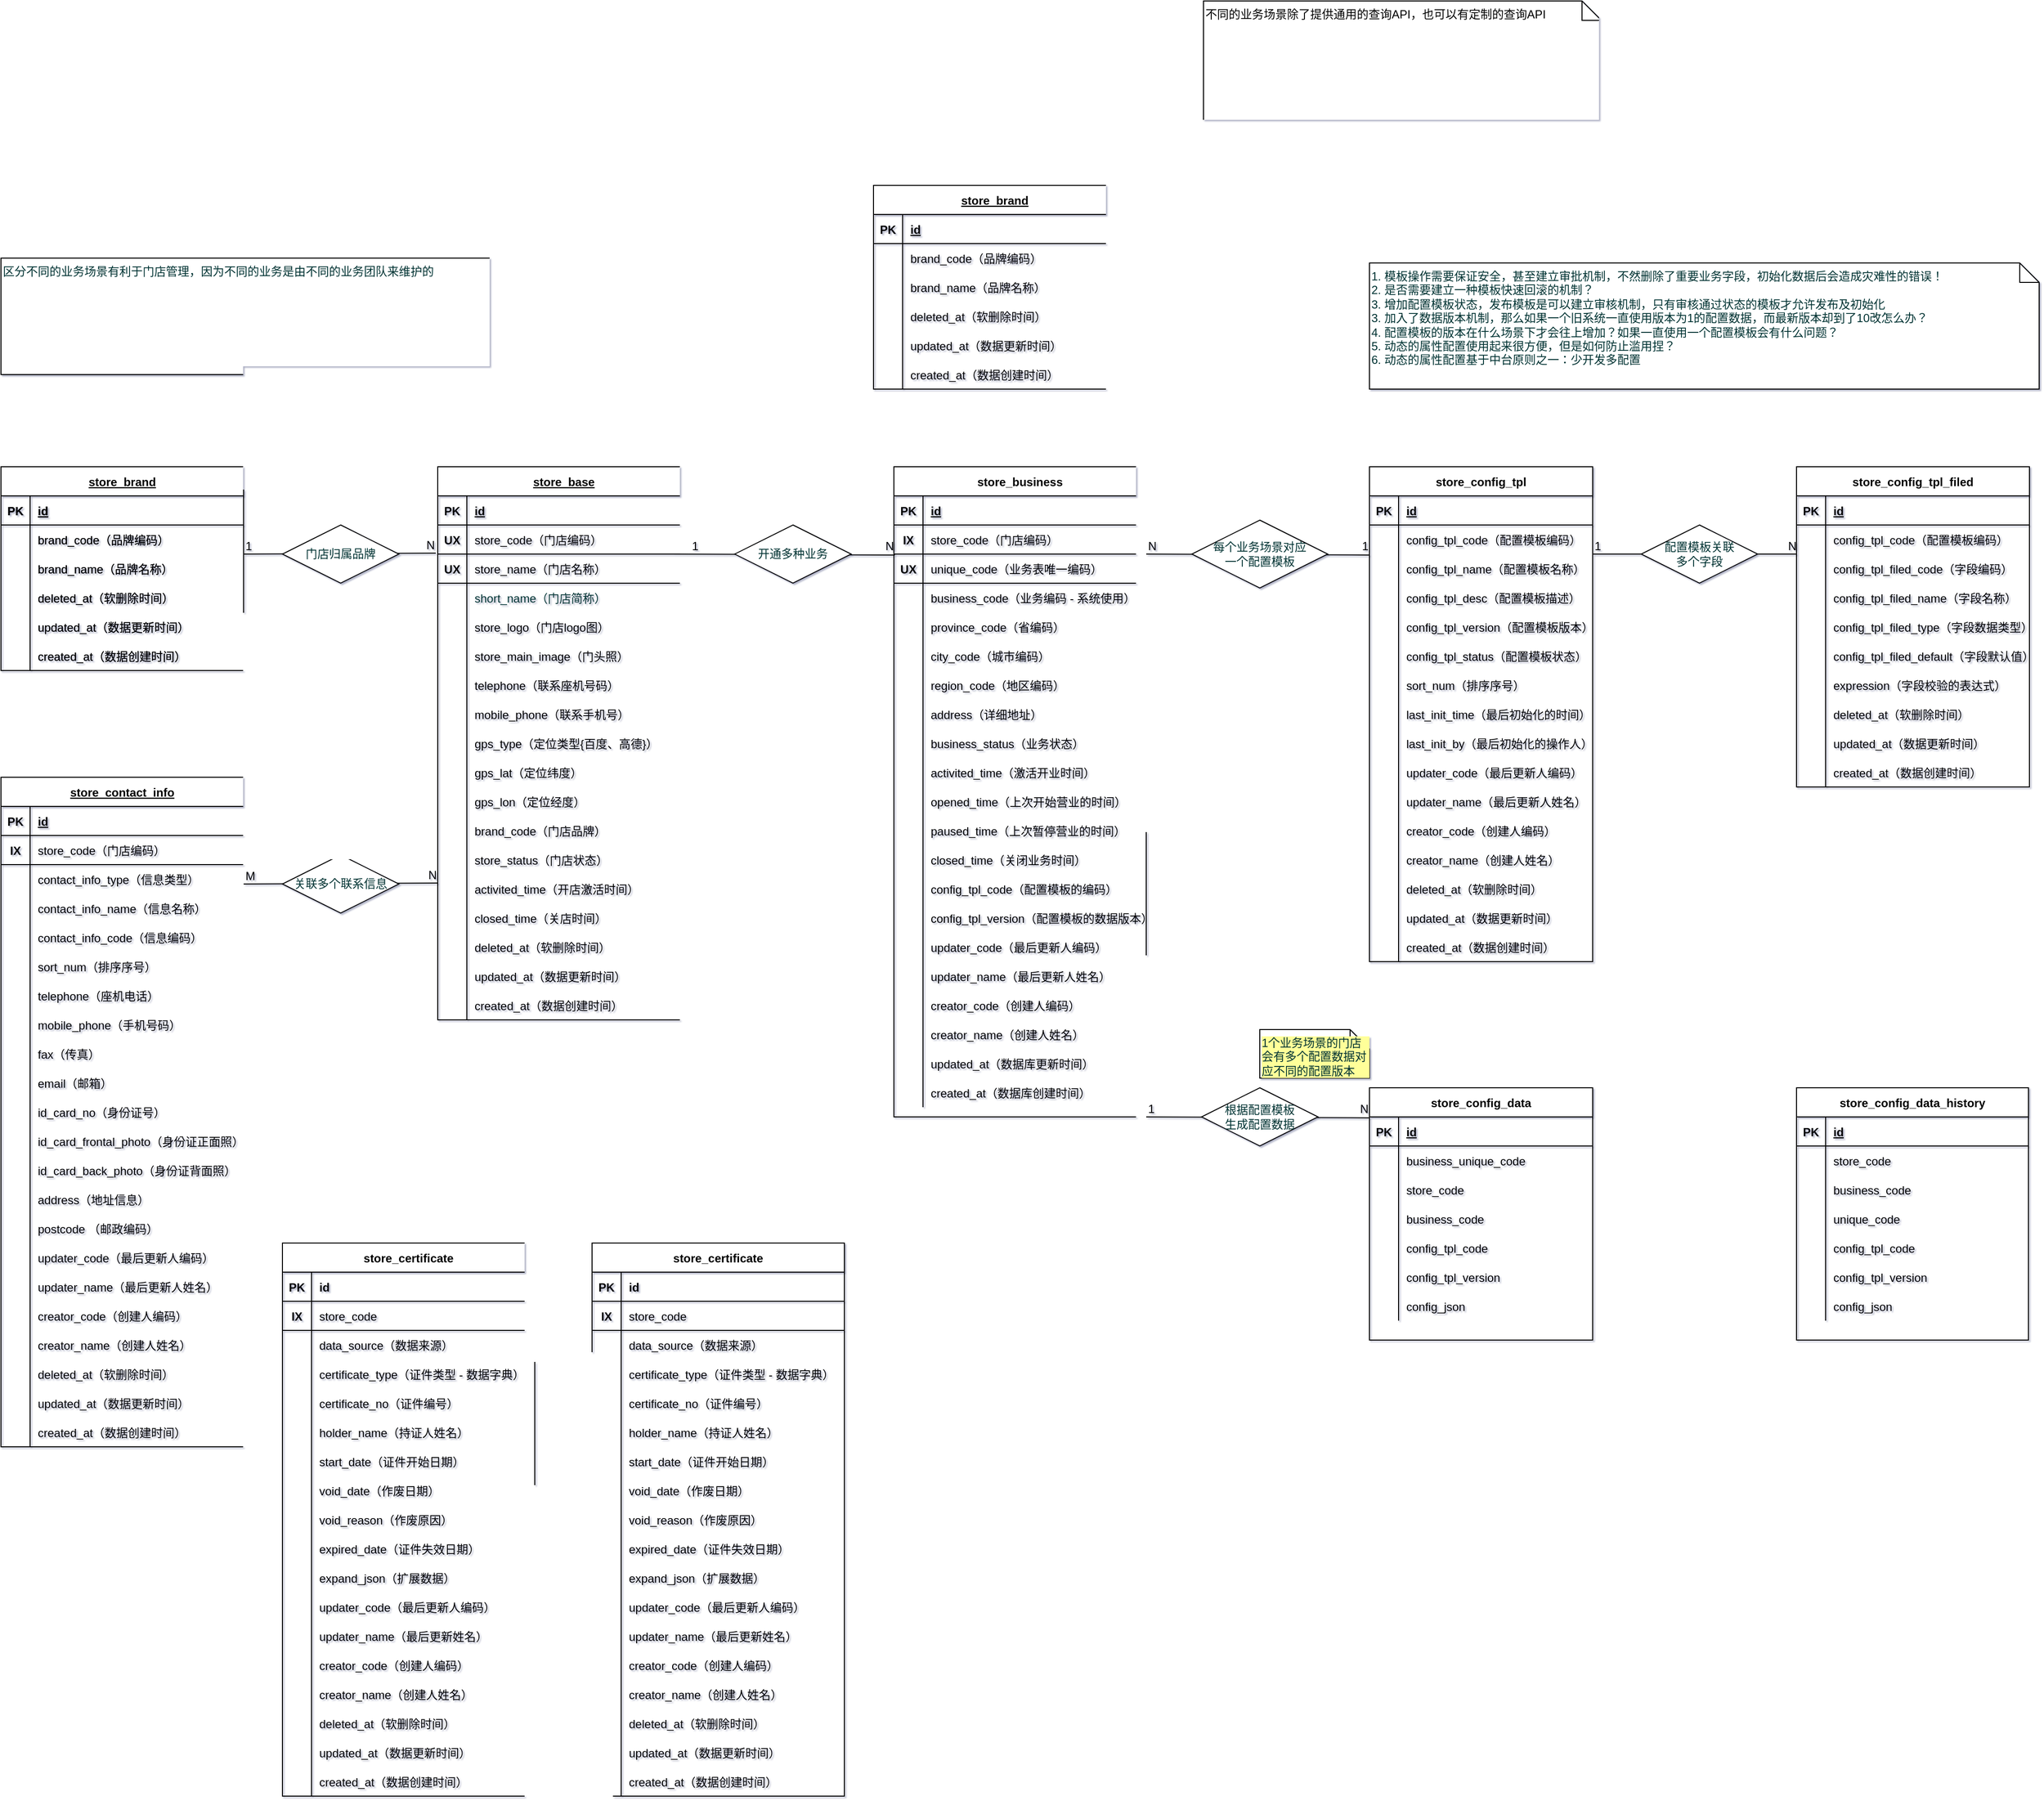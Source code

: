<mxfile version="14.9.1" type="github">
  <diagram id="q-3CP5ShEm9sUq8IMGzO" name="Page-1">
    <mxGraphModel dx="1422" dy="4062" grid="1" gridSize="10" guides="1" tooltips="1" connect="1" arrows="1" fold="1" page="1" pageScale="1" pageWidth="2339" pageHeight="3300" background="none" math="0" shadow="1">
      <root>
        <mxCell id="0" />
        <mxCell id="1" parent="0" />
        <mxCell id="D-r3054c6TursKJ-a7I4-15" value="store_base" style="shape=table;startSize=30;container=1;collapsible=1;childLayout=tableLayout;fixedRows=1;rowLines=0;fontStyle=5;align=center;resizeLast=1;" parent="1" vertex="1">
          <mxGeometry x="491" y="240" width="260" height="570" as="geometry" />
        </mxCell>
        <mxCell id="D-r3054c6TursKJ-a7I4-16" value="" style="shape=partialRectangle;collapsible=0;dropTarget=0;pointerEvents=0;fillColor=none;top=0;left=0;bottom=1;right=0;points=[[0,0.5],[1,0.5]];portConstraint=eastwest;" parent="D-r3054c6TursKJ-a7I4-15" vertex="1">
          <mxGeometry y="30" width="260" height="30" as="geometry" />
        </mxCell>
        <mxCell id="D-r3054c6TursKJ-a7I4-17" value="PK" style="shape=partialRectangle;connectable=0;fillColor=none;top=0;left=0;bottom=0;right=0;fontStyle=1;overflow=hidden;" parent="D-r3054c6TursKJ-a7I4-16" vertex="1">
          <mxGeometry width="30" height="30" as="geometry" />
        </mxCell>
        <mxCell id="D-r3054c6TursKJ-a7I4-18" value="id" style="shape=partialRectangle;connectable=0;fillColor=none;top=0;left=0;bottom=0;right=0;align=left;spacingLeft=6;fontStyle=5;overflow=hidden;" parent="D-r3054c6TursKJ-a7I4-16" vertex="1">
          <mxGeometry x="30" width="230" height="30" as="geometry" />
        </mxCell>
        <mxCell id="1q3N5_K0L_sV2BDlK-wp-176" value="" style="shape=partialRectangle;collapsible=0;dropTarget=0;pointerEvents=0;fillColor=none;top=0;left=0;bottom=1;right=0;points=[[0,0.5],[1,0.5]];portConstraint=eastwest;" parent="D-r3054c6TursKJ-a7I4-15" vertex="1">
          <mxGeometry y="60" width="260" height="30" as="geometry" />
        </mxCell>
        <mxCell id="1q3N5_K0L_sV2BDlK-wp-177" value="UX" style="shape=partialRectangle;connectable=0;fillColor=none;top=0;left=0;bottom=0;right=0;fontStyle=1;overflow=hidden;" parent="1q3N5_K0L_sV2BDlK-wp-176" vertex="1">
          <mxGeometry width="30" height="30" as="geometry" />
        </mxCell>
        <mxCell id="1q3N5_K0L_sV2BDlK-wp-178" value="store_code（门店编码）" style="shape=partialRectangle;connectable=0;fillColor=none;top=0;left=0;bottom=0;right=0;align=left;spacingLeft=6;fontStyle=0;overflow=hidden;" parent="1q3N5_K0L_sV2BDlK-wp-176" vertex="1">
          <mxGeometry x="30" width="230" height="30" as="geometry" />
        </mxCell>
        <mxCell id="1q3N5_K0L_sV2BDlK-wp-179" value="" style="shape=partialRectangle;collapsible=0;dropTarget=0;pointerEvents=0;fillColor=none;top=0;left=0;bottom=1;right=0;points=[[0,0.5],[1,0.5]];portConstraint=eastwest;" parent="D-r3054c6TursKJ-a7I4-15" vertex="1">
          <mxGeometry y="90" width="260" height="30" as="geometry" />
        </mxCell>
        <mxCell id="1q3N5_K0L_sV2BDlK-wp-180" value="UX" style="shape=partialRectangle;connectable=0;fillColor=none;top=0;left=0;bottom=0;right=0;fontStyle=1;overflow=hidden;" parent="1q3N5_K0L_sV2BDlK-wp-179" vertex="1">
          <mxGeometry width="30" height="30" as="geometry" />
        </mxCell>
        <mxCell id="1q3N5_K0L_sV2BDlK-wp-181" value="store_name（门店名称）" style="shape=partialRectangle;connectable=0;fillColor=none;top=0;left=0;bottom=0;right=0;align=left;spacingLeft=6;fontStyle=0;overflow=hidden;" parent="1q3N5_K0L_sV2BDlK-wp-179" vertex="1">
          <mxGeometry x="30" width="230" height="30" as="geometry" />
        </mxCell>
        <mxCell id="1q3N5_K0L_sV2BDlK-wp-58" value="" style="shape=partialRectangle;collapsible=0;dropTarget=0;pointerEvents=0;fillColor=none;top=0;left=0;bottom=0;right=0;points=[[0,0.5],[1,0.5]];portConstraint=eastwest;" parent="D-r3054c6TursKJ-a7I4-15" vertex="1">
          <mxGeometry y="120" width="260" height="30" as="geometry" />
        </mxCell>
        <mxCell id="1q3N5_K0L_sV2BDlK-wp-59" value="" style="shape=partialRectangle;connectable=0;fillColor=none;top=0;left=0;bottom=0;right=0;editable=1;overflow=hidden;" parent="1q3N5_K0L_sV2BDlK-wp-58" vertex="1">
          <mxGeometry width="30" height="30" as="geometry" />
        </mxCell>
        <mxCell id="1q3N5_K0L_sV2BDlK-wp-60" value="short_name（门店简称）" style="shape=partialRectangle;connectable=0;fillColor=none;top=0;left=0;bottom=0;right=0;align=left;spacingLeft=6;overflow=hidden;fontColor=#003333;" parent="1q3N5_K0L_sV2BDlK-wp-58" vertex="1">
          <mxGeometry x="30" width="230" height="30" as="geometry" />
        </mxCell>
        <mxCell id="1q3N5_K0L_sV2BDlK-wp-61" value="" style="shape=partialRectangle;collapsible=0;dropTarget=0;pointerEvents=0;fillColor=none;top=0;left=0;bottom=0;right=0;points=[[0,0.5],[1,0.5]];portConstraint=eastwest;" parent="D-r3054c6TursKJ-a7I4-15" vertex="1">
          <mxGeometry y="150" width="260" height="30" as="geometry" />
        </mxCell>
        <mxCell id="1q3N5_K0L_sV2BDlK-wp-62" value="" style="shape=partialRectangle;connectable=0;fillColor=none;top=0;left=0;bottom=0;right=0;editable=1;overflow=hidden;" parent="1q3N5_K0L_sV2BDlK-wp-61" vertex="1">
          <mxGeometry width="30" height="30" as="geometry" />
        </mxCell>
        <mxCell id="1q3N5_K0L_sV2BDlK-wp-63" value="store_logo（门店logo图）" style="shape=partialRectangle;connectable=0;fillColor=none;top=0;left=0;bottom=0;right=0;align=left;spacingLeft=6;overflow=hidden;" parent="1q3N5_K0L_sV2BDlK-wp-61" vertex="1">
          <mxGeometry x="30" width="230" height="30" as="geometry" />
        </mxCell>
        <mxCell id="1q3N5_K0L_sV2BDlK-wp-100" value="" style="shape=partialRectangle;collapsible=0;dropTarget=0;pointerEvents=0;fillColor=none;top=0;left=0;bottom=0;right=0;points=[[0,0.5],[1,0.5]];portConstraint=eastwest;" parent="D-r3054c6TursKJ-a7I4-15" vertex="1">
          <mxGeometry y="180" width="260" height="30" as="geometry" />
        </mxCell>
        <mxCell id="1q3N5_K0L_sV2BDlK-wp-101" value="" style="shape=partialRectangle;connectable=0;fillColor=none;top=0;left=0;bottom=0;right=0;editable=1;overflow=hidden;" parent="1q3N5_K0L_sV2BDlK-wp-100" vertex="1">
          <mxGeometry width="30" height="30" as="geometry" />
        </mxCell>
        <mxCell id="1q3N5_K0L_sV2BDlK-wp-102" value="store_main_image（门头照）" style="shape=partialRectangle;connectable=0;fillColor=none;top=0;left=0;bottom=0;right=0;align=left;spacingLeft=6;overflow=hidden;" parent="1q3N5_K0L_sV2BDlK-wp-100" vertex="1">
          <mxGeometry x="30" width="230" height="30" as="geometry" />
        </mxCell>
        <mxCell id="1q3N5_K0L_sV2BDlK-wp-153" value="" style="shape=partialRectangle;collapsible=0;dropTarget=0;pointerEvents=0;fillColor=none;top=0;left=0;bottom=0;right=0;points=[[0,0.5],[1,0.5]];portConstraint=eastwest;" parent="D-r3054c6TursKJ-a7I4-15" vertex="1">
          <mxGeometry y="210" width="260" height="30" as="geometry" />
        </mxCell>
        <mxCell id="1q3N5_K0L_sV2BDlK-wp-154" value="" style="shape=partialRectangle;connectable=0;fillColor=none;top=0;left=0;bottom=0;right=0;editable=1;overflow=hidden;" parent="1q3N5_K0L_sV2BDlK-wp-153" vertex="1">
          <mxGeometry width="30" height="30" as="geometry" />
        </mxCell>
        <mxCell id="1q3N5_K0L_sV2BDlK-wp-155" value="telephone（联系座机号码）" style="shape=partialRectangle;connectable=0;fillColor=none;top=0;left=0;bottom=0;right=0;align=left;spacingLeft=6;overflow=hidden;" parent="1q3N5_K0L_sV2BDlK-wp-153" vertex="1">
          <mxGeometry x="30" width="230" height="30" as="geometry" />
        </mxCell>
        <mxCell id="1q3N5_K0L_sV2BDlK-wp-150" value="" style="shape=partialRectangle;collapsible=0;dropTarget=0;pointerEvents=0;fillColor=none;top=0;left=0;bottom=0;right=0;points=[[0,0.5],[1,0.5]];portConstraint=eastwest;" parent="D-r3054c6TursKJ-a7I4-15" vertex="1">
          <mxGeometry y="240" width="260" height="30" as="geometry" />
        </mxCell>
        <mxCell id="1q3N5_K0L_sV2BDlK-wp-151" value="" style="shape=partialRectangle;connectable=0;fillColor=none;top=0;left=0;bottom=0;right=0;editable=1;overflow=hidden;" parent="1q3N5_K0L_sV2BDlK-wp-150" vertex="1">
          <mxGeometry width="30" height="30" as="geometry" />
        </mxCell>
        <mxCell id="1q3N5_K0L_sV2BDlK-wp-152" value="mobile_phone（联系手机号）" style="shape=partialRectangle;connectable=0;fillColor=none;top=0;left=0;bottom=0;right=0;align=left;spacingLeft=6;overflow=hidden;" parent="1q3N5_K0L_sV2BDlK-wp-150" vertex="1">
          <mxGeometry x="30" width="230" height="30" as="geometry" />
        </mxCell>
        <mxCell id="1q3N5_K0L_sV2BDlK-wp-147" value="" style="shape=partialRectangle;collapsible=0;dropTarget=0;pointerEvents=0;fillColor=none;top=0;left=0;bottom=0;right=0;points=[[0,0.5],[1,0.5]];portConstraint=eastwest;" parent="D-r3054c6TursKJ-a7I4-15" vertex="1">
          <mxGeometry y="270" width="260" height="30" as="geometry" />
        </mxCell>
        <mxCell id="1q3N5_K0L_sV2BDlK-wp-148" value="" style="shape=partialRectangle;connectable=0;fillColor=none;top=0;left=0;bottom=0;right=0;editable=1;overflow=hidden;" parent="1q3N5_K0L_sV2BDlK-wp-147" vertex="1">
          <mxGeometry width="30" height="30" as="geometry" />
        </mxCell>
        <mxCell id="1q3N5_K0L_sV2BDlK-wp-149" value="gps_type（定位类型{百度、高德}）" style="shape=partialRectangle;connectable=0;fillColor=none;top=0;left=0;bottom=0;right=0;align=left;spacingLeft=6;overflow=hidden;" parent="1q3N5_K0L_sV2BDlK-wp-147" vertex="1">
          <mxGeometry x="30" width="230" height="30" as="geometry" />
        </mxCell>
        <mxCell id="1q3N5_K0L_sV2BDlK-wp-141" value="" style="shape=partialRectangle;collapsible=0;dropTarget=0;pointerEvents=0;fillColor=none;top=0;left=0;bottom=0;right=0;points=[[0,0.5],[1,0.5]];portConstraint=eastwest;" parent="D-r3054c6TursKJ-a7I4-15" vertex="1">
          <mxGeometry y="300" width="260" height="30" as="geometry" />
        </mxCell>
        <mxCell id="1q3N5_K0L_sV2BDlK-wp-142" value="" style="shape=partialRectangle;connectable=0;fillColor=none;top=0;left=0;bottom=0;right=0;editable=1;overflow=hidden;" parent="1q3N5_K0L_sV2BDlK-wp-141" vertex="1">
          <mxGeometry width="30" height="30" as="geometry" />
        </mxCell>
        <mxCell id="1q3N5_K0L_sV2BDlK-wp-143" value="gps_lat（定位纬度）" style="shape=partialRectangle;connectable=0;fillColor=none;top=0;left=0;bottom=0;right=0;align=left;spacingLeft=6;overflow=hidden;" parent="1q3N5_K0L_sV2BDlK-wp-141" vertex="1">
          <mxGeometry x="30" width="230" height="30" as="geometry" />
        </mxCell>
        <mxCell id="1q3N5_K0L_sV2BDlK-wp-144" value="" style="shape=partialRectangle;collapsible=0;dropTarget=0;pointerEvents=0;fillColor=none;top=0;left=0;bottom=0;right=0;points=[[0,0.5],[1,0.5]];portConstraint=eastwest;" parent="D-r3054c6TursKJ-a7I4-15" vertex="1">
          <mxGeometry y="330" width="260" height="30" as="geometry" />
        </mxCell>
        <mxCell id="1q3N5_K0L_sV2BDlK-wp-145" value="" style="shape=partialRectangle;connectable=0;fillColor=none;top=0;left=0;bottom=0;right=0;editable=1;overflow=hidden;" parent="1q3N5_K0L_sV2BDlK-wp-144" vertex="1">
          <mxGeometry width="30" height="30" as="geometry" />
        </mxCell>
        <mxCell id="1q3N5_K0L_sV2BDlK-wp-146" value="gps_lon（定位经度）" style="shape=partialRectangle;connectable=0;fillColor=none;top=0;left=0;bottom=0;right=0;align=left;spacingLeft=6;overflow=hidden;" parent="1q3N5_K0L_sV2BDlK-wp-144" vertex="1">
          <mxGeometry x="30" width="230" height="30" as="geometry" />
        </mxCell>
        <mxCell id="D-r3054c6TursKJ-a7I4-25" value="" style="shape=partialRectangle;collapsible=0;dropTarget=0;pointerEvents=0;fillColor=none;top=0;left=0;bottom=0;right=0;points=[[0,0.5],[1,0.5]];portConstraint=eastwest;" parent="D-r3054c6TursKJ-a7I4-15" vertex="1">
          <mxGeometry y="360" width="260" height="30" as="geometry" />
        </mxCell>
        <mxCell id="D-r3054c6TursKJ-a7I4-26" value="" style="shape=partialRectangle;connectable=0;fillColor=none;top=0;left=0;bottom=0;right=0;editable=1;overflow=hidden;" parent="D-r3054c6TursKJ-a7I4-25" vertex="1">
          <mxGeometry width="30" height="30" as="geometry" />
        </mxCell>
        <mxCell id="D-r3054c6TursKJ-a7I4-27" value="brand_code（门店品牌）" style="shape=partialRectangle;connectable=0;fillColor=none;top=0;left=0;bottom=0;right=0;align=left;spacingLeft=6;overflow=hidden;" parent="D-r3054c6TursKJ-a7I4-25" vertex="1">
          <mxGeometry x="30" width="230" height="30" as="geometry" />
        </mxCell>
        <mxCell id="1q3N5_K0L_sV2BDlK-wp-71" value="" style="shape=partialRectangle;collapsible=0;dropTarget=0;pointerEvents=0;fillColor=none;top=0;left=0;bottom=0;right=0;points=[[0,0.5],[1,0.5]];portConstraint=eastwest;" parent="D-r3054c6TursKJ-a7I4-15" vertex="1">
          <mxGeometry y="390" width="260" height="30" as="geometry" />
        </mxCell>
        <mxCell id="1q3N5_K0L_sV2BDlK-wp-72" value="" style="shape=partialRectangle;connectable=0;fillColor=none;top=0;left=0;bottom=0;right=0;editable=1;overflow=hidden;" parent="1q3N5_K0L_sV2BDlK-wp-71" vertex="1">
          <mxGeometry width="30" height="30" as="geometry" />
        </mxCell>
        <mxCell id="1q3N5_K0L_sV2BDlK-wp-73" value="store_status（门店状态）" style="shape=partialRectangle;connectable=0;fillColor=none;top=0;left=0;bottom=0;right=0;align=left;spacingLeft=6;overflow=hidden;" parent="1q3N5_K0L_sV2BDlK-wp-71" vertex="1">
          <mxGeometry x="30" width="230" height="30" as="geometry" />
        </mxCell>
        <mxCell id="1q3N5_K0L_sV2BDlK-wp-97" value="" style="shape=partialRectangle;collapsible=0;dropTarget=0;pointerEvents=0;fillColor=none;top=0;left=0;bottom=0;right=0;points=[[0,0.5],[1,0.5]];portConstraint=eastwest;" parent="D-r3054c6TursKJ-a7I4-15" vertex="1">
          <mxGeometry y="420" width="260" height="30" as="geometry" />
        </mxCell>
        <mxCell id="1q3N5_K0L_sV2BDlK-wp-98" value="" style="shape=partialRectangle;connectable=0;fillColor=none;top=0;left=0;bottom=0;right=0;editable=1;overflow=hidden;" parent="1q3N5_K0L_sV2BDlK-wp-97" vertex="1">
          <mxGeometry width="30" height="30" as="geometry" />
        </mxCell>
        <mxCell id="1q3N5_K0L_sV2BDlK-wp-99" value="activited_time（开店激活时间）" style="shape=partialRectangle;connectable=0;fillColor=none;top=0;left=0;bottom=0;right=0;align=left;spacingLeft=6;overflow=hidden;" parent="1q3N5_K0L_sV2BDlK-wp-97" vertex="1">
          <mxGeometry x="30" width="230" height="30" as="geometry" />
        </mxCell>
        <mxCell id="1q3N5_K0L_sV2BDlK-wp-111" value="" style="shape=partialRectangle;collapsible=0;dropTarget=0;pointerEvents=0;fillColor=none;top=0;left=0;bottom=0;right=0;points=[[0,0.5],[1,0.5]];portConstraint=eastwest;" parent="D-r3054c6TursKJ-a7I4-15" vertex="1">
          <mxGeometry y="450" width="260" height="30" as="geometry" />
        </mxCell>
        <mxCell id="1q3N5_K0L_sV2BDlK-wp-112" value="" style="shape=partialRectangle;connectable=0;fillColor=none;top=0;left=0;bottom=0;right=0;editable=1;overflow=hidden;" parent="1q3N5_K0L_sV2BDlK-wp-111" vertex="1">
          <mxGeometry width="30" height="30" as="geometry" />
        </mxCell>
        <mxCell id="1q3N5_K0L_sV2BDlK-wp-113" value="closed_time（关店时间）" style="shape=partialRectangle;connectable=0;fillColor=none;top=0;left=0;bottom=0;right=0;align=left;spacingLeft=6;overflow=hidden;" parent="1q3N5_K0L_sV2BDlK-wp-111" vertex="1">
          <mxGeometry x="30" width="230" height="30" as="geometry" />
        </mxCell>
        <mxCell id="4fsKQ0ClsYr6Pzv_fE0--73" value="" style="shape=partialRectangle;collapsible=0;dropTarget=0;pointerEvents=0;fillColor=none;top=0;left=0;bottom=0;right=0;points=[[0,0.5],[1,0.5]];portConstraint=eastwest;" parent="D-r3054c6TursKJ-a7I4-15" vertex="1">
          <mxGeometry y="480" width="260" height="30" as="geometry" />
        </mxCell>
        <mxCell id="4fsKQ0ClsYr6Pzv_fE0--74" value="" style="shape=partialRectangle;connectable=0;fillColor=none;top=0;left=0;bottom=0;right=0;editable=1;overflow=hidden;" parent="4fsKQ0ClsYr6Pzv_fE0--73" vertex="1">
          <mxGeometry width="30" height="30" as="geometry" />
        </mxCell>
        <mxCell id="4fsKQ0ClsYr6Pzv_fE0--75" value="deleted_at（软删除时间）" style="shape=partialRectangle;connectable=0;fillColor=none;top=0;left=0;bottom=0;right=0;align=left;spacingLeft=6;overflow=hidden;" parent="4fsKQ0ClsYr6Pzv_fE0--73" vertex="1">
          <mxGeometry x="30" width="230" height="30" as="geometry" />
        </mxCell>
        <mxCell id="1q3N5_K0L_sV2BDlK-wp-24" value="" style="shape=partialRectangle;collapsible=0;dropTarget=0;pointerEvents=0;fillColor=none;top=0;left=0;bottom=0;right=0;points=[[0,0.5],[1,0.5]];portConstraint=eastwest;" parent="D-r3054c6TursKJ-a7I4-15" vertex="1">
          <mxGeometry y="510" width="260" height="30" as="geometry" />
        </mxCell>
        <mxCell id="1q3N5_K0L_sV2BDlK-wp-25" value="" style="shape=partialRectangle;connectable=0;fillColor=none;top=0;left=0;bottom=0;right=0;editable=1;overflow=hidden;" parent="1q3N5_K0L_sV2BDlK-wp-24" vertex="1">
          <mxGeometry width="30" height="30" as="geometry" />
        </mxCell>
        <mxCell id="1q3N5_K0L_sV2BDlK-wp-26" value="updated_at（数据更新时间）" style="shape=partialRectangle;connectable=0;fillColor=none;top=0;left=0;bottom=0;right=0;align=left;spacingLeft=6;overflow=hidden;" parent="1q3N5_K0L_sV2BDlK-wp-24" vertex="1">
          <mxGeometry x="30" width="230" height="30" as="geometry" />
        </mxCell>
        <mxCell id="1q3N5_K0L_sV2BDlK-wp-27" value="" style="shape=partialRectangle;collapsible=0;dropTarget=0;pointerEvents=0;fillColor=none;top=0;left=0;bottom=0;right=0;points=[[0,0.5],[1,0.5]];portConstraint=eastwest;" parent="D-r3054c6TursKJ-a7I4-15" vertex="1">
          <mxGeometry y="540" width="260" height="30" as="geometry" />
        </mxCell>
        <mxCell id="1q3N5_K0L_sV2BDlK-wp-28" value="" style="shape=partialRectangle;connectable=0;fillColor=none;top=0;left=0;bottom=0;right=0;editable=1;overflow=hidden;" parent="1q3N5_K0L_sV2BDlK-wp-27" vertex="1">
          <mxGeometry width="30" height="30" as="geometry" />
        </mxCell>
        <mxCell id="1q3N5_K0L_sV2BDlK-wp-29" value="created_at（数据创建时间）" style="shape=partialRectangle;connectable=0;fillColor=none;top=0;left=0;bottom=0;right=0;align=left;spacingLeft=6;overflow=hidden;" parent="1q3N5_K0L_sV2BDlK-wp-27" vertex="1">
          <mxGeometry x="30" width="230" height="30" as="geometry" />
        </mxCell>
        <mxCell id="D-r3054c6TursKJ-a7I4-28" value="store_business" style="shape=table;startSize=30;container=1;collapsible=1;childLayout=tableLayout;fixedRows=1;rowLines=0;fontStyle=1;align=center;resizeLast=1;" parent="1" vertex="1">
          <mxGeometry x="961" y="240" width="260" height="670" as="geometry" />
        </mxCell>
        <mxCell id="D-r3054c6TursKJ-a7I4-29" value="" style="shape=partialRectangle;collapsible=0;dropTarget=0;pointerEvents=0;fillColor=none;top=0;left=0;bottom=1;right=0;points=[[0,0.5],[1,0.5]];portConstraint=eastwest;" parent="D-r3054c6TursKJ-a7I4-28" vertex="1">
          <mxGeometry y="30" width="260" height="30" as="geometry" />
        </mxCell>
        <mxCell id="D-r3054c6TursKJ-a7I4-30" value="PK" style="shape=partialRectangle;connectable=0;fillColor=none;top=0;left=0;bottom=0;right=0;fontStyle=1;overflow=hidden;" parent="D-r3054c6TursKJ-a7I4-29" vertex="1">
          <mxGeometry width="30" height="30" as="geometry" />
        </mxCell>
        <mxCell id="D-r3054c6TursKJ-a7I4-31" value="id" style="shape=partialRectangle;connectable=0;fillColor=none;top=0;left=0;bottom=0;right=0;align=left;spacingLeft=6;fontStyle=5;overflow=hidden;" parent="D-r3054c6TursKJ-a7I4-29" vertex="1">
          <mxGeometry x="30" width="230" height="30" as="geometry" />
        </mxCell>
        <mxCell id="1q3N5_K0L_sV2BDlK-wp-170" value="" style="shape=partialRectangle;collapsible=0;dropTarget=0;pointerEvents=0;fillColor=none;top=0;left=0;bottom=1;right=0;points=[[0,0.5],[1,0.5]];portConstraint=eastwest;" parent="D-r3054c6TursKJ-a7I4-28" vertex="1">
          <mxGeometry y="60" width="260" height="30" as="geometry" />
        </mxCell>
        <mxCell id="1q3N5_K0L_sV2BDlK-wp-171" value="IX" style="shape=partialRectangle;connectable=0;fillColor=none;top=0;left=0;bottom=0;right=0;fontStyle=1;overflow=hidden;" parent="1q3N5_K0L_sV2BDlK-wp-170" vertex="1">
          <mxGeometry width="30" height="30" as="geometry" />
        </mxCell>
        <mxCell id="1q3N5_K0L_sV2BDlK-wp-172" value="store_code（门店编码）" style="shape=partialRectangle;connectable=0;fillColor=none;top=0;left=0;bottom=0;right=0;align=left;spacingLeft=6;fontStyle=0;overflow=hidden;" parent="1q3N5_K0L_sV2BDlK-wp-170" vertex="1">
          <mxGeometry x="30" width="230" height="30" as="geometry" />
        </mxCell>
        <mxCell id="1q3N5_K0L_sV2BDlK-wp-173" value="" style="shape=partialRectangle;collapsible=0;dropTarget=0;pointerEvents=0;fillColor=none;top=0;left=0;bottom=1;right=0;points=[[0,0.5],[1,0.5]];portConstraint=eastwest;" parent="D-r3054c6TursKJ-a7I4-28" vertex="1">
          <mxGeometry y="90" width="260" height="30" as="geometry" />
        </mxCell>
        <mxCell id="1q3N5_K0L_sV2BDlK-wp-174" value="UX" style="shape=partialRectangle;connectable=0;fillColor=none;top=0;left=0;bottom=0;right=0;fontStyle=1;overflow=hidden;" parent="1q3N5_K0L_sV2BDlK-wp-173" vertex="1">
          <mxGeometry width="30" height="30" as="geometry" />
        </mxCell>
        <mxCell id="1q3N5_K0L_sV2BDlK-wp-175" value="unique_code（业务表唯一编码）" style="shape=partialRectangle;connectable=0;fillColor=none;top=0;left=0;bottom=0;right=0;align=left;spacingLeft=6;fontStyle=0;overflow=hidden;" parent="1q3N5_K0L_sV2BDlK-wp-173" vertex="1">
          <mxGeometry x="30" width="230" height="30" as="geometry" />
        </mxCell>
        <mxCell id="D-r3054c6TursKJ-a7I4-35" value="" style="shape=partialRectangle;collapsible=0;dropTarget=0;pointerEvents=0;fillColor=none;top=0;left=0;bottom=0;right=0;points=[[0,0.5],[1,0.5]];portConstraint=eastwest;" parent="D-r3054c6TursKJ-a7I4-28" vertex="1">
          <mxGeometry y="120" width="260" height="30" as="geometry" />
        </mxCell>
        <mxCell id="D-r3054c6TursKJ-a7I4-36" value="" style="shape=partialRectangle;connectable=0;fillColor=none;top=0;left=0;bottom=0;right=0;editable=1;overflow=hidden;" parent="D-r3054c6TursKJ-a7I4-35" vertex="1">
          <mxGeometry width="30" height="30" as="geometry" />
        </mxCell>
        <mxCell id="D-r3054c6TursKJ-a7I4-37" value="business_code（业务编码 - 系统使用）" style="shape=partialRectangle;connectable=0;fillColor=none;top=0;left=0;bottom=0;right=0;align=left;spacingLeft=6;overflow=hidden;" parent="D-r3054c6TursKJ-a7I4-35" vertex="1">
          <mxGeometry x="30" width="230" height="30" as="geometry" />
        </mxCell>
        <mxCell id="1q3N5_K0L_sV2BDlK-wp-120" value="" style="shape=partialRectangle;collapsible=0;dropTarget=0;pointerEvents=0;fillColor=none;top=0;left=0;bottom=0;right=0;points=[[0,0.5],[1,0.5]];portConstraint=eastwest;" parent="D-r3054c6TursKJ-a7I4-28" vertex="1">
          <mxGeometry y="150" width="260" height="30" as="geometry" />
        </mxCell>
        <mxCell id="1q3N5_K0L_sV2BDlK-wp-121" value="" style="shape=partialRectangle;connectable=0;fillColor=none;top=0;left=0;bottom=0;right=0;editable=1;overflow=hidden;" parent="1q3N5_K0L_sV2BDlK-wp-120" vertex="1">
          <mxGeometry width="30" height="30" as="geometry" />
        </mxCell>
        <mxCell id="1q3N5_K0L_sV2BDlK-wp-122" value="province_code（省编码）" style="shape=partialRectangle;connectable=0;fillColor=none;top=0;left=0;bottom=0;right=0;align=left;spacingLeft=6;overflow=hidden;" parent="1q3N5_K0L_sV2BDlK-wp-120" vertex="1">
          <mxGeometry x="30" width="230" height="30" as="geometry" />
        </mxCell>
        <mxCell id="1q3N5_K0L_sV2BDlK-wp-123" value="" style="shape=partialRectangle;collapsible=0;dropTarget=0;pointerEvents=0;fillColor=none;top=0;left=0;bottom=0;right=0;points=[[0,0.5],[1,0.5]];portConstraint=eastwest;" parent="D-r3054c6TursKJ-a7I4-28" vertex="1">
          <mxGeometry y="180" width="260" height="30" as="geometry" />
        </mxCell>
        <mxCell id="1q3N5_K0L_sV2BDlK-wp-124" value="" style="shape=partialRectangle;connectable=0;fillColor=none;top=0;left=0;bottom=0;right=0;editable=1;overflow=hidden;" parent="1q3N5_K0L_sV2BDlK-wp-123" vertex="1">
          <mxGeometry width="30" height="30" as="geometry" />
        </mxCell>
        <mxCell id="1q3N5_K0L_sV2BDlK-wp-125" value="city_code（城市编码）" style="shape=partialRectangle;connectable=0;fillColor=none;top=0;left=0;bottom=0;right=0;align=left;spacingLeft=6;overflow=hidden;" parent="1q3N5_K0L_sV2BDlK-wp-123" vertex="1">
          <mxGeometry x="30" width="230" height="30" as="geometry" />
        </mxCell>
        <mxCell id="1q3N5_K0L_sV2BDlK-wp-126" value="" style="shape=partialRectangle;collapsible=0;dropTarget=0;pointerEvents=0;fillColor=none;top=0;left=0;bottom=0;right=0;points=[[0,0.5],[1,0.5]];portConstraint=eastwest;" parent="D-r3054c6TursKJ-a7I4-28" vertex="1">
          <mxGeometry y="210" width="260" height="30" as="geometry" />
        </mxCell>
        <mxCell id="1q3N5_K0L_sV2BDlK-wp-127" value="" style="shape=partialRectangle;connectable=0;fillColor=none;top=0;left=0;bottom=0;right=0;editable=1;overflow=hidden;" parent="1q3N5_K0L_sV2BDlK-wp-126" vertex="1">
          <mxGeometry width="30" height="30" as="geometry" />
        </mxCell>
        <mxCell id="1q3N5_K0L_sV2BDlK-wp-128" value="region_code（地区编码）" style="shape=partialRectangle;connectable=0;fillColor=none;top=0;left=0;bottom=0;right=0;align=left;spacingLeft=6;overflow=hidden;" parent="1q3N5_K0L_sV2BDlK-wp-126" vertex="1">
          <mxGeometry x="30" width="230" height="30" as="geometry" />
        </mxCell>
        <mxCell id="1q3N5_K0L_sV2BDlK-wp-129" value="" style="shape=partialRectangle;collapsible=0;dropTarget=0;pointerEvents=0;fillColor=none;top=0;left=0;bottom=0;right=0;points=[[0,0.5],[1,0.5]];portConstraint=eastwest;" parent="D-r3054c6TursKJ-a7I4-28" vertex="1">
          <mxGeometry y="240" width="260" height="30" as="geometry" />
        </mxCell>
        <mxCell id="1q3N5_K0L_sV2BDlK-wp-130" value="" style="shape=partialRectangle;connectable=0;fillColor=none;top=0;left=0;bottom=0;right=0;editable=1;overflow=hidden;" parent="1q3N5_K0L_sV2BDlK-wp-129" vertex="1">
          <mxGeometry width="30" height="30" as="geometry" />
        </mxCell>
        <mxCell id="1q3N5_K0L_sV2BDlK-wp-131" value="address（详细地址）" style="shape=partialRectangle;connectable=0;fillColor=none;top=0;left=0;bottom=0;right=0;align=left;spacingLeft=6;overflow=hidden;" parent="1q3N5_K0L_sV2BDlK-wp-129" vertex="1">
          <mxGeometry x="30" width="230" height="30" as="geometry" />
        </mxCell>
        <mxCell id="1q3N5_K0L_sV2BDlK-wp-78" value="" style="shape=partialRectangle;collapsible=0;dropTarget=0;pointerEvents=0;fillColor=none;top=0;left=0;bottom=0;right=0;points=[[0,0.5],[1,0.5]];portConstraint=eastwest;" parent="D-r3054c6TursKJ-a7I4-28" vertex="1">
          <mxGeometry y="270" width="260" height="30" as="geometry" />
        </mxCell>
        <mxCell id="1q3N5_K0L_sV2BDlK-wp-79" value="" style="shape=partialRectangle;connectable=0;fillColor=none;top=0;left=0;bottom=0;right=0;editable=1;overflow=hidden;" parent="1q3N5_K0L_sV2BDlK-wp-78" vertex="1">
          <mxGeometry width="30" height="30" as="geometry" />
        </mxCell>
        <mxCell id="1q3N5_K0L_sV2BDlK-wp-80" value="business_status（业务状态）" style="shape=partialRectangle;connectable=0;fillColor=none;top=0;left=0;bottom=0;right=0;align=left;spacingLeft=6;overflow=hidden;" parent="1q3N5_K0L_sV2BDlK-wp-78" vertex="1">
          <mxGeometry x="30" width="230" height="30" as="geometry" />
        </mxCell>
        <mxCell id="1q3N5_K0L_sV2BDlK-wp-91" value="" style="shape=partialRectangle;collapsible=0;dropTarget=0;pointerEvents=0;fillColor=none;top=0;left=0;bottom=0;right=0;points=[[0,0.5],[1,0.5]];portConstraint=eastwest;" parent="D-r3054c6TursKJ-a7I4-28" vertex="1">
          <mxGeometry y="300" width="260" height="30" as="geometry" />
        </mxCell>
        <mxCell id="1q3N5_K0L_sV2BDlK-wp-92" value="" style="shape=partialRectangle;connectable=0;fillColor=none;top=0;left=0;bottom=0;right=0;editable=1;overflow=hidden;" parent="1q3N5_K0L_sV2BDlK-wp-91" vertex="1">
          <mxGeometry width="30" height="30" as="geometry" />
        </mxCell>
        <mxCell id="1q3N5_K0L_sV2BDlK-wp-93" value="activited_time（激活开业时间）" style="shape=partialRectangle;connectable=0;fillColor=none;top=0;left=0;bottom=0;right=0;align=left;spacingLeft=6;overflow=hidden;" parent="1q3N5_K0L_sV2BDlK-wp-91" vertex="1">
          <mxGeometry x="30" width="230" height="30" as="geometry" />
        </mxCell>
        <mxCell id="1q3N5_K0L_sV2BDlK-wp-114" value="" style="shape=partialRectangle;collapsible=0;dropTarget=0;pointerEvents=0;fillColor=none;top=0;left=0;bottom=0;right=0;points=[[0,0.5],[1,0.5]];portConstraint=eastwest;" parent="D-r3054c6TursKJ-a7I4-28" vertex="1">
          <mxGeometry y="330" width="260" height="30" as="geometry" />
        </mxCell>
        <mxCell id="1q3N5_K0L_sV2BDlK-wp-115" value="" style="shape=partialRectangle;connectable=0;fillColor=none;top=0;left=0;bottom=0;right=0;editable=1;overflow=hidden;" parent="1q3N5_K0L_sV2BDlK-wp-114" vertex="1">
          <mxGeometry width="30" height="30" as="geometry" />
        </mxCell>
        <mxCell id="1q3N5_K0L_sV2BDlK-wp-116" value="opened_time（上次开始营业的时间）" style="shape=partialRectangle;connectable=0;fillColor=none;top=0;left=0;bottom=0;right=0;align=left;spacingLeft=6;overflow=hidden;" parent="1q3N5_K0L_sV2BDlK-wp-114" vertex="1">
          <mxGeometry x="30" width="230" height="30" as="geometry" />
        </mxCell>
        <mxCell id="1q3N5_K0L_sV2BDlK-wp-117" value="" style="shape=partialRectangle;collapsible=0;dropTarget=0;pointerEvents=0;fillColor=none;top=0;left=0;bottom=0;right=0;points=[[0,0.5],[1,0.5]];portConstraint=eastwest;" parent="D-r3054c6TursKJ-a7I4-28" vertex="1">
          <mxGeometry y="360" width="260" height="30" as="geometry" />
        </mxCell>
        <mxCell id="1q3N5_K0L_sV2BDlK-wp-118" value="" style="shape=partialRectangle;connectable=0;fillColor=none;top=0;left=0;bottom=0;right=0;editable=1;overflow=hidden;" parent="1q3N5_K0L_sV2BDlK-wp-117" vertex="1">
          <mxGeometry width="30" height="30" as="geometry" />
        </mxCell>
        <mxCell id="1q3N5_K0L_sV2BDlK-wp-119" value="paused_time（上次暂停营业的时间）" style="shape=partialRectangle;connectable=0;fillColor=none;top=0;left=0;bottom=0;right=0;align=left;spacingLeft=6;overflow=hidden;" parent="1q3N5_K0L_sV2BDlK-wp-117" vertex="1">
          <mxGeometry x="30" width="230" height="30" as="geometry" />
        </mxCell>
        <mxCell id="1q3N5_K0L_sV2BDlK-wp-94" value="" style="shape=partialRectangle;collapsible=0;dropTarget=0;pointerEvents=0;fillColor=none;top=0;left=0;bottom=0;right=0;points=[[0,0.5],[1,0.5]];portConstraint=eastwest;" parent="D-r3054c6TursKJ-a7I4-28" vertex="1">
          <mxGeometry y="390" width="260" height="30" as="geometry" />
        </mxCell>
        <mxCell id="1q3N5_K0L_sV2BDlK-wp-95" value="" style="shape=partialRectangle;connectable=0;fillColor=none;top=0;left=0;bottom=0;right=0;editable=1;overflow=hidden;" parent="1q3N5_K0L_sV2BDlK-wp-94" vertex="1">
          <mxGeometry width="30" height="30" as="geometry" />
        </mxCell>
        <mxCell id="1q3N5_K0L_sV2BDlK-wp-96" value="closed_time（关闭业务时间）" style="shape=partialRectangle;connectable=0;fillColor=none;top=0;left=0;bottom=0;right=0;align=left;spacingLeft=6;overflow=hidden;" parent="1q3N5_K0L_sV2BDlK-wp-94" vertex="1">
          <mxGeometry x="30" width="230" height="30" as="geometry" />
        </mxCell>
        <mxCell id="D-r3054c6TursKJ-a7I4-41" value="" style="shape=partialRectangle;collapsible=0;dropTarget=0;pointerEvents=0;fillColor=none;top=0;left=0;bottom=0;right=0;points=[[0,0.5],[1,0.5]];portConstraint=eastwest;" parent="D-r3054c6TursKJ-a7I4-28" vertex="1">
          <mxGeometry y="420" width="260" height="30" as="geometry" />
        </mxCell>
        <mxCell id="D-r3054c6TursKJ-a7I4-42" value="" style="shape=partialRectangle;connectable=0;fillColor=none;top=0;left=0;bottom=0;right=0;editable=1;overflow=hidden;" parent="D-r3054c6TursKJ-a7I4-41" vertex="1">
          <mxGeometry width="30" height="30" as="geometry" />
        </mxCell>
        <mxCell id="D-r3054c6TursKJ-a7I4-43" value="config_tpl_code（配置模板的编码）" style="shape=partialRectangle;connectable=0;fillColor=none;top=0;left=0;bottom=0;right=0;align=left;spacingLeft=6;overflow=hidden;" parent="D-r3054c6TursKJ-a7I4-41" vertex="1">
          <mxGeometry x="30" width="230" height="30" as="geometry" />
        </mxCell>
        <mxCell id="D-r3054c6TursKJ-a7I4-44" value="" style="shape=partialRectangle;collapsible=0;dropTarget=0;pointerEvents=0;fillColor=none;top=0;left=0;bottom=0;right=0;points=[[0,0.5],[1,0.5]];portConstraint=eastwest;" parent="D-r3054c6TursKJ-a7I4-28" vertex="1">
          <mxGeometry y="450" width="260" height="30" as="geometry" />
        </mxCell>
        <mxCell id="D-r3054c6TursKJ-a7I4-45" value="" style="shape=partialRectangle;connectable=0;fillColor=none;top=0;left=0;bottom=0;right=0;editable=1;overflow=hidden;" parent="D-r3054c6TursKJ-a7I4-44" vertex="1">
          <mxGeometry width="30" height="30" as="geometry" />
        </mxCell>
        <mxCell id="D-r3054c6TursKJ-a7I4-46" value="config_tpl_version（配置模板的数据版本）" style="shape=partialRectangle;connectable=0;fillColor=none;top=0;left=0;bottom=0;right=0;align=left;spacingLeft=6;overflow=hidden;" parent="D-r3054c6TursKJ-a7I4-44" vertex="1">
          <mxGeometry x="30" width="230" height="30" as="geometry" />
        </mxCell>
        <mxCell id="1q3N5_K0L_sV2BDlK-wp-30" value="" style="shape=partialRectangle;collapsible=0;dropTarget=0;pointerEvents=0;fillColor=none;top=0;left=0;bottom=0;right=0;points=[[0,0.5],[1,0.5]];portConstraint=eastwest;" parent="D-r3054c6TursKJ-a7I4-28" vertex="1">
          <mxGeometry y="480" width="260" height="30" as="geometry" />
        </mxCell>
        <mxCell id="1q3N5_K0L_sV2BDlK-wp-31" value="" style="shape=partialRectangle;connectable=0;fillColor=none;top=0;left=0;bottom=0;right=0;editable=1;overflow=hidden;" parent="1q3N5_K0L_sV2BDlK-wp-30" vertex="1">
          <mxGeometry width="30" height="30" as="geometry" />
        </mxCell>
        <mxCell id="1q3N5_K0L_sV2BDlK-wp-32" value="updater_code（最后更新人编码）" style="shape=partialRectangle;connectable=0;fillColor=none;top=0;left=0;bottom=0;right=0;align=left;spacingLeft=6;overflow=hidden;" parent="1q3N5_K0L_sV2BDlK-wp-30" vertex="1">
          <mxGeometry x="30" width="230" height="30" as="geometry" />
        </mxCell>
        <mxCell id="1q3N5_K0L_sV2BDlK-wp-33" value="" style="shape=partialRectangle;collapsible=0;dropTarget=0;pointerEvents=0;fillColor=none;top=0;left=0;bottom=0;right=0;points=[[0,0.5],[1,0.5]];portConstraint=eastwest;" parent="D-r3054c6TursKJ-a7I4-28" vertex="1">
          <mxGeometry y="510" width="260" height="30" as="geometry" />
        </mxCell>
        <mxCell id="1q3N5_K0L_sV2BDlK-wp-34" value="" style="shape=partialRectangle;connectable=0;fillColor=none;top=0;left=0;bottom=0;right=0;editable=1;overflow=hidden;" parent="1q3N5_K0L_sV2BDlK-wp-33" vertex="1">
          <mxGeometry width="30" height="30" as="geometry" />
        </mxCell>
        <mxCell id="1q3N5_K0L_sV2BDlK-wp-35" value="updater_name（最后更新人姓名）" style="shape=partialRectangle;connectable=0;fillColor=none;top=0;left=0;bottom=0;right=0;align=left;spacingLeft=6;overflow=hidden;" parent="1q3N5_K0L_sV2BDlK-wp-33" vertex="1">
          <mxGeometry x="30" width="230" height="30" as="geometry" />
        </mxCell>
        <mxCell id="1q3N5_K0L_sV2BDlK-wp-36" value="" style="shape=partialRectangle;collapsible=0;dropTarget=0;pointerEvents=0;fillColor=none;top=0;left=0;bottom=0;right=0;points=[[0,0.5],[1,0.5]];portConstraint=eastwest;" parent="D-r3054c6TursKJ-a7I4-28" vertex="1">
          <mxGeometry y="540" width="260" height="30" as="geometry" />
        </mxCell>
        <mxCell id="1q3N5_K0L_sV2BDlK-wp-37" value="" style="shape=partialRectangle;connectable=0;fillColor=none;top=0;left=0;bottom=0;right=0;editable=1;overflow=hidden;" parent="1q3N5_K0L_sV2BDlK-wp-36" vertex="1">
          <mxGeometry width="30" height="30" as="geometry" />
        </mxCell>
        <mxCell id="1q3N5_K0L_sV2BDlK-wp-38" value="creator_code（创建人编码）" style="shape=partialRectangle;connectable=0;fillColor=none;top=0;left=0;bottom=0;right=0;align=left;spacingLeft=6;overflow=hidden;" parent="1q3N5_K0L_sV2BDlK-wp-36" vertex="1">
          <mxGeometry x="30" width="230" height="30" as="geometry" />
        </mxCell>
        <mxCell id="1q3N5_K0L_sV2BDlK-wp-39" value="" style="shape=partialRectangle;collapsible=0;dropTarget=0;pointerEvents=0;fillColor=none;top=0;left=0;bottom=0;right=0;points=[[0,0.5],[1,0.5]];portConstraint=eastwest;" parent="D-r3054c6TursKJ-a7I4-28" vertex="1">
          <mxGeometry y="570" width="260" height="30" as="geometry" />
        </mxCell>
        <mxCell id="1q3N5_K0L_sV2BDlK-wp-40" value="" style="shape=partialRectangle;connectable=0;fillColor=none;top=0;left=0;bottom=0;right=0;editable=1;overflow=hidden;" parent="1q3N5_K0L_sV2BDlK-wp-39" vertex="1">
          <mxGeometry width="30" height="30" as="geometry" />
        </mxCell>
        <mxCell id="1q3N5_K0L_sV2BDlK-wp-41" value="creator_name（创建人姓名）" style="shape=partialRectangle;connectable=0;fillColor=none;top=0;left=0;bottom=0;right=0;align=left;spacingLeft=6;overflow=hidden;" parent="1q3N5_K0L_sV2BDlK-wp-39" vertex="1">
          <mxGeometry x="30" width="230" height="30" as="geometry" />
        </mxCell>
        <mxCell id="1q3N5_K0L_sV2BDlK-wp-132" value="" style="shape=partialRectangle;collapsible=0;dropTarget=0;pointerEvents=0;fillColor=none;top=0;left=0;bottom=0;right=0;points=[[0,0.5],[1,0.5]];portConstraint=eastwest;" parent="D-r3054c6TursKJ-a7I4-28" vertex="1">
          <mxGeometry y="600" width="260" height="30" as="geometry" />
        </mxCell>
        <mxCell id="1q3N5_K0L_sV2BDlK-wp-133" value="" style="shape=partialRectangle;connectable=0;fillColor=none;top=0;left=0;bottom=0;right=0;editable=1;overflow=hidden;" parent="1q3N5_K0L_sV2BDlK-wp-132" vertex="1">
          <mxGeometry width="30" height="30" as="geometry" />
        </mxCell>
        <mxCell id="1q3N5_K0L_sV2BDlK-wp-134" value="updated_at（数据库更新时间）" style="shape=partialRectangle;connectable=0;fillColor=none;top=0;left=0;bottom=0;right=0;align=left;spacingLeft=6;overflow=hidden;" parent="1q3N5_K0L_sV2BDlK-wp-132" vertex="1">
          <mxGeometry x="30" width="230" height="30" as="geometry" />
        </mxCell>
        <mxCell id="1q3N5_K0L_sV2BDlK-wp-135" value="" style="shape=partialRectangle;collapsible=0;dropTarget=0;pointerEvents=0;fillColor=none;top=0;left=0;bottom=0;right=0;points=[[0,0.5],[1,0.5]];portConstraint=eastwest;" parent="D-r3054c6TursKJ-a7I4-28" vertex="1">
          <mxGeometry y="630" width="260" height="30" as="geometry" />
        </mxCell>
        <mxCell id="1q3N5_K0L_sV2BDlK-wp-136" value="" style="shape=partialRectangle;connectable=0;fillColor=none;top=0;left=0;bottom=0;right=0;editable=1;overflow=hidden;" parent="1q3N5_K0L_sV2BDlK-wp-135" vertex="1">
          <mxGeometry width="30" height="30" as="geometry" />
        </mxCell>
        <mxCell id="1q3N5_K0L_sV2BDlK-wp-137" value="created_at（数据库创建时间）" style="shape=partialRectangle;connectable=0;fillColor=none;top=0;left=0;bottom=0;right=0;align=left;spacingLeft=6;overflow=hidden;" parent="1q3N5_K0L_sV2BDlK-wp-135" vertex="1">
          <mxGeometry x="30" width="230" height="30" as="geometry" />
        </mxCell>
        <mxCell id="D-r3054c6TursKJ-a7I4-50" value="store_config_tpl" style="shape=table;startSize=30;container=1;collapsible=1;childLayout=tableLayout;fixedRows=1;rowLines=0;fontStyle=1;align=center;resizeLast=1;swimlaneFillColor=none;" parent="1" vertex="1">
          <mxGeometry x="1451" y="240" width="230" height="510" as="geometry" />
        </mxCell>
        <mxCell id="D-r3054c6TursKJ-a7I4-51" value="" style="shape=partialRectangle;collapsible=0;dropTarget=0;pointerEvents=0;fillColor=none;top=0;left=0;bottom=1;right=0;points=[[0,0.5],[1,0.5]];portConstraint=eastwest;" parent="D-r3054c6TursKJ-a7I4-50" vertex="1">
          <mxGeometry y="30" width="230" height="30" as="geometry" />
        </mxCell>
        <mxCell id="D-r3054c6TursKJ-a7I4-52" value="PK" style="shape=partialRectangle;connectable=0;fillColor=none;top=0;left=0;bottom=0;right=0;fontStyle=1;overflow=hidden;" parent="D-r3054c6TursKJ-a7I4-51" vertex="1">
          <mxGeometry width="30" height="30" as="geometry" />
        </mxCell>
        <mxCell id="D-r3054c6TursKJ-a7I4-53" value="id" style="shape=partialRectangle;connectable=0;fillColor=none;top=0;left=0;bottom=0;right=0;align=left;spacingLeft=6;fontStyle=5;overflow=hidden;" parent="D-r3054c6TursKJ-a7I4-51" vertex="1">
          <mxGeometry x="30" width="200" height="30" as="geometry" />
        </mxCell>
        <mxCell id="D-r3054c6TursKJ-a7I4-54" value="" style="shape=partialRectangle;collapsible=0;dropTarget=0;pointerEvents=0;fillColor=none;top=0;left=0;bottom=0;right=0;points=[[0,0.5],[1,0.5]];portConstraint=eastwest;" parent="D-r3054c6TursKJ-a7I4-50" vertex="1">
          <mxGeometry y="60" width="230" height="30" as="geometry" />
        </mxCell>
        <mxCell id="D-r3054c6TursKJ-a7I4-55" value="" style="shape=partialRectangle;connectable=0;fillColor=none;top=0;left=0;bottom=0;right=0;editable=1;overflow=hidden;" parent="D-r3054c6TursKJ-a7I4-54" vertex="1">
          <mxGeometry width="30" height="30" as="geometry" />
        </mxCell>
        <mxCell id="D-r3054c6TursKJ-a7I4-56" value="config_tpl_code（配置模板编码）" style="shape=partialRectangle;connectable=0;fillColor=none;top=0;left=0;bottom=0;right=0;align=left;spacingLeft=6;overflow=hidden;" parent="D-r3054c6TursKJ-a7I4-54" vertex="1">
          <mxGeometry x="30" width="200" height="30" as="geometry" />
        </mxCell>
        <mxCell id="D-r3054c6TursKJ-a7I4-60" value="" style="shape=partialRectangle;collapsible=0;dropTarget=0;pointerEvents=0;fillColor=none;top=0;left=0;bottom=0;right=0;points=[[0,0.5],[1,0.5]];portConstraint=eastwest;" parent="D-r3054c6TursKJ-a7I4-50" vertex="1">
          <mxGeometry y="90" width="230" height="30" as="geometry" />
        </mxCell>
        <mxCell id="D-r3054c6TursKJ-a7I4-61" value="" style="shape=partialRectangle;connectable=0;fillColor=none;top=0;left=0;bottom=0;right=0;editable=1;overflow=hidden;" parent="D-r3054c6TursKJ-a7I4-60" vertex="1">
          <mxGeometry width="30" height="30" as="geometry" />
        </mxCell>
        <mxCell id="D-r3054c6TursKJ-a7I4-62" value="config_tpl_name（配置模板名称）" style="shape=partialRectangle;connectable=0;fillColor=none;top=0;left=0;bottom=0;right=0;align=left;spacingLeft=6;overflow=hidden;" parent="D-r3054c6TursKJ-a7I4-60" vertex="1">
          <mxGeometry x="30" width="200" height="30" as="geometry" />
        </mxCell>
        <mxCell id="D-r3054c6TursKJ-a7I4-63" value="" style="shape=partialRectangle;collapsible=0;dropTarget=0;pointerEvents=0;fillColor=none;top=0;left=0;bottom=0;right=0;points=[[0,0.5],[1,0.5]];portConstraint=eastwest;" parent="D-r3054c6TursKJ-a7I4-50" vertex="1">
          <mxGeometry y="120" width="230" height="30" as="geometry" />
        </mxCell>
        <mxCell id="D-r3054c6TursKJ-a7I4-64" value="" style="shape=partialRectangle;connectable=0;fillColor=none;top=0;left=0;bottom=0;right=0;editable=1;overflow=hidden;" parent="D-r3054c6TursKJ-a7I4-63" vertex="1">
          <mxGeometry width="30" height="30" as="geometry" />
        </mxCell>
        <mxCell id="D-r3054c6TursKJ-a7I4-65" value="config_tpl_desc（配置模板描述）" style="shape=partialRectangle;connectable=0;fillColor=none;top=0;left=0;bottom=0;right=0;align=left;spacingLeft=6;overflow=hidden;" parent="D-r3054c6TursKJ-a7I4-63" vertex="1">
          <mxGeometry x="30" width="200" height="30" as="geometry" />
        </mxCell>
        <mxCell id="D-r3054c6TursKJ-a7I4-57" value="" style="shape=partialRectangle;collapsible=0;dropTarget=0;pointerEvents=0;fillColor=none;top=0;left=0;bottom=0;right=0;points=[[0,0.5],[1,0.5]];portConstraint=eastwest;" parent="D-r3054c6TursKJ-a7I4-50" vertex="1">
          <mxGeometry y="150" width="230" height="30" as="geometry" />
        </mxCell>
        <mxCell id="D-r3054c6TursKJ-a7I4-58" value="" style="shape=partialRectangle;connectable=0;fillColor=none;top=0;left=0;bottom=0;right=0;editable=1;overflow=hidden;" parent="D-r3054c6TursKJ-a7I4-57" vertex="1">
          <mxGeometry width="30" height="30" as="geometry" />
        </mxCell>
        <mxCell id="D-r3054c6TursKJ-a7I4-59" value="config_tpl_version（配置模板版本）" style="shape=partialRectangle;connectable=0;fillColor=none;top=0;left=0;bottom=0;right=0;align=left;spacingLeft=6;overflow=hidden;" parent="D-r3054c6TursKJ-a7I4-57" vertex="1">
          <mxGeometry x="30" width="200" height="30" as="geometry" />
        </mxCell>
        <mxCell id="1q3N5_K0L_sV2BDlK-wp-352" value="" style="shape=partialRectangle;collapsible=0;dropTarget=0;pointerEvents=0;fillColor=none;top=0;left=0;bottom=0;right=0;points=[[0,0.5],[1,0.5]];portConstraint=eastwest;labelBackgroundColor=#FFFF99;fontColor=#003333;align=left;verticalAlign=top;" parent="D-r3054c6TursKJ-a7I4-50" vertex="1">
          <mxGeometry y="180" width="230" height="30" as="geometry" />
        </mxCell>
        <mxCell id="1q3N5_K0L_sV2BDlK-wp-353" value="" style="shape=partialRectangle;connectable=0;fillColor=none;top=0;left=0;bottom=0;right=0;editable=1;overflow=hidden;" parent="1q3N5_K0L_sV2BDlK-wp-352" vertex="1">
          <mxGeometry width="30" height="30" as="geometry" />
        </mxCell>
        <mxCell id="1q3N5_K0L_sV2BDlK-wp-354" value="config_tpl_status（配置模板状态）" style="shape=partialRectangle;connectable=0;fillColor=none;top=0;left=0;bottom=0;right=0;align=left;spacingLeft=6;overflow=hidden;" parent="1q3N5_K0L_sV2BDlK-wp-352" vertex="1">
          <mxGeometry x="30" width="200" height="30" as="geometry" />
        </mxCell>
        <mxCell id="1q3N5_K0L_sV2BDlK-wp-323" value="" style="shape=partialRectangle;collapsible=0;dropTarget=0;pointerEvents=0;fillColor=none;top=0;left=0;bottom=0;right=0;points=[[0,0.5],[1,0.5]];portConstraint=eastwest;fontColor=#003333;align=left;verticalAlign=top;" parent="D-r3054c6TursKJ-a7I4-50" vertex="1">
          <mxGeometry y="210" width="230" height="30" as="geometry" />
        </mxCell>
        <mxCell id="1q3N5_K0L_sV2BDlK-wp-324" value="" style="shape=partialRectangle;connectable=0;fillColor=none;top=0;left=0;bottom=0;right=0;editable=1;overflow=hidden;" parent="1q3N5_K0L_sV2BDlK-wp-323" vertex="1">
          <mxGeometry width="30" height="30" as="geometry" />
        </mxCell>
        <mxCell id="1q3N5_K0L_sV2BDlK-wp-325" value="sort_num（排序序号）" style="shape=partialRectangle;connectable=0;fillColor=none;top=0;left=0;bottom=0;right=0;align=left;spacingLeft=6;overflow=hidden;" parent="1q3N5_K0L_sV2BDlK-wp-323" vertex="1">
          <mxGeometry x="30" width="200" height="30" as="geometry" />
        </mxCell>
        <mxCell id="1q3N5_K0L_sV2BDlK-wp-346" value="" style="shape=partialRectangle;collapsible=0;dropTarget=0;pointerEvents=0;fillColor=none;top=0;left=0;bottom=0;right=0;points=[[0,0.5],[1,0.5]];portConstraint=eastwest;labelBackgroundColor=#FFFF99;fontColor=#003333;align=left;verticalAlign=top;" parent="D-r3054c6TursKJ-a7I4-50" vertex="1">
          <mxGeometry y="240" width="230" height="30" as="geometry" />
        </mxCell>
        <mxCell id="1q3N5_K0L_sV2BDlK-wp-347" value="" style="shape=partialRectangle;connectable=0;fillColor=none;top=0;left=0;bottom=0;right=0;editable=1;overflow=hidden;" parent="1q3N5_K0L_sV2BDlK-wp-346" vertex="1">
          <mxGeometry width="30" height="30" as="geometry" />
        </mxCell>
        <mxCell id="1q3N5_K0L_sV2BDlK-wp-348" value="last_init_time（最后初始化的时间）" style="shape=partialRectangle;connectable=0;fillColor=none;top=0;left=0;bottom=0;right=0;align=left;spacingLeft=6;overflow=hidden;" parent="1q3N5_K0L_sV2BDlK-wp-346" vertex="1">
          <mxGeometry x="30" width="200" height="30" as="geometry" />
        </mxCell>
        <mxCell id="1q3N5_K0L_sV2BDlK-wp-349" value="" style="shape=partialRectangle;collapsible=0;dropTarget=0;pointerEvents=0;fillColor=none;top=0;left=0;bottom=0;right=0;points=[[0,0.5],[1,0.5]];portConstraint=eastwest;labelBackgroundColor=#FFFF99;fontColor=#003333;align=left;verticalAlign=top;" parent="D-r3054c6TursKJ-a7I4-50" vertex="1">
          <mxGeometry y="270" width="230" height="30" as="geometry" />
        </mxCell>
        <mxCell id="1q3N5_K0L_sV2BDlK-wp-350" value="" style="shape=partialRectangle;connectable=0;fillColor=none;top=0;left=0;bottom=0;right=0;editable=1;overflow=hidden;" parent="1q3N5_K0L_sV2BDlK-wp-349" vertex="1">
          <mxGeometry width="30" height="30" as="geometry" />
        </mxCell>
        <mxCell id="1q3N5_K0L_sV2BDlK-wp-351" value="last_init_by（最后初始化的操作人）" style="shape=partialRectangle;connectable=0;fillColor=none;top=0;left=0;bottom=0;right=0;align=left;spacingLeft=6;overflow=hidden;" parent="1q3N5_K0L_sV2BDlK-wp-349" vertex="1">
          <mxGeometry x="30" width="200" height="30" as="geometry" />
        </mxCell>
        <mxCell id="1q3N5_K0L_sV2BDlK-wp-304" value="" style="shape=partialRectangle;collapsible=0;dropTarget=0;pointerEvents=0;fillColor=none;top=0;left=0;bottom=0;right=0;points=[[0,0.5],[1,0.5]];portConstraint=eastwest;fontColor=#003333;align=left;verticalAlign=top;" parent="D-r3054c6TursKJ-a7I4-50" vertex="1">
          <mxGeometry y="300" width="230" height="30" as="geometry" />
        </mxCell>
        <mxCell id="1q3N5_K0L_sV2BDlK-wp-305" value="" style="shape=partialRectangle;connectable=0;fillColor=none;top=0;left=0;bottom=0;right=0;editable=1;overflow=hidden;" parent="1q3N5_K0L_sV2BDlK-wp-304" vertex="1">
          <mxGeometry width="30" height="30" as="geometry" />
        </mxCell>
        <mxCell id="1q3N5_K0L_sV2BDlK-wp-306" value="updater_code（最后更新人编码）" style="shape=partialRectangle;connectable=0;fillColor=none;top=0;left=0;bottom=0;right=0;align=left;spacingLeft=6;overflow=hidden;" parent="1q3N5_K0L_sV2BDlK-wp-304" vertex="1">
          <mxGeometry x="30" width="200" height="30" as="geometry" />
        </mxCell>
        <mxCell id="1q3N5_K0L_sV2BDlK-wp-314" value="" style="shape=partialRectangle;collapsible=0;dropTarget=0;pointerEvents=0;fillColor=none;top=0;left=0;bottom=0;right=0;points=[[0,0.5],[1,0.5]];portConstraint=eastwest;fontColor=#003333;align=left;verticalAlign=top;" parent="D-r3054c6TursKJ-a7I4-50" vertex="1">
          <mxGeometry y="330" width="230" height="30" as="geometry" />
        </mxCell>
        <mxCell id="1q3N5_K0L_sV2BDlK-wp-315" value="" style="shape=partialRectangle;connectable=0;fillColor=none;top=0;left=0;bottom=0;right=0;editable=1;overflow=hidden;" parent="1q3N5_K0L_sV2BDlK-wp-314" vertex="1">
          <mxGeometry width="30" height="30" as="geometry" />
        </mxCell>
        <mxCell id="1q3N5_K0L_sV2BDlK-wp-316" value="updater_name（最后更新人姓名）" style="shape=partialRectangle;connectable=0;fillColor=none;top=0;left=0;bottom=0;right=0;align=left;spacingLeft=6;overflow=hidden;" parent="1q3N5_K0L_sV2BDlK-wp-314" vertex="1">
          <mxGeometry x="30" width="200" height="30" as="geometry" />
        </mxCell>
        <mxCell id="1q3N5_K0L_sV2BDlK-wp-317" value="" style="shape=partialRectangle;collapsible=0;dropTarget=0;pointerEvents=0;fillColor=none;top=0;left=0;bottom=0;right=0;points=[[0,0.5],[1,0.5]];portConstraint=eastwest;fontColor=#003333;align=left;verticalAlign=top;" parent="D-r3054c6TursKJ-a7I4-50" vertex="1">
          <mxGeometry y="360" width="230" height="30" as="geometry" />
        </mxCell>
        <mxCell id="1q3N5_K0L_sV2BDlK-wp-318" value="" style="shape=partialRectangle;connectable=0;fillColor=none;top=0;left=0;bottom=0;right=0;editable=1;overflow=hidden;" parent="1q3N5_K0L_sV2BDlK-wp-317" vertex="1">
          <mxGeometry width="30" height="30" as="geometry" />
        </mxCell>
        <mxCell id="1q3N5_K0L_sV2BDlK-wp-319" value="creator_code（创建人编码）" style="shape=partialRectangle;connectable=0;fillColor=none;top=0;left=0;bottom=0;right=0;align=left;spacingLeft=6;overflow=hidden;" parent="1q3N5_K0L_sV2BDlK-wp-317" vertex="1">
          <mxGeometry x="30" width="200" height="30" as="geometry" />
        </mxCell>
        <mxCell id="1q3N5_K0L_sV2BDlK-wp-320" value="" style="shape=partialRectangle;collapsible=0;dropTarget=0;pointerEvents=0;fillColor=none;top=0;left=0;bottom=0;right=0;points=[[0,0.5],[1,0.5]];portConstraint=eastwest;fontColor=#003333;align=left;verticalAlign=top;" parent="D-r3054c6TursKJ-a7I4-50" vertex="1">
          <mxGeometry y="390" width="230" height="30" as="geometry" />
        </mxCell>
        <mxCell id="1q3N5_K0L_sV2BDlK-wp-321" value="" style="shape=partialRectangle;connectable=0;fillColor=none;top=0;left=0;bottom=0;right=0;editable=1;overflow=hidden;" parent="1q3N5_K0L_sV2BDlK-wp-320" vertex="1">
          <mxGeometry width="30" height="30" as="geometry" />
        </mxCell>
        <mxCell id="1q3N5_K0L_sV2BDlK-wp-322" value="creator_name（创建人姓名）" style="shape=partialRectangle;connectable=0;fillColor=none;top=0;left=0;bottom=0;right=0;align=left;spacingLeft=6;overflow=hidden;" parent="1q3N5_K0L_sV2BDlK-wp-320" vertex="1">
          <mxGeometry x="30" width="200" height="30" as="geometry" />
        </mxCell>
        <mxCell id="D-r3054c6TursKJ-a7I4-32" value="" style="shape=partialRectangle;collapsible=0;dropTarget=0;pointerEvents=0;fillColor=none;top=0;left=0;bottom=0;right=0;points=[[0,0.5],[1,0.5]];portConstraint=eastwest;" parent="D-r3054c6TursKJ-a7I4-50" vertex="1">
          <mxGeometry y="420" width="230" height="30" as="geometry" />
        </mxCell>
        <mxCell id="D-r3054c6TursKJ-a7I4-33" value="" style="shape=partialRectangle;connectable=0;fillColor=none;top=0;left=0;bottom=0;right=0;editable=1;overflow=hidden;fontStyle=1" parent="D-r3054c6TursKJ-a7I4-32" vertex="1">
          <mxGeometry width="30" height="30" as="geometry" />
        </mxCell>
        <mxCell id="D-r3054c6TursKJ-a7I4-34" value="deleted_at（软删除时间）" style="shape=partialRectangle;connectable=0;fillColor=none;top=0;left=0;bottom=0;right=0;align=left;spacingLeft=6;overflow=hidden;" parent="D-r3054c6TursKJ-a7I4-32" vertex="1">
          <mxGeometry x="30" width="200" height="30" as="geometry" />
        </mxCell>
        <mxCell id="D-r3054c6TursKJ-a7I4-38" value="" style="shape=partialRectangle;collapsible=0;dropTarget=0;pointerEvents=0;fillColor=none;top=0;left=0;bottom=0;right=0;points=[[0,0.5],[1,0.5]];portConstraint=eastwest;" parent="D-r3054c6TursKJ-a7I4-50" vertex="1">
          <mxGeometry y="450" width="230" height="30" as="geometry" />
        </mxCell>
        <mxCell id="D-r3054c6TursKJ-a7I4-39" value="" style="shape=partialRectangle;connectable=0;fillColor=none;top=0;left=0;bottom=0;right=0;editable=1;overflow=hidden;fontStyle=1" parent="D-r3054c6TursKJ-a7I4-38" vertex="1">
          <mxGeometry width="30" height="30" as="geometry" />
        </mxCell>
        <mxCell id="D-r3054c6TursKJ-a7I4-40" value="updated_at（数据更新时间）" style="shape=partialRectangle;connectable=0;fillColor=none;top=0;left=0;bottom=0;right=0;align=left;spacingLeft=6;overflow=hidden;" parent="D-r3054c6TursKJ-a7I4-38" vertex="1">
          <mxGeometry x="30" width="200" height="30" as="geometry" />
        </mxCell>
        <mxCell id="1q3N5_K0L_sV2BDlK-wp-311" value="" style="shape=partialRectangle;collapsible=0;dropTarget=0;pointerEvents=0;fillColor=none;top=0;left=0;bottom=0;right=0;points=[[0,0.5],[1,0.5]];portConstraint=eastwest;fontColor=#003333;align=left;verticalAlign=top;" parent="D-r3054c6TursKJ-a7I4-50" vertex="1">
          <mxGeometry y="480" width="230" height="30" as="geometry" />
        </mxCell>
        <mxCell id="1q3N5_K0L_sV2BDlK-wp-312" value="" style="shape=partialRectangle;connectable=0;fillColor=none;top=0;left=0;bottom=0;right=0;editable=1;overflow=hidden;" parent="1q3N5_K0L_sV2BDlK-wp-311" vertex="1">
          <mxGeometry width="30" height="30" as="geometry" />
        </mxCell>
        <mxCell id="1q3N5_K0L_sV2BDlK-wp-313" value="created_at（数据创建时间）" style="shape=partialRectangle;connectable=0;fillColor=none;top=0;left=0;bottom=0;right=0;align=left;spacingLeft=6;overflow=hidden;" parent="1q3N5_K0L_sV2BDlK-wp-311" vertex="1">
          <mxGeometry x="30" width="200" height="30" as="geometry" />
        </mxCell>
        <mxCell id="D-r3054c6TursKJ-a7I4-66" value="store_config_data" style="shape=table;startSize=30;container=1;collapsible=1;childLayout=tableLayout;fixedRows=1;rowLines=0;fontStyle=1;align=center;resizeLast=1;" parent="1" vertex="1">
          <mxGeometry x="1451" y="880" width="230" height="260" as="geometry" />
        </mxCell>
        <mxCell id="D-r3054c6TursKJ-a7I4-67" value="" style="shape=partialRectangle;collapsible=0;dropTarget=0;pointerEvents=0;fillColor=none;top=0;left=0;bottom=1;right=0;points=[[0,0.5],[1,0.5]];portConstraint=eastwest;" parent="D-r3054c6TursKJ-a7I4-66" vertex="1">
          <mxGeometry y="30" width="230" height="30" as="geometry" />
        </mxCell>
        <mxCell id="D-r3054c6TursKJ-a7I4-68" value="PK" style="shape=partialRectangle;connectable=0;fillColor=none;top=0;left=0;bottom=0;right=0;fontStyle=1;overflow=hidden;" parent="D-r3054c6TursKJ-a7I4-67" vertex="1">
          <mxGeometry width="30" height="30" as="geometry" />
        </mxCell>
        <mxCell id="D-r3054c6TursKJ-a7I4-69" value="id" style="shape=partialRectangle;connectable=0;fillColor=none;top=0;left=0;bottom=0;right=0;align=left;spacingLeft=6;fontStyle=5;overflow=hidden;" parent="D-r3054c6TursKJ-a7I4-67" vertex="1">
          <mxGeometry x="30" width="200" height="30" as="geometry" />
        </mxCell>
        <mxCell id="4fsKQ0ClsYr6Pzv_fE0--12" value="" style="shape=partialRectangle;collapsible=0;dropTarget=0;pointerEvents=0;fillColor=none;top=0;left=0;bottom=0;right=0;points=[[0,0.5],[1,0.5]];portConstraint=eastwest;" parent="D-r3054c6TursKJ-a7I4-66" vertex="1">
          <mxGeometry y="60" width="230" height="30" as="geometry" />
        </mxCell>
        <mxCell id="4fsKQ0ClsYr6Pzv_fE0--13" value="" style="shape=partialRectangle;connectable=0;fillColor=none;top=0;left=0;bottom=0;right=0;editable=1;overflow=hidden;" parent="4fsKQ0ClsYr6Pzv_fE0--12" vertex="1">
          <mxGeometry width="30" height="30" as="geometry" />
        </mxCell>
        <mxCell id="4fsKQ0ClsYr6Pzv_fE0--14" value="business_unique_code" style="shape=partialRectangle;connectable=0;fillColor=none;top=0;left=0;bottom=0;right=0;align=left;spacingLeft=6;overflow=hidden;" parent="4fsKQ0ClsYr6Pzv_fE0--12" vertex="1">
          <mxGeometry x="30" width="200" height="30" as="geometry" />
        </mxCell>
        <mxCell id="D-r3054c6TursKJ-a7I4-70" value="" style="shape=partialRectangle;collapsible=0;dropTarget=0;pointerEvents=0;fillColor=none;top=0;left=0;bottom=0;right=0;points=[[0,0.5],[1,0.5]];portConstraint=eastwest;" parent="D-r3054c6TursKJ-a7I4-66" vertex="1">
          <mxGeometry y="90" width="230" height="30" as="geometry" />
        </mxCell>
        <mxCell id="D-r3054c6TursKJ-a7I4-71" value="" style="shape=partialRectangle;connectable=0;fillColor=none;top=0;left=0;bottom=0;right=0;editable=1;overflow=hidden;" parent="D-r3054c6TursKJ-a7I4-70" vertex="1">
          <mxGeometry width="30" height="30" as="geometry" />
        </mxCell>
        <mxCell id="D-r3054c6TursKJ-a7I4-72" value="store_code" style="shape=partialRectangle;connectable=0;fillColor=none;top=0;left=0;bottom=0;right=0;align=left;spacingLeft=6;overflow=hidden;" parent="D-r3054c6TursKJ-a7I4-70" vertex="1">
          <mxGeometry x="30" width="200" height="30" as="geometry" />
        </mxCell>
        <mxCell id="4fsKQ0ClsYr6Pzv_fE0--9" value="" style="shape=partialRectangle;collapsible=0;dropTarget=0;pointerEvents=0;fillColor=none;top=0;left=0;bottom=0;right=0;points=[[0,0.5],[1,0.5]];portConstraint=eastwest;" parent="D-r3054c6TursKJ-a7I4-66" vertex="1">
          <mxGeometry y="120" width="230" height="30" as="geometry" />
        </mxCell>
        <mxCell id="4fsKQ0ClsYr6Pzv_fE0--10" value="" style="shape=partialRectangle;connectable=0;fillColor=none;top=0;left=0;bottom=0;right=0;editable=1;overflow=hidden;" parent="4fsKQ0ClsYr6Pzv_fE0--9" vertex="1">
          <mxGeometry width="30" height="30" as="geometry" />
        </mxCell>
        <mxCell id="4fsKQ0ClsYr6Pzv_fE0--11" value="business_code" style="shape=partialRectangle;connectable=0;fillColor=none;top=0;left=0;bottom=0;right=0;align=left;spacingLeft=6;overflow=hidden;" parent="4fsKQ0ClsYr6Pzv_fE0--9" vertex="1">
          <mxGeometry x="30" width="200" height="30" as="geometry" />
        </mxCell>
        <mxCell id="D-r3054c6TursKJ-a7I4-82" value="" style="shape=partialRectangle;collapsible=0;dropTarget=0;pointerEvents=0;fillColor=none;top=0;left=0;bottom=0;right=0;points=[[0,0.5],[1,0.5]];portConstraint=eastwest;" parent="D-r3054c6TursKJ-a7I4-66" vertex="1">
          <mxGeometry y="150" width="230" height="30" as="geometry" />
        </mxCell>
        <mxCell id="D-r3054c6TursKJ-a7I4-83" value="" style="shape=partialRectangle;connectable=0;fillColor=none;top=0;left=0;bottom=0;right=0;editable=1;overflow=hidden;" parent="D-r3054c6TursKJ-a7I4-82" vertex="1">
          <mxGeometry width="30" height="30" as="geometry" />
        </mxCell>
        <mxCell id="D-r3054c6TursKJ-a7I4-84" value="config_tpl_code" style="shape=partialRectangle;connectable=0;fillColor=none;top=0;left=0;bottom=0;right=0;align=left;spacingLeft=6;overflow=hidden;" parent="D-r3054c6TursKJ-a7I4-82" vertex="1">
          <mxGeometry x="30" width="200" height="30" as="geometry" />
        </mxCell>
        <mxCell id="D-r3054c6TursKJ-a7I4-79" value="" style="shape=partialRectangle;collapsible=0;dropTarget=0;pointerEvents=0;fillColor=none;top=0;left=0;bottom=0;right=0;points=[[0,0.5],[1,0.5]];portConstraint=eastwest;" parent="D-r3054c6TursKJ-a7I4-66" vertex="1">
          <mxGeometry y="180" width="230" height="30" as="geometry" />
        </mxCell>
        <mxCell id="D-r3054c6TursKJ-a7I4-80" value="" style="shape=partialRectangle;connectable=0;fillColor=none;top=0;left=0;bottom=0;right=0;editable=1;overflow=hidden;" parent="D-r3054c6TursKJ-a7I4-79" vertex="1">
          <mxGeometry width="30" height="30" as="geometry" />
        </mxCell>
        <mxCell id="D-r3054c6TursKJ-a7I4-81" value="config_tpl_version" style="shape=partialRectangle;connectable=0;fillColor=none;top=0;left=0;bottom=0;right=0;align=left;spacingLeft=6;overflow=hidden;" parent="D-r3054c6TursKJ-a7I4-79" vertex="1">
          <mxGeometry x="30" width="200" height="30" as="geometry" />
        </mxCell>
        <mxCell id="D-r3054c6TursKJ-a7I4-76" value="" style="shape=partialRectangle;collapsible=0;dropTarget=0;pointerEvents=0;fillColor=none;top=0;left=0;bottom=0;right=0;points=[[0,0.5],[1,0.5]];portConstraint=eastwest;" parent="D-r3054c6TursKJ-a7I4-66" vertex="1">
          <mxGeometry y="210" width="230" height="30" as="geometry" />
        </mxCell>
        <mxCell id="D-r3054c6TursKJ-a7I4-77" value="" style="shape=partialRectangle;connectable=0;fillColor=none;top=0;left=0;bottom=0;right=0;editable=1;overflow=hidden;" parent="D-r3054c6TursKJ-a7I4-76" vertex="1">
          <mxGeometry width="30" height="30" as="geometry" />
        </mxCell>
        <mxCell id="D-r3054c6TursKJ-a7I4-78" value="config_json" style="shape=partialRectangle;connectable=0;fillColor=none;top=0;left=0;bottom=0;right=0;align=left;spacingLeft=6;overflow=hidden;" parent="D-r3054c6TursKJ-a7I4-76" vertex="1">
          <mxGeometry x="30" width="200" height="30" as="geometry" />
        </mxCell>
        <mxCell id="D-r3054c6TursKJ-a7I4-91" value="store_config_tpl_filed" style="shape=table;startSize=30;container=1;collapsible=1;childLayout=tableLayout;fixedRows=1;rowLines=0;fontStyle=1;align=center;resizeLast=1;" parent="1" vertex="1">
          <mxGeometry x="1891" y="240" width="240" height="330" as="geometry" />
        </mxCell>
        <mxCell id="D-r3054c6TursKJ-a7I4-92" value="" style="shape=partialRectangle;collapsible=0;dropTarget=0;pointerEvents=0;fillColor=none;top=0;left=0;bottom=1;right=0;points=[[0,0.5],[1,0.5]];portConstraint=eastwest;" parent="D-r3054c6TursKJ-a7I4-91" vertex="1">
          <mxGeometry y="30" width="240" height="30" as="geometry" />
        </mxCell>
        <mxCell id="D-r3054c6TursKJ-a7I4-93" value="PK" style="shape=partialRectangle;connectable=0;fillColor=none;top=0;left=0;bottom=0;right=0;fontStyle=1;overflow=hidden;" parent="D-r3054c6TursKJ-a7I4-92" vertex="1">
          <mxGeometry width="30" height="30" as="geometry" />
        </mxCell>
        <mxCell id="D-r3054c6TursKJ-a7I4-94" value="id" style="shape=partialRectangle;connectable=0;fillColor=none;top=0;left=0;bottom=0;right=0;align=left;spacingLeft=6;fontStyle=5;overflow=hidden;" parent="D-r3054c6TursKJ-a7I4-92" vertex="1">
          <mxGeometry x="30" width="210" height="30" as="geometry" />
        </mxCell>
        <mxCell id="D-r3054c6TursKJ-a7I4-95" value="" style="shape=partialRectangle;collapsible=0;dropTarget=0;pointerEvents=0;fillColor=none;top=0;left=0;bottom=0;right=0;points=[[0,0.5],[1,0.5]];portConstraint=eastwest;" parent="D-r3054c6TursKJ-a7I4-91" vertex="1">
          <mxGeometry y="60" width="240" height="30" as="geometry" />
        </mxCell>
        <mxCell id="D-r3054c6TursKJ-a7I4-96" value="" style="shape=partialRectangle;connectable=0;fillColor=none;top=0;left=0;bottom=0;right=0;editable=1;overflow=hidden;" parent="D-r3054c6TursKJ-a7I4-95" vertex="1">
          <mxGeometry width="30" height="30" as="geometry" />
        </mxCell>
        <mxCell id="D-r3054c6TursKJ-a7I4-97" value="config_tpl_code（配置模板编码）" style="shape=partialRectangle;connectable=0;fillColor=none;top=0;left=0;bottom=0;right=0;align=left;spacingLeft=6;overflow=hidden;" parent="D-r3054c6TursKJ-a7I4-95" vertex="1">
          <mxGeometry x="30" width="210" height="30" as="geometry" />
        </mxCell>
        <mxCell id="D-r3054c6TursKJ-a7I4-98" value="" style="shape=partialRectangle;collapsible=0;dropTarget=0;pointerEvents=0;fillColor=none;top=0;left=0;bottom=0;right=0;points=[[0,0.5],[1,0.5]];portConstraint=eastwest;" parent="D-r3054c6TursKJ-a7I4-91" vertex="1">
          <mxGeometry y="90" width="240" height="30" as="geometry" />
        </mxCell>
        <mxCell id="D-r3054c6TursKJ-a7I4-99" value="" style="shape=partialRectangle;connectable=0;fillColor=none;top=0;left=0;bottom=0;right=0;editable=1;overflow=hidden;" parent="D-r3054c6TursKJ-a7I4-98" vertex="1">
          <mxGeometry width="30" height="30" as="geometry" />
        </mxCell>
        <mxCell id="D-r3054c6TursKJ-a7I4-100" value="config_tpl_filed_code（字段编码）" style="shape=partialRectangle;connectable=0;fillColor=none;top=0;left=0;bottom=0;right=0;align=left;spacingLeft=6;overflow=hidden;" parent="D-r3054c6TursKJ-a7I4-98" vertex="1">
          <mxGeometry x="30" width="210" height="30" as="geometry" />
        </mxCell>
        <mxCell id="D-r3054c6TursKJ-a7I4-101" value="" style="shape=partialRectangle;collapsible=0;dropTarget=0;pointerEvents=0;fillColor=none;top=0;left=0;bottom=0;right=0;points=[[0,0.5],[1,0.5]];portConstraint=eastwest;" parent="D-r3054c6TursKJ-a7I4-91" vertex="1">
          <mxGeometry y="120" width="240" height="30" as="geometry" />
        </mxCell>
        <mxCell id="D-r3054c6TursKJ-a7I4-102" value="" style="shape=partialRectangle;connectable=0;fillColor=none;top=0;left=0;bottom=0;right=0;editable=1;overflow=hidden;" parent="D-r3054c6TursKJ-a7I4-101" vertex="1">
          <mxGeometry width="30" height="30" as="geometry" />
        </mxCell>
        <mxCell id="D-r3054c6TursKJ-a7I4-103" value="config_tpl_filed_name（字段名称）" style="shape=partialRectangle;connectable=0;fillColor=none;top=0;left=0;bottom=0;right=0;align=left;spacingLeft=6;overflow=hidden;" parent="D-r3054c6TursKJ-a7I4-101" vertex="1">
          <mxGeometry x="30" width="210" height="30" as="geometry" />
        </mxCell>
        <mxCell id="4fsKQ0ClsYr6Pzv_fE0--76" value="" style="shape=partialRectangle;collapsible=0;dropTarget=0;pointerEvents=0;fillColor=none;top=0;left=0;bottom=0;right=0;points=[[0,0.5],[1,0.5]];portConstraint=eastwest;" parent="D-r3054c6TursKJ-a7I4-91" vertex="1">
          <mxGeometry y="150" width="240" height="30" as="geometry" />
        </mxCell>
        <mxCell id="4fsKQ0ClsYr6Pzv_fE0--77" value="" style="shape=partialRectangle;connectable=0;fillColor=none;top=0;left=0;bottom=0;right=0;editable=1;overflow=hidden;" parent="4fsKQ0ClsYr6Pzv_fE0--76" vertex="1">
          <mxGeometry width="30" height="30" as="geometry" />
        </mxCell>
        <mxCell id="4fsKQ0ClsYr6Pzv_fE0--78" value="config_tpl_filed_type（字段数据类型）" style="shape=partialRectangle;connectable=0;fillColor=none;top=0;left=0;bottom=0;right=0;align=left;spacingLeft=6;overflow=hidden;" parent="4fsKQ0ClsYr6Pzv_fE0--76" vertex="1">
          <mxGeometry x="30" width="210" height="30" as="geometry" />
        </mxCell>
        <mxCell id="1q3N5_K0L_sV2BDlK-wp-342" value="" style="shape=partialRectangle;collapsible=0;dropTarget=0;pointerEvents=0;fillColor=none;top=0;left=0;bottom=0;right=0;points=[[0,0.5],[1,0.5]];portConstraint=eastwest;fontColor=#003333;align=left;verticalAlign=top;" parent="D-r3054c6TursKJ-a7I4-91" vertex="1">
          <mxGeometry y="180" width="240" height="30" as="geometry" />
        </mxCell>
        <mxCell id="1q3N5_K0L_sV2BDlK-wp-343" value="" style="shape=partialRectangle;connectable=0;fillColor=none;top=0;left=0;bottom=0;right=0;editable=1;overflow=hidden;" parent="1q3N5_K0L_sV2BDlK-wp-342" vertex="1">
          <mxGeometry width="30" height="30" as="geometry" />
        </mxCell>
        <mxCell id="1q3N5_K0L_sV2BDlK-wp-344" value="config_tpl_filed_default（字段默认值）" style="shape=partialRectangle;connectable=0;fillColor=none;top=0;left=0;bottom=0;right=0;align=left;spacingLeft=6;overflow=hidden;" parent="1q3N5_K0L_sV2BDlK-wp-342" vertex="1">
          <mxGeometry x="30" width="210" height="30" as="geometry" />
        </mxCell>
        <mxCell id="D-r3054c6TursKJ-a7I4-104" value="" style="shape=partialRectangle;collapsible=0;dropTarget=0;pointerEvents=0;fillColor=none;top=0;left=0;bottom=0;right=0;points=[[0,0.5],[1,0.5]];portConstraint=eastwest;" parent="D-r3054c6TursKJ-a7I4-91" vertex="1">
          <mxGeometry y="210" width="240" height="30" as="geometry" />
        </mxCell>
        <mxCell id="D-r3054c6TursKJ-a7I4-105" value="" style="shape=partialRectangle;connectable=0;fillColor=none;top=0;left=0;bottom=0;right=0;editable=1;overflow=hidden;" parent="D-r3054c6TursKJ-a7I4-104" vertex="1">
          <mxGeometry width="30" height="30" as="geometry" />
        </mxCell>
        <mxCell id="D-r3054c6TursKJ-a7I4-106" value="expression（字段校验的表达式）" style="shape=partialRectangle;connectable=0;fillColor=none;top=0;left=0;bottom=0;right=0;align=left;spacingLeft=6;overflow=hidden;" parent="D-r3054c6TursKJ-a7I4-104" vertex="1">
          <mxGeometry x="30" width="210" height="30" as="geometry" />
        </mxCell>
        <mxCell id="4fsKQ0ClsYr6Pzv_fE0--18" value="" style="shape=partialRectangle;collapsible=0;dropTarget=0;pointerEvents=0;fillColor=none;top=0;left=0;bottom=0;right=0;points=[[0,0.5],[1,0.5]];portConstraint=eastwest;" parent="D-r3054c6TursKJ-a7I4-91" vertex="1">
          <mxGeometry y="240" width="240" height="30" as="geometry" />
        </mxCell>
        <mxCell id="4fsKQ0ClsYr6Pzv_fE0--19" value="" style="shape=partialRectangle;connectable=0;fillColor=none;top=0;left=0;bottom=0;right=0;editable=1;overflow=hidden;" parent="4fsKQ0ClsYr6Pzv_fE0--18" vertex="1">
          <mxGeometry width="30" height="30" as="geometry" />
        </mxCell>
        <mxCell id="4fsKQ0ClsYr6Pzv_fE0--20" value="deleted_at（软删除时间）" style="shape=partialRectangle;connectable=0;fillColor=none;top=0;left=0;bottom=0;right=0;align=left;spacingLeft=6;overflow=hidden;" parent="4fsKQ0ClsYr6Pzv_fE0--18" vertex="1">
          <mxGeometry x="30" width="210" height="30" as="geometry" />
        </mxCell>
        <mxCell id="1q3N5_K0L_sV2BDlK-wp-326" value="" style="shape=partialRectangle;collapsible=0;dropTarget=0;pointerEvents=0;fillColor=none;top=0;left=0;bottom=0;right=0;points=[[0,0.5],[1,0.5]];portConstraint=eastwest;fontColor=#003333;align=left;verticalAlign=top;" parent="D-r3054c6TursKJ-a7I4-91" vertex="1">
          <mxGeometry y="270" width="240" height="30" as="geometry" />
        </mxCell>
        <mxCell id="1q3N5_K0L_sV2BDlK-wp-327" value="" style="shape=partialRectangle;connectable=0;fillColor=none;top=0;left=0;bottom=0;right=0;editable=1;overflow=hidden;" parent="1q3N5_K0L_sV2BDlK-wp-326" vertex="1">
          <mxGeometry width="30" height="30" as="geometry" />
        </mxCell>
        <mxCell id="1q3N5_K0L_sV2BDlK-wp-328" value="updated_at（数据更新时间）" style="shape=partialRectangle;connectable=0;fillColor=none;top=0;left=0;bottom=0;right=0;align=left;spacingLeft=6;overflow=hidden;" parent="1q3N5_K0L_sV2BDlK-wp-326" vertex="1">
          <mxGeometry x="30" width="210" height="30" as="geometry" />
        </mxCell>
        <mxCell id="1q3N5_K0L_sV2BDlK-wp-329" value="" style="shape=partialRectangle;collapsible=0;dropTarget=0;pointerEvents=0;fillColor=none;top=0;left=0;bottom=0;right=0;points=[[0,0.5],[1,0.5]];portConstraint=eastwest;fontColor=#003333;align=left;verticalAlign=top;" parent="D-r3054c6TursKJ-a7I4-91" vertex="1">
          <mxGeometry y="300" width="240" height="30" as="geometry" />
        </mxCell>
        <mxCell id="1q3N5_K0L_sV2BDlK-wp-330" value="" style="shape=partialRectangle;connectable=0;fillColor=none;top=0;left=0;bottom=0;right=0;editable=1;overflow=hidden;" parent="1q3N5_K0L_sV2BDlK-wp-329" vertex="1">
          <mxGeometry width="30" height="30" as="geometry" />
        </mxCell>
        <mxCell id="1q3N5_K0L_sV2BDlK-wp-331" value="created_at（数据创建时间）" style="shape=partialRectangle;connectable=0;fillColor=none;top=0;left=0;bottom=0;right=0;align=left;spacingLeft=6;overflow=hidden;" parent="1q3N5_K0L_sV2BDlK-wp-329" vertex="1">
          <mxGeometry x="30" width="210" height="30" as="geometry" />
        </mxCell>
        <mxCell id="4fsKQ0ClsYr6Pzv_fE0--21" value="store_config_data_history" style="shape=table;startSize=30;container=1;collapsible=1;childLayout=tableLayout;fixedRows=1;rowLines=0;fontStyle=1;align=center;resizeLast=1;" parent="1" vertex="1">
          <mxGeometry x="1891" y="880" width="239" height="260" as="geometry" />
        </mxCell>
        <mxCell id="4fsKQ0ClsYr6Pzv_fE0--22" value="" style="shape=partialRectangle;collapsible=0;dropTarget=0;pointerEvents=0;fillColor=none;top=0;left=0;bottom=1;right=0;points=[[0,0.5],[1,0.5]];portConstraint=eastwest;" parent="4fsKQ0ClsYr6Pzv_fE0--21" vertex="1">
          <mxGeometry y="30" width="239" height="30" as="geometry" />
        </mxCell>
        <mxCell id="4fsKQ0ClsYr6Pzv_fE0--23" value="PK" style="shape=partialRectangle;connectable=0;fillColor=none;top=0;left=0;bottom=0;right=0;fontStyle=1;overflow=hidden;" parent="4fsKQ0ClsYr6Pzv_fE0--22" vertex="1">
          <mxGeometry width="30" height="30" as="geometry" />
        </mxCell>
        <mxCell id="4fsKQ0ClsYr6Pzv_fE0--24" value="id" style="shape=partialRectangle;connectable=0;fillColor=none;top=0;left=0;bottom=0;right=0;align=left;spacingLeft=6;fontStyle=5;overflow=hidden;" parent="4fsKQ0ClsYr6Pzv_fE0--22" vertex="1">
          <mxGeometry x="30" width="209" height="30" as="geometry" />
        </mxCell>
        <mxCell id="4fsKQ0ClsYr6Pzv_fE0--25" value="" style="shape=partialRectangle;collapsible=0;dropTarget=0;pointerEvents=0;fillColor=none;top=0;left=0;bottom=0;right=0;points=[[0,0.5],[1,0.5]];portConstraint=eastwest;" parent="4fsKQ0ClsYr6Pzv_fE0--21" vertex="1">
          <mxGeometry y="60" width="239" height="30" as="geometry" />
        </mxCell>
        <mxCell id="4fsKQ0ClsYr6Pzv_fE0--26" value="" style="shape=partialRectangle;connectable=0;fillColor=none;top=0;left=0;bottom=0;right=0;editable=1;overflow=hidden;" parent="4fsKQ0ClsYr6Pzv_fE0--25" vertex="1">
          <mxGeometry width="30" height="30" as="geometry" />
        </mxCell>
        <mxCell id="4fsKQ0ClsYr6Pzv_fE0--27" value="store_code" style="shape=partialRectangle;connectable=0;fillColor=none;top=0;left=0;bottom=0;right=0;align=left;spacingLeft=6;overflow=hidden;" parent="4fsKQ0ClsYr6Pzv_fE0--25" vertex="1">
          <mxGeometry x="30" width="209" height="30" as="geometry" />
        </mxCell>
        <mxCell id="4fsKQ0ClsYr6Pzv_fE0--28" value="" style="shape=partialRectangle;collapsible=0;dropTarget=0;pointerEvents=0;fillColor=none;top=0;left=0;bottom=0;right=0;points=[[0,0.5],[1,0.5]];portConstraint=eastwest;" parent="4fsKQ0ClsYr6Pzv_fE0--21" vertex="1">
          <mxGeometry y="90" width="239" height="30" as="geometry" />
        </mxCell>
        <mxCell id="4fsKQ0ClsYr6Pzv_fE0--29" value="" style="shape=partialRectangle;connectable=0;fillColor=none;top=0;left=0;bottom=0;right=0;editable=1;overflow=hidden;" parent="4fsKQ0ClsYr6Pzv_fE0--28" vertex="1">
          <mxGeometry width="30" height="30" as="geometry" />
        </mxCell>
        <mxCell id="4fsKQ0ClsYr6Pzv_fE0--30" value="business_code" style="shape=partialRectangle;connectable=0;fillColor=none;top=0;left=0;bottom=0;right=0;align=left;spacingLeft=6;overflow=hidden;" parent="4fsKQ0ClsYr6Pzv_fE0--28" vertex="1">
          <mxGeometry x="30" width="209" height="30" as="geometry" />
        </mxCell>
        <mxCell id="4fsKQ0ClsYr6Pzv_fE0--31" value="" style="shape=partialRectangle;collapsible=0;dropTarget=0;pointerEvents=0;fillColor=none;top=0;left=0;bottom=0;right=0;points=[[0,0.5],[1,0.5]];portConstraint=eastwest;" parent="4fsKQ0ClsYr6Pzv_fE0--21" vertex="1">
          <mxGeometry y="120" width="239" height="30" as="geometry" />
        </mxCell>
        <mxCell id="4fsKQ0ClsYr6Pzv_fE0--32" value="" style="shape=partialRectangle;connectable=0;fillColor=none;top=0;left=0;bottom=0;right=0;editable=1;overflow=hidden;" parent="4fsKQ0ClsYr6Pzv_fE0--31" vertex="1">
          <mxGeometry width="30" height="30" as="geometry" />
        </mxCell>
        <mxCell id="4fsKQ0ClsYr6Pzv_fE0--33" value="unique_code" style="shape=partialRectangle;connectable=0;fillColor=none;top=0;left=0;bottom=0;right=0;align=left;spacingLeft=6;overflow=hidden;" parent="4fsKQ0ClsYr6Pzv_fE0--31" vertex="1">
          <mxGeometry x="30" width="209" height="30" as="geometry" />
        </mxCell>
        <mxCell id="4fsKQ0ClsYr6Pzv_fE0--34" value="" style="shape=partialRectangle;collapsible=0;dropTarget=0;pointerEvents=0;fillColor=none;top=0;left=0;bottom=0;right=0;points=[[0,0.5],[1,0.5]];portConstraint=eastwest;" parent="4fsKQ0ClsYr6Pzv_fE0--21" vertex="1">
          <mxGeometry y="150" width="239" height="30" as="geometry" />
        </mxCell>
        <mxCell id="4fsKQ0ClsYr6Pzv_fE0--35" value="" style="shape=partialRectangle;connectable=0;fillColor=none;top=0;left=0;bottom=0;right=0;editable=1;overflow=hidden;" parent="4fsKQ0ClsYr6Pzv_fE0--34" vertex="1">
          <mxGeometry width="30" height="30" as="geometry" />
        </mxCell>
        <mxCell id="4fsKQ0ClsYr6Pzv_fE0--36" value="config_tpl_code" style="shape=partialRectangle;connectable=0;fillColor=none;top=0;left=0;bottom=0;right=0;align=left;spacingLeft=6;overflow=hidden;" parent="4fsKQ0ClsYr6Pzv_fE0--34" vertex="1">
          <mxGeometry x="30" width="209" height="30" as="geometry" />
        </mxCell>
        <mxCell id="4fsKQ0ClsYr6Pzv_fE0--37" value="" style="shape=partialRectangle;collapsible=0;dropTarget=0;pointerEvents=0;fillColor=none;top=0;left=0;bottom=0;right=0;points=[[0,0.5],[1,0.5]];portConstraint=eastwest;" parent="4fsKQ0ClsYr6Pzv_fE0--21" vertex="1">
          <mxGeometry y="180" width="239" height="30" as="geometry" />
        </mxCell>
        <mxCell id="4fsKQ0ClsYr6Pzv_fE0--38" value="" style="shape=partialRectangle;connectable=0;fillColor=none;top=0;left=0;bottom=0;right=0;editable=1;overflow=hidden;" parent="4fsKQ0ClsYr6Pzv_fE0--37" vertex="1">
          <mxGeometry width="30" height="30" as="geometry" />
        </mxCell>
        <mxCell id="4fsKQ0ClsYr6Pzv_fE0--39" value="config_tpl_version" style="shape=partialRectangle;connectable=0;fillColor=none;top=0;left=0;bottom=0;right=0;align=left;spacingLeft=6;overflow=hidden;" parent="4fsKQ0ClsYr6Pzv_fE0--37" vertex="1">
          <mxGeometry x="30" width="209" height="30" as="geometry" />
        </mxCell>
        <mxCell id="4fsKQ0ClsYr6Pzv_fE0--40" value="" style="shape=partialRectangle;collapsible=0;dropTarget=0;pointerEvents=0;fillColor=none;top=0;left=0;bottom=0;right=0;points=[[0,0.5],[1,0.5]];portConstraint=eastwest;" parent="4fsKQ0ClsYr6Pzv_fE0--21" vertex="1">
          <mxGeometry y="210" width="239" height="30" as="geometry" />
        </mxCell>
        <mxCell id="4fsKQ0ClsYr6Pzv_fE0--41" value="" style="shape=partialRectangle;connectable=0;fillColor=none;top=0;left=0;bottom=0;right=0;editable=1;overflow=hidden;" parent="4fsKQ0ClsYr6Pzv_fE0--40" vertex="1">
          <mxGeometry width="30" height="30" as="geometry" />
        </mxCell>
        <mxCell id="4fsKQ0ClsYr6Pzv_fE0--42" value="config_json" style="shape=partialRectangle;connectable=0;fillColor=none;top=0;left=0;bottom=0;right=0;align=left;spacingLeft=6;overflow=hidden;" parent="4fsKQ0ClsYr6Pzv_fE0--40" vertex="1">
          <mxGeometry x="30" width="209" height="30" as="geometry" />
        </mxCell>
        <mxCell id="4fsKQ0ClsYr6Pzv_fE0--56" value="store_brand" style="shape=table;startSize=30;container=1;collapsible=1;childLayout=tableLayout;fixedRows=1;rowLines=0;fontStyle=5;align=center;resizeLast=1;" parent="1" vertex="1">
          <mxGeometry x="41" y="240" width="250" height="210" as="geometry" />
        </mxCell>
        <mxCell id="4fsKQ0ClsYr6Pzv_fE0--57" value="" style="shape=partialRectangle;collapsible=0;dropTarget=0;pointerEvents=0;fillColor=none;top=0;left=0;bottom=1;right=0;points=[[0,0.5],[1,0.5]];portConstraint=eastwest;" parent="4fsKQ0ClsYr6Pzv_fE0--56" vertex="1">
          <mxGeometry y="30" width="250" height="30" as="geometry" />
        </mxCell>
        <mxCell id="4fsKQ0ClsYr6Pzv_fE0--58" value="PK" style="shape=partialRectangle;connectable=0;fillColor=none;top=0;left=0;bottom=0;right=0;fontStyle=1;overflow=hidden;" parent="4fsKQ0ClsYr6Pzv_fE0--57" vertex="1">
          <mxGeometry width="30" height="30" as="geometry" />
        </mxCell>
        <mxCell id="4fsKQ0ClsYr6Pzv_fE0--59" value="id" style="shape=partialRectangle;connectable=0;fillColor=none;top=0;left=0;bottom=0;right=0;align=left;spacingLeft=6;fontStyle=5;overflow=hidden;" parent="4fsKQ0ClsYr6Pzv_fE0--57" vertex="1">
          <mxGeometry x="30" width="220" height="30" as="geometry" />
        </mxCell>
        <mxCell id="4fsKQ0ClsYr6Pzv_fE0--60" value="" style="shape=partialRectangle;collapsible=0;dropTarget=0;pointerEvents=0;fillColor=none;top=0;left=0;bottom=0;right=0;points=[[0,0.5],[1,0.5]];portConstraint=eastwest;" parent="4fsKQ0ClsYr6Pzv_fE0--56" vertex="1">
          <mxGeometry y="60" width="250" height="30" as="geometry" />
        </mxCell>
        <mxCell id="4fsKQ0ClsYr6Pzv_fE0--61" value="" style="shape=partialRectangle;connectable=0;fillColor=none;top=0;left=0;bottom=0;right=0;editable=1;overflow=hidden;" parent="4fsKQ0ClsYr6Pzv_fE0--60" vertex="1">
          <mxGeometry width="30" height="30" as="geometry" />
        </mxCell>
        <mxCell id="4fsKQ0ClsYr6Pzv_fE0--62" value="brand_code（品牌编码）" style="shape=partialRectangle;connectable=0;fillColor=none;top=0;left=0;bottom=0;right=0;align=left;spacingLeft=6;overflow=hidden;" parent="4fsKQ0ClsYr6Pzv_fE0--60" vertex="1">
          <mxGeometry x="30" width="220" height="30" as="geometry" />
        </mxCell>
        <mxCell id="4fsKQ0ClsYr6Pzv_fE0--63" value="" style="shape=partialRectangle;collapsible=0;dropTarget=0;pointerEvents=0;fillColor=none;top=0;left=0;bottom=0;right=0;points=[[0,0.5],[1,0.5]];portConstraint=eastwest;" parent="4fsKQ0ClsYr6Pzv_fE0--56" vertex="1">
          <mxGeometry y="90" width="250" height="30" as="geometry" />
        </mxCell>
        <mxCell id="4fsKQ0ClsYr6Pzv_fE0--64" value="" style="shape=partialRectangle;connectable=0;fillColor=none;top=0;left=0;bottom=0;right=0;editable=1;overflow=hidden;" parent="4fsKQ0ClsYr6Pzv_fE0--63" vertex="1">
          <mxGeometry width="30" height="30" as="geometry" />
        </mxCell>
        <mxCell id="4fsKQ0ClsYr6Pzv_fE0--65" value="brand_name（品牌名称）" style="shape=partialRectangle;connectable=0;fillColor=none;top=0;left=0;bottom=0;right=0;align=left;spacingLeft=6;overflow=hidden;" parent="4fsKQ0ClsYr6Pzv_fE0--63" vertex="1">
          <mxGeometry x="30" width="220" height="30" as="geometry" />
        </mxCell>
        <mxCell id="4fsKQ0ClsYr6Pzv_fE0--66" value="" style="shape=partialRectangle;collapsible=0;dropTarget=0;pointerEvents=0;fillColor=none;top=0;left=0;bottom=0;right=0;points=[[0,0.5],[1,0.5]];portConstraint=eastwest;" parent="4fsKQ0ClsYr6Pzv_fE0--56" vertex="1">
          <mxGeometry y="120" width="250" height="30" as="geometry" />
        </mxCell>
        <mxCell id="4fsKQ0ClsYr6Pzv_fE0--67" value="" style="shape=partialRectangle;connectable=0;fillColor=none;top=0;left=0;bottom=0;right=0;editable=1;overflow=hidden;" parent="4fsKQ0ClsYr6Pzv_fE0--66" vertex="1">
          <mxGeometry width="30" height="30" as="geometry" />
        </mxCell>
        <mxCell id="4fsKQ0ClsYr6Pzv_fE0--68" value="deleted_at（软删除时间）" style="shape=partialRectangle;connectable=0;fillColor=none;top=0;left=0;bottom=0;right=0;align=left;spacingLeft=6;overflow=hidden;" parent="4fsKQ0ClsYr6Pzv_fE0--66" vertex="1">
          <mxGeometry x="30" width="220" height="30" as="geometry" />
        </mxCell>
        <mxCell id="1q3N5_K0L_sV2BDlK-wp-21" value="" style="shape=partialRectangle;collapsible=0;dropTarget=0;pointerEvents=0;fillColor=none;top=0;left=0;bottom=0;right=0;points=[[0,0.5],[1,0.5]];portConstraint=eastwest;" parent="4fsKQ0ClsYr6Pzv_fE0--56" vertex="1">
          <mxGeometry y="150" width="250" height="30" as="geometry" />
        </mxCell>
        <mxCell id="1q3N5_K0L_sV2BDlK-wp-22" value="" style="shape=partialRectangle;connectable=0;fillColor=none;top=0;left=0;bottom=0;right=0;editable=1;overflow=hidden;" parent="1q3N5_K0L_sV2BDlK-wp-21" vertex="1">
          <mxGeometry width="30" height="30" as="geometry" />
        </mxCell>
        <mxCell id="1q3N5_K0L_sV2BDlK-wp-23" value="updated_at（数据更新时间）" style="shape=partialRectangle;connectable=0;fillColor=none;top=0;left=0;bottom=0;right=0;align=left;spacingLeft=6;overflow=hidden;" parent="1q3N5_K0L_sV2BDlK-wp-21" vertex="1">
          <mxGeometry x="30" width="220" height="30" as="geometry" />
        </mxCell>
        <mxCell id="1q3N5_K0L_sV2BDlK-wp-1" value="" style="shape=partialRectangle;collapsible=0;dropTarget=0;pointerEvents=0;fillColor=none;top=0;left=0;bottom=0;right=0;points=[[0,0.5],[1,0.5]];portConstraint=eastwest;" parent="4fsKQ0ClsYr6Pzv_fE0--56" vertex="1">
          <mxGeometry y="180" width="250" height="30" as="geometry" />
        </mxCell>
        <mxCell id="1q3N5_K0L_sV2BDlK-wp-2" value="" style="shape=partialRectangle;connectable=0;fillColor=none;top=0;left=0;bottom=0;right=0;editable=1;overflow=hidden;" parent="1q3N5_K0L_sV2BDlK-wp-1" vertex="1">
          <mxGeometry width="30" height="30" as="geometry" />
        </mxCell>
        <mxCell id="1q3N5_K0L_sV2BDlK-wp-3" value="created_at（数据创建时间）" style="shape=partialRectangle;connectable=0;fillColor=none;top=0;left=0;bottom=0;right=0;align=left;spacingLeft=6;overflow=hidden;" parent="1q3N5_K0L_sV2BDlK-wp-1" vertex="1">
          <mxGeometry x="30" width="220" height="30" as="geometry" />
        </mxCell>
        <mxCell id="4fsKQ0ClsYr6Pzv_fE0--79" value="store_certificate" style="shape=table;startSize=30;container=1;collapsible=1;childLayout=tableLayout;fixedRows=1;rowLines=0;fontStyle=1;align=center;resizeLast=1;" parent="1" vertex="1">
          <mxGeometry x="331" y="1040" width="260" height="570" as="geometry" />
        </mxCell>
        <mxCell id="4fsKQ0ClsYr6Pzv_fE0--80" value="" style="shape=partialRectangle;collapsible=0;dropTarget=0;pointerEvents=0;fillColor=none;top=0;left=0;bottom=1;right=0;points=[[0,0.5],[1,0.5]];portConstraint=eastwest;" parent="4fsKQ0ClsYr6Pzv_fE0--79" vertex="1">
          <mxGeometry y="30" width="260" height="30" as="geometry" />
        </mxCell>
        <mxCell id="4fsKQ0ClsYr6Pzv_fE0--81" value="PK" style="shape=partialRectangle;connectable=0;fillColor=none;top=0;left=0;bottom=0;right=0;fontStyle=1;overflow=hidden;" parent="4fsKQ0ClsYr6Pzv_fE0--80" vertex="1">
          <mxGeometry width="30" height="30" as="geometry" />
        </mxCell>
        <mxCell id="4fsKQ0ClsYr6Pzv_fE0--82" value="id" style="shape=partialRectangle;connectable=0;fillColor=none;top=0;left=0;bottom=0;right=0;align=left;spacingLeft=6;fontStyle=1;overflow=hidden;" parent="4fsKQ0ClsYr6Pzv_fE0--80" vertex="1">
          <mxGeometry x="30" width="230" height="30" as="geometry" />
        </mxCell>
        <mxCell id="iQQVju15P2BqY3E1whlR-1" value="" style="shape=partialRectangle;collapsible=0;dropTarget=0;pointerEvents=0;fillColor=none;top=0;left=0;bottom=1;right=0;points=[[0,0.5],[1,0.5]];portConstraint=eastwest;" vertex="1" parent="4fsKQ0ClsYr6Pzv_fE0--79">
          <mxGeometry y="60" width="260" height="30" as="geometry" />
        </mxCell>
        <mxCell id="iQQVju15P2BqY3E1whlR-2" value="IX" style="shape=partialRectangle;connectable=0;fillColor=none;top=0;left=0;bottom=0;right=0;fontStyle=1;overflow=hidden;" vertex="1" parent="iQQVju15P2BqY3E1whlR-1">
          <mxGeometry width="30" height="30" as="geometry" />
        </mxCell>
        <mxCell id="iQQVju15P2BqY3E1whlR-3" value="store_code" style="shape=partialRectangle;connectable=0;fillColor=none;top=0;left=0;bottom=0;right=0;align=left;spacingLeft=6;fontStyle=0;overflow=hidden;" vertex="1" parent="iQQVju15P2BqY3E1whlR-1">
          <mxGeometry x="30" width="230" height="30" as="geometry" />
        </mxCell>
        <mxCell id="D-r3054c6TursKJ-a7I4-22" value="" style="shape=partialRectangle;collapsible=0;dropTarget=0;pointerEvents=0;fillColor=none;top=0;left=0;bottom=0;right=0;points=[[0,0.5],[1,0.5]];portConstraint=eastwest;" parent="4fsKQ0ClsYr6Pzv_fE0--79" vertex="1">
          <mxGeometry y="90" width="260" height="30" as="geometry" />
        </mxCell>
        <mxCell id="D-r3054c6TursKJ-a7I4-23" value="" style="shape=partialRectangle;connectable=0;fillColor=none;top=0;left=0;bottom=0;right=0;editable=1;overflow=hidden;" parent="D-r3054c6TursKJ-a7I4-22" vertex="1">
          <mxGeometry width="30" height="30" as="geometry" />
        </mxCell>
        <mxCell id="D-r3054c6TursKJ-a7I4-24" value="data_source（数据来源）" style="shape=partialRectangle;connectable=0;fillColor=none;top=0;left=0;bottom=0;right=0;align=left;spacingLeft=6;overflow=hidden;" parent="D-r3054c6TursKJ-a7I4-22" vertex="1">
          <mxGeometry x="30" width="230" height="30" as="geometry" />
        </mxCell>
        <mxCell id="4fsKQ0ClsYr6Pzv_fE0--83" value="" style="shape=partialRectangle;collapsible=0;dropTarget=0;pointerEvents=0;fillColor=none;top=0;left=0;bottom=0;right=0;points=[[0,0.5],[1,0.5]];portConstraint=eastwest;" parent="4fsKQ0ClsYr6Pzv_fE0--79" vertex="1">
          <mxGeometry y="120" width="260" height="30" as="geometry" />
        </mxCell>
        <mxCell id="4fsKQ0ClsYr6Pzv_fE0--84" value="" style="shape=partialRectangle;connectable=0;fillColor=none;top=0;left=0;bottom=0;right=0;editable=1;overflow=hidden;" parent="4fsKQ0ClsYr6Pzv_fE0--83" vertex="1">
          <mxGeometry width="30" height="30" as="geometry" />
        </mxCell>
        <mxCell id="4fsKQ0ClsYr6Pzv_fE0--85" value="certificate_type（证件类型 - 数据字典）" style="shape=partialRectangle;connectable=0;fillColor=none;top=0;left=0;bottom=0;right=0;align=left;spacingLeft=6;overflow=hidden;" parent="4fsKQ0ClsYr6Pzv_fE0--83" vertex="1">
          <mxGeometry x="30" width="230" height="30" as="geometry" />
        </mxCell>
        <mxCell id="4fsKQ0ClsYr6Pzv_fE0--86" value="" style="shape=partialRectangle;collapsible=0;dropTarget=0;pointerEvents=0;fillColor=none;top=0;left=0;bottom=0;right=0;points=[[0,0.5],[1,0.5]];portConstraint=eastwest;" parent="4fsKQ0ClsYr6Pzv_fE0--79" vertex="1">
          <mxGeometry y="150" width="260" height="30" as="geometry" />
        </mxCell>
        <mxCell id="4fsKQ0ClsYr6Pzv_fE0--87" value="" style="shape=partialRectangle;connectable=0;fillColor=none;top=0;left=0;bottom=0;right=0;editable=1;overflow=hidden;" parent="4fsKQ0ClsYr6Pzv_fE0--86" vertex="1">
          <mxGeometry width="30" height="30" as="geometry" />
        </mxCell>
        <mxCell id="4fsKQ0ClsYr6Pzv_fE0--88" value="certificate_no（证件编号）" style="shape=partialRectangle;connectable=0;fillColor=none;top=0;left=0;bottom=0;right=0;align=left;spacingLeft=6;overflow=hidden;" parent="4fsKQ0ClsYr6Pzv_fE0--86" vertex="1">
          <mxGeometry x="30" width="230" height="30" as="geometry" />
        </mxCell>
        <mxCell id="D-r3054c6TursKJ-a7I4-19" value="" style="shape=partialRectangle;collapsible=0;dropTarget=0;pointerEvents=0;fillColor=none;top=0;left=0;bottom=0;right=0;points=[[0,0.5],[1,0.5]];portConstraint=eastwest;" parent="4fsKQ0ClsYr6Pzv_fE0--79" vertex="1">
          <mxGeometry y="180" width="260" height="30" as="geometry" />
        </mxCell>
        <mxCell id="D-r3054c6TursKJ-a7I4-20" value="" style="shape=partialRectangle;connectable=0;fillColor=none;top=0;left=0;bottom=0;right=0;editable=1;overflow=hidden;" parent="D-r3054c6TursKJ-a7I4-19" vertex="1">
          <mxGeometry width="30" height="30" as="geometry" />
        </mxCell>
        <mxCell id="D-r3054c6TursKJ-a7I4-21" value="holder_name（持证人姓名）" style="shape=partialRectangle;connectable=0;fillColor=none;top=0;left=0;bottom=0;right=0;align=left;spacingLeft=6;overflow=hidden;" parent="D-r3054c6TursKJ-a7I4-19" vertex="1">
          <mxGeometry x="30" width="230" height="30" as="geometry" />
        </mxCell>
        <mxCell id="4fsKQ0ClsYr6Pzv_fE0--89" value="" style="shape=partialRectangle;collapsible=0;dropTarget=0;pointerEvents=0;fillColor=none;top=0;left=0;bottom=0;right=0;points=[[0,0.5],[1,0.5]];portConstraint=eastwest;" parent="4fsKQ0ClsYr6Pzv_fE0--79" vertex="1">
          <mxGeometry y="210" width="260" height="30" as="geometry" />
        </mxCell>
        <mxCell id="4fsKQ0ClsYr6Pzv_fE0--90" value="" style="shape=partialRectangle;connectable=0;fillColor=none;top=0;left=0;bottom=0;right=0;editable=1;overflow=hidden;" parent="4fsKQ0ClsYr6Pzv_fE0--89" vertex="1">
          <mxGeometry width="30" height="30" as="geometry" />
        </mxCell>
        <mxCell id="4fsKQ0ClsYr6Pzv_fE0--91" value="start_date（证件开始日期）" style="shape=partialRectangle;connectable=0;fillColor=none;top=0;left=0;bottom=0;right=0;align=left;spacingLeft=6;overflow=hidden;" parent="4fsKQ0ClsYr6Pzv_fE0--89" vertex="1">
          <mxGeometry x="30" width="230" height="30" as="geometry" />
        </mxCell>
        <mxCell id="iQQVju15P2BqY3E1whlR-28" value="" style="shape=partialRectangle;collapsible=0;dropTarget=0;pointerEvents=0;fillColor=none;top=0;left=0;bottom=0;right=0;points=[[0,0.5],[1,0.5]];portConstraint=eastwest;" vertex="1" parent="4fsKQ0ClsYr6Pzv_fE0--79">
          <mxGeometry y="240" width="260" height="30" as="geometry" />
        </mxCell>
        <mxCell id="iQQVju15P2BqY3E1whlR-29" value="" style="shape=partialRectangle;connectable=0;fillColor=none;top=0;left=0;bottom=0;right=0;editable=1;overflow=hidden;" vertex="1" parent="iQQVju15P2BqY3E1whlR-28">
          <mxGeometry width="30" height="30" as="geometry" />
        </mxCell>
        <mxCell id="iQQVju15P2BqY3E1whlR-30" value="void_date（作废日期）" style="shape=partialRectangle;connectable=0;fillColor=none;top=0;left=0;bottom=0;right=0;align=left;spacingLeft=6;overflow=hidden;" vertex="1" parent="iQQVju15P2BqY3E1whlR-28">
          <mxGeometry x="30" width="230" height="30" as="geometry" />
        </mxCell>
        <mxCell id="iQQVju15P2BqY3E1whlR-31" value="" style="shape=partialRectangle;collapsible=0;dropTarget=0;pointerEvents=0;fillColor=none;top=0;left=0;bottom=0;right=0;points=[[0,0.5],[1,0.5]];portConstraint=eastwest;" vertex="1" parent="4fsKQ0ClsYr6Pzv_fE0--79">
          <mxGeometry y="270" width="260" height="30" as="geometry" />
        </mxCell>
        <mxCell id="iQQVju15P2BqY3E1whlR-32" value="" style="shape=partialRectangle;connectable=0;fillColor=none;top=0;left=0;bottom=0;right=0;editable=1;overflow=hidden;" vertex="1" parent="iQQVju15P2BqY3E1whlR-31">
          <mxGeometry width="30" height="30" as="geometry" />
        </mxCell>
        <mxCell id="iQQVju15P2BqY3E1whlR-33" value="void_reason（作废原因）" style="shape=partialRectangle;connectable=0;fillColor=none;top=0;left=0;bottom=0;right=0;align=left;spacingLeft=6;overflow=hidden;" vertex="1" parent="iQQVju15P2BqY3E1whlR-31">
          <mxGeometry x="30" width="230" height="30" as="geometry" />
        </mxCell>
        <mxCell id="4fsKQ0ClsYr6Pzv_fE0--92" value="" style="shape=partialRectangle;collapsible=0;dropTarget=0;pointerEvents=0;fillColor=none;top=0;left=0;bottom=0;right=0;points=[[0,0.5],[1,0.5]];portConstraint=eastwest;" parent="4fsKQ0ClsYr6Pzv_fE0--79" vertex="1">
          <mxGeometry y="300" width="260" height="30" as="geometry" />
        </mxCell>
        <mxCell id="4fsKQ0ClsYr6Pzv_fE0--93" value="" style="shape=partialRectangle;connectable=0;fillColor=none;top=0;left=0;bottom=0;right=0;editable=1;overflow=hidden;" parent="4fsKQ0ClsYr6Pzv_fE0--92" vertex="1">
          <mxGeometry width="30" height="30" as="geometry" />
        </mxCell>
        <mxCell id="4fsKQ0ClsYr6Pzv_fE0--94" value="expired_date（证件失效日期）" style="shape=partialRectangle;connectable=0;fillColor=none;top=0;left=0;bottom=0;right=0;align=left;spacingLeft=6;overflow=hidden;" parent="4fsKQ0ClsYr6Pzv_fE0--92" vertex="1">
          <mxGeometry x="30" width="230" height="30" as="geometry" />
        </mxCell>
        <mxCell id="iQQVju15P2BqY3E1whlR-4" value="" style="shape=partialRectangle;collapsible=0;dropTarget=0;pointerEvents=0;fillColor=none;top=0;left=0;bottom=0;right=0;points=[[0,0.5],[1,0.5]];portConstraint=eastwest;" vertex="1" parent="4fsKQ0ClsYr6Pzv_fE0--79">
          <mxGeometry y="330" width="260" height="30" as="geometry" />
        </mxCell>
        <mxCell id="iQQVju15P2BqY3E1whlR-5" value="" style="shape=partialRectangle;connectable=0;fillColor=none;top=0;left=0;bottom=0;right=0;editable=1;overflow=hidden;" vertex="1" parent="iQQVju15P2BqY3E1whlR-4">
          <mxGeometry width="30" height="30" as="geometry" />
        </mxCell>
        <mxCell id="iQQVju15P2BqY3E1whlR-6" value="expand_json（扩展数据）" style="shape=partialRectangle;connectable=0;fillColor=none;top=0;left=0;bottom=0;right=0;align=left;spacingLeft=6;overflow=hidden;" vertex="1" parent="iQQVju15P2BqY3E1whlR-4">
          <mxGeometry x="30" width="230" height="30" as="geometry" />
        </mxCell>
        <mxCell id="iQQVju15P2BqY3E1whlR-16" value="" style="shape=partialRectangle;collapsible=0;dropTarget=0;pointerEvents=0;fillColor=none;top=0;left=0;bottom=0;right=0;points=[[0,0.5],[1,0.5]];portConstraint=eastwest;" vertex="1" parent="4fsKQ0ClsYr6Pzv_fE0--79">
          <mxGeometry y="360" width="260" height="30" as="geometry" />
        </mxCell>
        <mxCell id="iQQVju15P2BqY3E1whlR-17" value="" style="shape=partialRectangle;connectable=0;fillColor=none;top=0;left=0;bottom=0;right=0;editable=1;overflow=hidden;" vertex="1" parent="iQQVju15P2BqY3E1whlR-16">
          <mxGeometry width="30" height="30" as="geometry" />
        </mxCell>
        <mxCell id="iQQVju15P2BqY3E1whlR-18" value="updater_code（最后更新人编码）" style="shape=partialRectangle;connectable=0;fillColor=none;top=0;left=0;bottom=0;right=0;align=left;spacingLeft=6;overflow=hidden;" vertex="1" parent="iQQVju15P2BqY3E1whlR-16">
          <mxGeometry x="30" width="230" height="30" as="geometry" />
        </mxCell>
        <mxCell id="iQQVju15P2BqY3E1whlR-19" value="" style="shape=partialRectangle;collapsible=0;dropTarget=0;pointerEvents=0;fillColor=none;top=0;left=0;bottom=0;right=0;points=[[0,0.5],[1,0.5]];portConstraint=eastwest;" vertex="1" parent="4fsKQ0ClsYr6Pzv_fE0--79">
          <mxGeometry y="390" width="260" height="30" as="geometry" />
        </mxCell>
        <mxCell id="iQQVju15P2BqY3E1whlR-20" value="" style="shape=partialRectangle;connectable=0;fillColor=none;top=0;left=0;bottom=0;right=0;editable=1;overflow=hidden;" vertex="1" parent="iQQVju15P2BqY3E1whlR-19">
          <mxGeometry width="30" height="30" as="geometry" />
        </mxCell>
        <mxCell id="iQQVju15P2BqY3E1whlR-21" value="updater_name（最后更新姓名）" style="shape=partialRectangle;connectable=0;fillColor=none;top=0;left=0;bottom=0;right=0;align=left;spacingLeft=6;overflow=hidden;" vertex="1" parent="iQQVju15P2BqY3E1whlR-19">
          <mxGeometry x="30" width="230" height="30" as="geometry" />
        </mxCell>
        <mxCell id="iQQVju15P2BqY3E1whlR-22" value="" style="shape=partialRectangle;collapsible=0;dropTarget=0;pointerEvents=0;fillColor=none;top=0;left=0;bottom=0;right=0;points=[[0,0.5],[1,0.5]];portConstraint=eastwest;" vertex="1" parent="4fsKQ0ClsYr6Pzv_fE0--79">
          <mxGeometry y="420" width="260" height="30" as="geometry" />
        </mxCell>
        <mxCell id="iQQVju15P2BqY3E1whlR-23" value="" style="shape=partialRectangle;connectable=0;fillColor=none;top=0;left=0;bottom=0;right=0;editable=1;overflow=hidden;" vertex="1" parent="iQQVju15P2BqY3E1whlR-22">
          <mxGeometry width="30" height="30" as="geometry" />
        </mxCell>
        <mxCell id="iQQVju15P2BqY3E1whlR-24" value="creator_code（创建人编码）" style="shape=partialRectangle;connectable=0;fillColor=none;top=0;left=0;bottom=0;right=0;align=left;spacingLeft=6;overflow=hidden;" vertex="1" parent="iQQVju15P2BqY3E1whlR-22">
          <mxGeometry x="30" width="230" height="30" as="geometry" />
        </mxCell>
        <mxCell id="iQQVju15P2BqY3E1whlR-25" value="" style="shape=partialRectangle;collapsible=0;dropTarget=0;pointerEvents=0;fillColor=none;top=0;left=0;bottom=0;right=0;points=[[0,0.5],[1,0.5]];portConstraint=eastwest;" vertex="1" parent="4fsKQ0ClsYr6Pzv_fE0--79">
          <mxGeometry y="450" width="260" height="30" as="geometry" />
        </mxCell>
        <mxCell id="iQQVju15P2BqY3E1whlR-26" value="" style="shape=partialRectangle;connectable=0;fillColor=none;top=0;left=0;bottom=0;right=0;editable=1;overflow=hidden;" vertex="1" parent="iQQVju15P2BqY3E1whlR-25">
          <mxGeometry width="30" height="30" as="geometry" />
        </mxCell>
        <mxCell id="iQQVju15P2BqY3E1whlR-27" value="creator_name（创建人姓名）" style="shape=partialRectangle;connectable=0;fillColor=none;top=0;left=0;bottom=0;right=0;align=left;spacingLeft=6;overflow=hidden;" vertex="1" parent="iQQVju15P2BqY3E1whlR-25">
          <mxGeometry x="30" width="230" height="30" as="geometry" />
        </mxCell>
        <mxCell id="iQQVju15P2BqY3E1whlR-7" value="" style="shape=partialRectangle;collapsible=0;dropTarget=0;pointerEvents=0;fillColor=none;top=0;left=0;bottom=0;right=0;points=[[0,0.5],[1,0.5]];portConstraint=eastwest;" vertex="1" parent="4fsKQ0ClsYr6Pzv_fE0--79">
          <mxGeometry y="480" width="260" height="30" as="geometry" />
        </mxCell>
        <mxCell id="iQQVju15P2BqY3E1whlR-8" value="" style="shape=partialRectangle;connectable=0;fillColor=none;top=0;left=0;bottom=0;right=0;editable=1;overflow=hidden;" vertex="1" parent="iQQVju15P2BqY3E1whlR-7">
          <mxGeometry width="30" height="30" as="geometry" />
        </mxCell>
        <mxCell id="iQQVju15P2BqY3E1whlR-9" value="deleted_at（软删除时间）" style="shape=partialRectangle;connectable=0;fillColor=none;top=0;left=0;bottom=0;right=0;align=left;spacingLeft=6;overflow=hidden;" vertex="1" parent="iQQVju15P2BqY3E1whlR-7">
          <mxGeometry x="30" width="230" height="30" as="geometry" />
        </mxCell>
        <mxCell id="iQQVju15P2BqY3E1whlR-10" value="" style="shape=partialRectangle;collapsible=0;dropTarget=0;pointerEvents=0;fillColor=none;top=0;left=0;bottom=0;right=0;points=[[0,0.5],[1,0.5]];portConstraint=eastwest;" vertex="1" parent="4fsKQ0ClsYr6Pzv_fE0--79">
          <mxGeometry y="510" width="260" height="30" as="geometry" />
        </mxCell>
        <mxCell id="iQQVju15P2BqY3E1whlR-11" value="" style="shape=partialRectangle;connectable=0;fillColor=none;top=0;left=0;bottom=0;right=0;editable=1;overflow=hidden;" vertex="1" parent="iQQVju15P2BqY3E1whlR-10">
          <mxGeometry width="30" height="30" as="geometry" />
        </mxCell>
        <mxCell id="iQQVju15P2BqY3E1whlR-12" value="updated_at（数据更新时间）" style="shape=partialRectangle;connectable=0;fillColor=none;top=0;left=0;bottom=0;right=0;align=left;spacingLeft=6;overflow=hidden;" vertex="1" parent="iQQVju15P2BqY3E1whlR-10">
          <mxGeometry x="30" width="230" height="30" as="geometry" />
        </mxCell>
        <mxCell id="iQQVju15P2BqY3E1whlR-13" value="" style="shape=partialRectangle;collapsible=0;dropTarget=0;pointerEvents=0;fillColor=none;top=0;left=0;bottom=0;right=0;points=[[0,0.5],[1,0.5]];portConstraint=eastwest;" vertex="1" parent="4fsKQ0ClsYr6Pzv_fE0--79">
          <mxGeometry y="540" width="260" height="30" as="geometry" />
        </mxCell>
        <mxCell id="iQQVju15P2BqY3E1whlR-14" value="" style="shape=partialRectangle;connectable=0;fillColor=none;top=0;left=0;bottom=0;right=0;editable=1;overflow=hidden;" vertex="1" parent="iQQVju15P2BqY3E1whlR-13">
          <mxGeometry width="30" height="30" as="geometry" />
        </mxCell>
        <mxCell id="iQQVju15P2BqY3E1whlR-15" value="created_at（数据创建时间）" style="shape=partialRectangle;connectable=0;fillColor=none;top=0;left=0;bottom=0;right=0;align=left;spacingLeft=6;overflow=hidden;" vertex="1" parent="iQQVju15P2BqY3E1whlR-13">
          <mxGeometry x="30" width="230" height="30" as="geometry" />
        </mxCell>
        <mxCell id="4fsKQ0ClsYr6Pzv_fE0--95" value="store_contact_info" style="shape=table;startSize=30;container=1;collapsible=1;childLayout=tableLayout;fixedRows=1;rowLines=0;fontStyle=5;align=center;resizeLast=1;" parent="1" vertex="1">
          <mxGeometry x="41" y="560" width="250" height="690" as="geometry" />
        </mxCell>
        <mxCell id="4fsKQ0ClsYr6Pzv_fE0--96" value="" style="shape=partialRectangle;collapsible=0;dropTarget=0;pointerEvents=0;fillColor=none;top=0;left=0;bottom=1;right=0;points=[[0,0.5],[1,0.5]];portConstraint=eastwest;fontStyle=4" parent="4fsKQ0ClsYr6Pzv_fE0--95" vertex="1">
          <mxGeometry y="30" width="250" height="30" as="geometry" />
        </mxCell>
        <mxCell id="4fsKQ0ClsYr6Pzv_fE0--97" value="PK" style="shape=partialRectangle;connectable=0;fillColor=none;top=0;left=0;bottom=0;right=0;fontStyle=1;overflow=hidden;" parent="4fsKQ0ClsYr6Pzv_fE0--96" vertex="1">
          <mxGeometry width="30" height="30" as="geometry" />
        </mxCell>
        <mxCell id="4fsKQ0ClsYr6Pzv_fE0--98" value="id" style="shape=partialRectangle;connectable=0;fillColor=none;top=0;left=0;bottom=0;right=0;align=left;spacingLeft=6;fontStyle=5;overflow=hidden;" parent="4fsKQ0ClsYr6Pzv_fE0--96" vertex="1">
          <mxGeometry x="30" width="220" height="30" as="geometry" />
        </mxCell>
        <mxCell id="1q3N5_K0L_sV2BDlK-wp-182" value="" style="shape=partialRectangle;collapsible=0;dropTarget=0;pointerEvents=0;fillColor=none;top=0;left=0;bottom=1;right=0;points=[[0,0.5],[1,0.5]];portConstraint=eastwest;fontColor=#003333;" parent="4fsKQ0ClsYr6Pzv_fE0--95" vertex="1">
          <mxGeometry y="60" width="250" height="30" as="geometry" />
        </mxCell>
        <mxCell id="1q3N5_K0L_sV2BDlK-wp-183" value="IX" style="shape=partialRectangle;connectable=0;fillColor=none;top=0;left=0;bottom=0;right=0;fontStyle=1;overflow=hidden;" parent="1q3N5_K0L_sV2BDlK-wp-182" vertex="1">
          <mxGeometry width="30" height="30" as="geometry" />
        </mxCell>
        <mxCell id="1q3N5_K0L_sV2BDlK-wp-184" value="store_code（门店编码）" style="shape=partialRectangle;connectable=0;fillColor=none;top=0;left=0;bottom=0;right=0;align=left;spacingLeft=6;fontStyle=0;overflow=hidden;" parent="1q3N5_K0L_sV2BDlK-wp-182" vertex="1">
          <mxGeometry x="30" width="220" height="30" as="geometry" />
        </mxCell>
        <mxCell id="4fsKQ0ClsYr6Pzv_fE0--102" value="" style="shape=partialRectangle;collapsible=0;dropTarget=0;pointerEvents=0;fillColor=none;top=0;left=0;bottom=0;right=0;points=[[0,0.5],[1,0.5]];portConstraint=eastwest;" parent="4fsKQ0ClsYr6Pzv_fE0--95" vertex="1">
          <mxGeometry y="90" width="250" height="30" as="geometry" />
        </mxCell>
        <mxCell id="4fsKQ0ClsYr6Pzv_fE0--103" value="" style="shape=partialRectangle;connectable=0;fillColor=none;top=0;left=0;bottom=0;right=0;editable=1;overflow=hidden;" parent="4fsKQ0ClsYr6Pzv_fE0--102" vertex="1">
          <mxGeometry width="30" height="30" as="geometry" />
        </mxCell>
        <mxCell id="4fsKQ0ClsYr6Pzv_fE0--104" value="contact_info_type（信息类型）" style="shape=partialRectangle;connectable=0;fillColor=none;top=0;left=0;bottom=0;right=0;align=left;spacingLeft=6;overflow=hidden;" parent="4fsKQ0ClsYr6Pzv_fE0--102" vertex="1">
          <mxGeometry x="30" width="220" height="30" as="geometry" />
        </mxCell>
        <mxCell id="4fsKQ0ClsYr6Pzv_fE0--99" value="" style="shape=partialRectangle;collapsible=0;dropTarget=0;pointerEvents=0;fillColor=none;top=0;left=0;bottom=0;right=0;points=[[0,0.5],[1,0.5]];portConstraint=eastwest;" parent="4fsKQ0ClsYr6Pzv_fE0--95" vertex="1">
          <mxGeometry y="120" width="250" height="30" as="geometry" />
        </mxCell>
        <mxCell id="4fsKQ0ClsYr6Pzv_fE0--100" value="" style="shape=partialRectangle;connectable=0;fillColor=none;top=0;left=0;bottom=0;right=0;editable=1;overflow=hidden;" parent="4fsKQ0ClsYr6Pzv_fE0--99" vertex="1">
          <mxGeometry width="30" height="30" as="geometry" />
        </mxCell>
        <mxCell id="4fsKQ0ClsYr6Pzv_fE0--101" value="contact_info_name（信息名称）" style="shape=partialRectangle;connectable=0;fillColor=none;top=0;left=0;bottom=0;right=0;align=left;spacingLeft=6;overflow=hidden;" parent="4fsKQ0ClsYr6Pzv_fE0--99" vertex="1">
          <mxGeometry x="30" width="220" height="30" as="geometry" />
        </mxCell>
        <mxCell id="1q3N5_K0L_sV2BDlK-wp-280" value="" style="shape=partialRectangle;collapsible=0;dropTarget=0;pointerEvents=0;fillColor=none;top=0;left=0;bottom=0;right=0;points=[[0,0.5],[1,0.5]];portConstraint=eastwest;fontColor=#003333;" parent="4fsKQ0ClsYr6Pzv_fE0--95" vertex="1">
          <mxGeometry y="150" width="250" height="30" as="geometry" />
        </mxCell>
        <mxCell id="1q3N5_K0L_sV2BDlK-wp-281" value="" style="shape=partialRectangle;connectable=0;fillColor=none;top=0;left=0;bottom=0;right=0;editable=1;overflow=hidden;" parent="1q3N5_K0L_sV2BDlK-wp-280" vertex="1">
          <mxGeometry width="30" height="30" as="geometry" />
        </mxCell>
        <mxCell id="1q3N5_K0L_sV2BDlK-wp-282" value="contact_info_code（信息编码）" style="shape=partialRectangle;connectable=0;fillColor=none;top=0;left=0;bottom=0;right=0;align=left;spacingLeft=6;overflow=hidden;" parent="1q3N5_K0L_sV2BDlK-wp-280" vertex="1">
          <mxGeometry x="30" width="220" height="30" as="geometry" />
        </mxCell>
        <mxCell id="4fsKQ0ClsYr6Pzv_fE0--105" value="" style="shape=partialRectangle;collapsible=0;dropTarget=0;pointerEvents=0;fillColor=none;top=0;left=0;bottom=0;right=0;points=[[0,0.5],[1,0.5]];portConstraint=eastwest;" parent="4fsKQ0ClsYr6Pzv_fE0--95" vertex="1">
          <mxGeometry y="180" width="250" height="30" as="geometry" />
        </mxCell>
        <mxCell id="4fsKQ0ClsYr6Pzv_fE0--106" value="" style="shape=partialRectangle;connectable=0;fillColor=none;top=0;left=0;bottom=0;right=0;editable=1;overflow=hidden;" parent="4fsKQ0ClsYr6Pzv_fE0--105" vertex="1">
          <mxGeometry width="30" height="30" as="geometry" />
        </mxCell>
        <mxCell id="4fsKQ0ClsYr6Pzv_fE0--107" value="sort_num（排序序号）" style="shape=partialRectangle;connectable=0;fillColor=none;top=0;left=0;bottom=0;right=0;align=left;spacingLeft=6;overflow=hidden;" parent="4fsKQ0ClsYr6Pzv_fE0--105" vertex="1">
          <mxGeometry x="30" width="220" height="30" as="geometry" />
        </mxCell>
        <mxCell id="1q3N5_K0L_sV2BDlK-wp-213" value="" style="shape=partialRectangle;collapsible=0;dropTarget=0;pointerEvents=0;fillColor=none;top=0;left=0;bottom=0;right=0;points=[[0,0.5],[1,0.5]];portConstraint=eastwest;fontColor=#003333;" parent="4fsKQ0ClsYr6Pzv_fE0--95" vertex="1">
          <mxGeometry y="210" width="250" height="30" as="geometry" />
        </mxCell>
        <mxCell id="1q3N5_K0L_sV2BDlK-wp-214" value="" style="shape=partialRectangle;connectable=0;fillColor=none;top=0;left=0;bottom=0;right=0;editable=1;overflow=hidden;" parent="1q3N5_K0L_sV2BDlK-wp-213" vertex="1">
          <mxGeometry width="30" height="30" as="geometry" />
        </mxCell>
        <mxCell id="1q3N5_K0L_sV2BDlK-wp-215" value="telephone（座机电话）" style="shape=partialRectangle;connectable=0;fillColor=none;top=0;left=0;bottom=0;right=0;align=left;spacingLeft=6;overflow=hidden;" parent="1q3N5_K0L_sV2BDlK-wp-213" vertex="1">
          <mxGeometry x="30" width="220" height="30" as="geometry" />
        </mxCell>
        <mxCell id="1q3N5_K0L_sV2BDlK-wp-216" value="" style="shape=partialRectangle;collapsible=0;dropTarget=0;pointerEvents=0;fillColor=none;top=0;left=0;bottom=0;right=0;points=[[0,0.5],[1,0.5]];portConstraint=eastwest;fontColor=#003333;" parent="4fsKQ0ClsYr6Pzv_fE0--95" vertex="1">
          <mxGeometry y="240" width="250" height="30" as="geometry" />
        </mxCell>
        <mxCell id="1q3N5_K0L_sV2BDlK-wp-217" value="" style="shape=partialRectangle;connectable=0;fillColor=none;top=0;left=0;bottom=0;right=0;editable=1;overflow=hidden;" parent="1q3N5_K0L_sV2BDlK-wp-216" vertex="1">
          <mxGeometry width="30" height="30" as="geometry" />
        </mxCell>
        <mxCell id="1q3N5_K0L_sV2BDlK-wp-218" value="mobile_phone（手机号码）" style="shape=partialRectangle;connectable=0;fillColor=none;top=0;left=0;bottom=0;right=0;align=left;spacingLeft=6;overflow=hidden;" parent="1q3N5_K0L_sV2BDlK-wp-216" vertex="1">
          <mxGeometry x="30" width="220" height="30" as="geometry" />
        </mxCell>
        <mxCell id="1q3N5_K0L_sV2BDlK-wp-228" value="" style="shape=partialRectangle;collapsible=0;dropTarget=0;pointerEvents=0;fillColor=none;top=0;left=0;bottom=0;right=0;points=[[0,0.5],[1,0.5]];portConstraint=eastwest;fontColor=#003333;" parent="4fsKQ0ClsYr6Pzv_fE0--95" vertex="1">
          <mxGeometry y="270" width="250" height="30" as="geometry" />
        </mxCell>
        <mxCell id="1q3N5_K0L_sV2BDlK-wp-229" value="" style="shape=partialRectangle;connectable=0;fillColor=none;top=0;left=0;bottom=0;right=0;editable=1;overflow=hidden;" parent="1q3N5_K0L_sV2BDlK-wp-228" vertex="1">
          <mxGeometry width="30" height="30" as="geometry" />
        </mxCell>
        <mxCell id="1q3N5_K0L_sV2BDlK-wp-230" value="fax（传真）" style="shape=partialRectangle;connectable=0;fillColor=none;top=0;left=0;bottom=0;right=0;align=left;spacingLeft=6;overflow=hidden;" parent="1q3N5_K0L_sV2BDlK-wp-228" vertex="1">
          <mxGeometry x="30" width="220" height="30" as="geometry" />
        </mxCell>
        <mxCell id="1q3N5_K0L_sV2BDlK-wp-231" value="" style="shape=partialRectangle;collapsible=0;dropTarget=0;pointerEvents=0;fillColor=none;top=0;left=0;bottom=0;right=0;points=[[0,0.5],[1,0.5]];portConstraint=eastwest;fontColor=#003333;" parent="4fsKQ0ClsYr6Pzv_fE0--95" vertex="1">
          <mxGeometry y="300" width="250" height="30" as="geometry" />
        </mxCell>
        <mxCell id="1q3N5_K0L_sV2BDlK-wp-232" value="" style="shape=partialRectangle;connectable=0;fillColor=none;top=0;left=0;bottom=0;right=0;editable=1;overflow=hidden;" parent="1q3N5_K0L_sV2BDlK-wp-231" vertex="1">
          <mxGeometry width="30" height="30" as="geometry" />
        </mxCell>
        <mxCell id="1q3N5_K0L_sV2BDlK-wp-233" value="email（邮箱）" style="shape=partialRectangle;connectable=0;fillColor=none;top=0;left=0;bottom=0;right=0;align=left;spacingLeft=6;overflow=hidden;" parent="1q3N5_K0L_sV2BDlK-wp-231" vertex="1">
          <mxGeometry x="30" width="220" height="30" as="geometry" />
        </mxCell>
        <mxCell id="1q3N5_K0L_sV2BDlK-wp-219" value="" style="shape=partialRectangle;collapsible=0;dropTarget=0;pointerEvents=0;fillColor=none;top=0;left=0;bottom=0;right=0;points=[[0,0.5],[1,0.5]];portConstraint=eastwest;fontColor=#003333;" parent="4fsKQ0ClsYr6Pzv_fE0--95" vertex="1">
          <mxGeometry y="330" width="250" height="30" as="geometry" />
        </mxCell>
        <mxCell id="1q3N5_K0L_sV2BDlK-wp-220" value="" style="shape=partialRectangle;connectable=0;fillColor=none;top=0;left=0;bottom=0;right=0;editable=1;overflow=hidden;" parent="1q3N5_K0L_sV2BDlK-wp-219" vertex="1">
          <mxGeometry width="30" height="30" as="geometry" />
        </mxCell>
        <mxCell id="1q3N5_K0L_sV2BDlK-wp-221" value="id_card_no（身份证号）" style="shape=partialRectangle;connectable=0;fillColor=none;top=0;left=0;bottom=0;right=0;align=left;spacingLeft=6;overflow=hidden;" parent="1q3N5_K0L_sV2BDlK-wp-219" vertex="1">
          <mxGeometry x="30" width="220" height="30" as="geometry" />
        </mxCell>
        <mxCell id="1q3N5_K0L_sV2BDlK-wp-222" value="" style="shape=partialRectangle;collapsible=0;dropTarget=0;pointerEvents=0;fillColor=none;top=0;left=0;bottom=0;right=0;points=[[0,0.5],[1,0.5]];portConstraint=eastwest;fontColor=#003333;" parent="4fsKQ0ClsYr6Pzv_fE0--95" vertex="1">
          <mxGeometry y="360" width="250" height="30" as="geometry" />
        </mxCell>
        <mxCell id="1q3N5_K0L_sV2BDlK-wp-223" value="" style="shape=partialRectangle;connectable=0;fillColor=none;top=0;left=0;bottom=0;right=0;editable=1;overflow=hidden;" parent="1q3N5_K0L_sV2BDlK-wp-222" vertex="1">
          <mxGeometry width="30" height="30" as="geometry" />
        </mxCell>
        <mxCell id="1q3N5_K0L_sV2BDlK-wp-224" value="id_card_frontal_photo（身份证正面照）" style="shape=partialRectangle;connectable=0;fillColor=none;top=0;left=0;bottom=0;right=0;align=left;spacingLeft=6;overflow=hidden;" parent="1q3N5_K0L_sV2BDlK-wp-222" vertex="1">
          <mxGeometry x="30" width="220" height="30" as="geometry" />
        </mxCell>
        <mxCell id="1q3N5_K0L_sV2BDlK-wp-225" value="" style="shape=partialRectangle;collapsible=0;dropTarget=0;pointerEvents=0;fillColor=none;top=0;left=0;bottom=0;right=0;points=[[0,0.5],[1,0.5]];portConstraint=eastwest;fontColor=#003333;" parent="4fsKQ0ClsYr6Pzv_fE0--95" vertex="1">
          <mxGeometry y="390" width="250" height="30" as="geometry" />
        </mxCell>
        <mxCell id="1q3N5_K0L_sV2BDlK-wp-226" value="" style="shape=partialRectangle;connectable=0;fillColor=none;top=0;left=0;bottom=0;right=0;editable=1;overflow=hidden;" parent="1q3N5_K0L_sV2BDlK-wp-225" vertex="1">
          <mxGeometry width="30" height="30" as="geometry" />
        </mxCell>
        <mxCell id="1q3N5_K0L_sV2BDlK-wp-227" value="id_card_back_photo（身份证背面照）" style="shape=partialRectangle;connectable=0;fillColor=none;top=0;left=0;bottom=0;right=0;align=left;spacingLeft=6;overflow=hidden;" parent="1q3N5_K0L_sV2BDlK-wp-225" vertex="1">
          <mxGeometry x="30" width="220" height="30" as="geometry" />
        </mxCell>
        <mxCell id="1q3N5_K0L_sV2BDlK-wp-234" value="" style="shape=partialRectangle;collapsible=0;dropTarget=0;pointerEvents=0;fillColor=none;top=0;left=0;bottom=0;right=0;points=[[0,0.5],[1,0.5]];portConstraint=eastwest;fontColor=#003333;" parent="4fsKQ0ClsYr6Pzv_fE0--95" vertex="1">
          <mxGeometry y="420" width="250" height="30" as="geometry" />
        </mxCell>
        <mxCell id="1q3N5_K0L_sV2BDlK-wp-235" value="" style="shape=partialRectangle;connectable=0;fillColor=none;top=0;left=0;bottom=0;right=0;editable=1;overflow=hidden;" parent="1q3N5_K0L_sV2BDlK-wp-234" vertex="1">
          <mxGeometry width="30" height="30" as="geometry" />
        </mxCell>
        <mxCell id="1q3N5_K0L_sV2BDlK-wp-236" value="address（地址信息）" style="shape=partialRectangle;connectable=0;fillColor=none;top=0;left=0;bottom=0;right=0;align=left;spacingLeft=6;overflow=hidden;" parent="1q3N5_K0L_sV2BDlK-wp-234" vertex="1">
          <mxGeometry x="30" width="220" height="30" as="geometry" />
        </mxCell>
        <mxCell id="1q3N5_K0L_sV2BDlK-wp-237" value="" style="shape=partialRectangle;collapsible=0;dropTarget=0;pointerEvents=0;fillColor=none;top=0;left=0;bottom=0;right=0;points=[[0,0.5],[1,0.5]];portConstraint=eastwest;fontColor=#003333;" parent="4fsKQ0ClsYr6Pzv_fE0--95" vertex="1">
          <mxGeometry y="450" width="250" height="30" as="geometry" />
        </mxCell>
        <mxCell id="1q3N5_K0L_sV2BDlK-wp-238" value="" style="shape=partialRectangle;connectable=0;fillColor=none;top=0;left=0;bottom=0;right=0;editable=1;overflow=hidden;" parent="1q3N5_K0L_sV2BDlK-wp-237" vertex="1">
          <mxGeometry width="30" height="30" as="geometry" />
        </mxCell>
        <mxCell id="1q3N5_K0L_sV2BDlK-wp-239" value="postcode （邮政编码）" style="shape=partialRectangle;connectable=0;fillColor=none;top=0;left=0;bottom=0;right=0;align=left;spacingLeft=6;overflow=hidden;" parent="1q3N5_K0L_sV2BDlK-wp-237" vertex="1">
          <mxGeometry x="30" width="220" height="30" as="geometry" />
        </mxCell>
        <mxCell id="1q3N5_K0L_sV2BDlK-wp-252" value="" style="shape=partialRectangle;collapsible=0;dropTarget=0;pointerEvents=0;fillColor=none;top=0;left=0;bottom=0;right=0;points=[[0,0.5],[1,0.5]];portConstraint=eastwest;fontColor=#003333;" parent="4fsKQ0ClsYr6Pzv_fE0--95" vertex="1">
          <mxGeometry y="480" width="250" height="30" as="geometry" />
        </mxCell>
        <mxCell id="1q3N5_K0L_sV2BDlK-wp-253" value="" style="shape=partialRectangle;connectable=0;fillColor=none;top=0;left=0;bottom=0;right=0;editable=1;overflow=hidden;" parent="1q3N5_K0L_sV2BDlK-wp-252" vertex="1">
          <mxGeometry width="30" height="30" as="geometry" />
        </mxCell>
        <mxCell id="1q3N5_K0L_sV2BDlK-wp-254" value="updater_code（最后更新人编码）" style="shape=partialRectangle;connectable=0;fillColor=none;top=0;left=0;bottom=0;right=0;align=left;spacingLeft=6;overflow=hidden;" parent="1q3N5_K0L_sV2BDlK-wp-252" vertex="1">
          <mxGeometry x="30" width="220" height="30" as="geometry" />
        </mxCell>
        <mxCell id="1q3N5_K0L_sV2BDlK-wp-255" value="" style="shape=partialRectangle;collapsible=0;dropTarget=0;pointerEvents=0;fillColor=none;top=0;left=0;bottom=0;right=0;points=[[0,0.5],[1,0.5]];portConstraint=eastwest;fontColor=#003333;" parent="4fsKQ0ClsYr6Pzv_fE0--95" vertex="1">
          <mxGeometry y="510" width="250" height="30" as="geometry" />
        </mxCell>
        <mxCell id="1q3N5_K0L_sV2BDlK-wp-256" value="" style="shape=partialRectangle;connectable=0;fillColor=none;top=0;left=0;bottom=0;right=0;editable=1;overflow=hidden;" parent="1q3N5_K0L_sV2BDlK-wp-255" vertex="1">
          <mxGeometry width="30" height="30" as="geometry" />
        </mxCell>
        <mxCell id="1q3N5_K0L_sV2BDlK-wp-257" value="updater_name（最后更新人姓名）" style="shape=partialRectangle;connectable=0;fillColor=none;top=0;left=0;bottom=0;right=0;align=left;spacingLeft=6;overflow=hidden;" parent="1q3N5_K0L_sV2BDlK-wp-255" vertex="1">
          <mxGeometry x="30" width="220" height="30" as="geometry" />
        </mxCell>
        <mxCell id="1q3N5_K0L_sV2BDlK-wp-258" value="" style="shape=partialRectangle;collapsible=0;dropTarget=0;pointerEvents=0;fillColor=none;top=0;left=0;bottom=0;right=0;points=[[0,0.5],[1,0.5]];portConstraint=eastwest;fontColor=#003333;" parent="4fsKQ0ClsYr6Pzv_fE0--95" vertex="1">
          <mxGeometry y="540" width="250" height="30" as="geometry" />
        </mxCell>
        <mxCell id="1q3N5_K0L_sV2BDlK-wp-259" value="" style="shape=partialRectangle;connectable=0;fillColor=none;top=0;left=0;bottom=0;right=0;editable=1;overflow=hidden;" parent="1q3N5_K0L_sV2BDlK-wp-258" vertex="1">
          <mxGeometry width="30" height="30" as="geometry" />
        </mxCell>
        <mxCell id="1q3N5_K0L_sV2BDlK-wp-260" value="creator_code（创建人编码）" style="shape=partialRectangle;connectable=0;fillColor=none;top=0;left=0;bottom=0;right=0;align=left;spacingLeft=6;overflow=hidden;" parent="1q3N5_K0L_sV2BDlK-wp-258" vertex="1">
          <mxGeometry x="30" width="220" height="30" as="geometry" />
        </mxCell>
        <mxCell id="1q3N5_K0L_sV2BDlK-wp-261" value="" style="shape=partialRectangle;collapsible=0;dropTarget=0;pointerEvents=0;fillColor=none;top=0;left=0;bottom=0;right=0;points=[[0,0.5],[1,0.5]];portConstraint=eastwest;fontColor=#003333;" parent="4fsKQ0ClsYr6Pzv_fE0--95" vertex="1">
          <mxGeometry y="570" width="250" height="30" as="geometry" />
        </mxCell>
        <mxCell id="1q3N5_K0L_sV2BDlK-wp-262" value="" style="shape=partialRectangle;connectable=0;fillColor=none;top=0;left=0;bottom=0;right=0;editable=1;overflow=hidden;" parent="1q3N5_K0L_sV2BDlK-wp-261" vertex="1">
          <mxGeometry width="30" height="30" as="geometry" />
        </mxCell>
        <mxCell id="1q3N5_K0L_sV2BDlK-wp-263" value="creator_name（创建人姓名）" style="shape=partialRectangle;connectable=0;fillColor=none;top=0;left=0;bottom=0;right=0;align=left;spacingLeft=6;overflow=hidden;" parent="1q3N5_K0L_sV2BDlK-wp-261" vertex="1">
          <mxGeometry x="30" width="220" height="30" as="geometry" />
        </mxCell>
        <mxCell id="4fsKQ0ClsYr6Pzv_fE0--108" value="" style="shape=partialRectangle;collapsible=0;dropTarget=0;pointerEvents=0;fillColor=none;top=0;left=0;bottom=0;right=0;points=[[0,0.5],[1,0.5]];portConstraint=eastwest;" parent="4fsKQ0ClsYr6Pzv_fE0--95" vertex="1">
          <mxGeometry y="600" width="250" height="30" as="geometry" />
        </mxCell>
        <mxCell id="4fsKQ0ClsYr6Pzv_fE0--109" value="" style="shape=partialRectangle;connectable=0;fillColor=none;top=0;left=0;bottom=0;right=0;editable=1;overflow=hidden;" parent="4fsKQ0ClsYr6Pzv_fE0--108" vertex="1">
          <mxGeometry width="30" height="30" as="geometry" />
        </mxCell>
        <mxCell id="4fsKQ0ClsYr6Pzv_fE0--110" value="deleted_at（软删除时间）" style="shape=partialRectangle;connectable=0;fillColor=none;top=0;left=0;bottom=0;right=0;align=left;spacingLeft=6;overflow=hidden;" parent="4fsKQ0ClsYr6Pzv_fE0--108" vertex="1">
          <mxGeometry x="30" width="220" height="30" as="geometry" />
        </mxCell>
        <mxCell id="1q3N5_K0L_sV2BDlK-wp-246" value="" style="shape=partialRectangle;collapsible=0;dropTarget=0;pointerEvents=0;fillColor=none;top=0;left=0;bottom=0;right=0;points=[[0,0.5],[1,0.5]];portConstraint=eastwest;fontColor=#003333;" parent="4fsKQ0ClsYr6Pzv_fE0--95" vertex="1">
          <mxGeometry y="630" width="250" height="30" as="geometry" />
        </mxCell>
        <mxCell id="1q3N5_K0L_sV2BDlK-wp-247" value="" style="shape=partialRectangle;connectable=0;fillColor=none;top=0;left=0;bottom=0;right=0;editable=1;overflow=hidden;" parent="1q3N5_K0L_sV2BDlK-wp-246" vertex="1">
          <mxGeometry width="30" height="30" as="geometry" />
        </mxCell>
        <mxCell id="1q3N5_K0L_sV2BDlK-wp-248" value="updated_at（数据更新时间）" style="shape=partialRectangle;connectable=0;fillColor=none;top=0;left=0;bottom=0;right=0;align=left;spacingLeft=6;overflow=hidden;" parent="1q3N5_K0L_sV2BDlK-wp-246" vertex="1">
          <mxGeometry x="30" width="220" height="30" as="geometry" />
        </mxCell>
        <mxCell id="1q3N5_K0L_sV2BDlK-wp-249" value="" style="shape=partialRectangle;collapsible=0;dropTarget=0;pointerEvents=0;fillColor=none;top=0;left=0;bottom=0;right=0;points=[[0,0.5],[1,0.5]];portConstraint=eastwest;fontColor=#003333;" parent="4fsKQ0ClsYr6Pzv_fE0--95" vertex="1">
          <mxGeometry y="660" width="250" height="30" as="geometry" />
        </mxCell>
        <mxCell id="1q3N5_K0L_sV2BDlK-wp-250" value="" style="shape=partialRectangle;connectable=0;fillColor=none;top=0;left=0;bottom=0;right=0;editable=1;overflow=hidden;" parent="1q3N5_K0L_sV2BDlK-wp-249" vertex="1">
          <mxGeometry width="30" height="30" as="geometry" />
        </mxCell>
        <mxCell id="1q3N5_K0L_sV2BDlK-wp-251" value="created_at（数据创建时间）" style="shape=partialRectangle;connectable=0;fillColor=none;top=0;left=0;bottom=0;right=0;align=left;spacingLeft=6;overflow=hidden;" parent="1q3N5_K0L_sV2BDlK-wp-249" vertex="1">
          <mxGeometry x="30" width="220" height="30" as="geometry" />
        </mxCell>
        <mxCell id="1q3N5_K0L_sV2BDlK-wp-107" value="不同的业务场景除了提供通用的查询API，也可以有定制的查询API" style="shape=note;size=20;whiteSpace=wrap;html=1;align=left;verticalAlign=top;" parent="1" vertex="1">
          <mxGeometry x="1280" y="-240" width="410" height="130" as="geometry" />
        </mxCell>
        <mxCell id="1q3N5_K0L_sV2BDlK-wp-283" value="" style="endArrow=none;html=1;rounded=0;fontColor=#003333;entryX=-0.008;entryY=0.3;entryDx=0;entryDy=0;entryPerimeter=0;" parent="1" edge="1">
          <mxGeometry relative="1" as="geometry">
            <mxPoint x="291" y="330" as="sourcePoint" />
            <mxPoint x="489.08" y="329" as="targetPoint" />
          </mxGeometry>
        </mxCell>
        <mxCell id="1q3N5_K0L_sV2BDlK-wp-284" value="1" style="resizable=0;html=1;align=left;verticalAlign=bottom;" parent="1q3N5_K0L_sV2BDlK-wp-283" connectable="0" vertex="1">
          <mxGeometry x="-1" relative="1" as="geometry" />
        </mxCell>
        <mxCell id="1q3N5_K0L_sV2BDlK-wp-285" value="N" style="resizable=0;html=1;align=right;verticalAlign=bottom;" parent="1q3N5_K0L_sV2BDlK-wp-283" connectable="0" vertex="1">
          <mxGeometry x="1" relative="1" as="geometry" />
        </mxCell>
        <mxCell id="1q3N5_K0L_sV2BDlK-wp-286" value="门店归属品牌" style="shape=rhombus;perimeter=rhombusPerimeter;whiteSpace=wrap;html=1;align=center;fontColor=#003333;" parent="1" vertex="1">
          <mxGeometry x="331" y="300" width="120" height="60" as="geometry" />
        </mxCell>
        <mxCell id="1q3N5_K0L_sV2BDlK-wp-290" value="" style="endArrow=none;html=1;rounded=0;fontColor=#003333;" parent="1" edge="1">
          <mxGeometry relative="1" as="geometry">
            <mxPoint x="291" y="670" as="sourcePoint" />
            <mxPoint x="491" y="669" as="targetPoint" />
          </mxGeometry>
        </mxCell>
        <mxCell id="1q3N5_K0L_sV2BDlK-wp-291" value="M" style="resizable=0;html=1;align=left;verticalAlign=bottom;" parent="1q3N5_K0L_sV2BDlK-wp-290" connectable="0" vertex="1">
          <mxGeometry x="-1" relative="1" as="geometry" />
        </mxCell>
        <mxCell id="1q3N5_K0L_sV2BDlK-wp-292" value="N" style="resizable=0;html=1;align=right;verticalAlign=bottom;" parent="1q3N5_K0L_sV2BDlK-wp-290" connectable="0" vertex="1">
          <mxGeometry x="1" relative="1" as="geometry" />
        </mxCell>
        <mxCell id="1q3N5_K0L_sV2BDlK-wp-293" value="关联多个联系信息" style="shape=rhombus;perimeter=rhombusPerimeter;whiteSpace=wrap;html=1;align=center;fontColor=#003333;" parent="1" vertex="1">
          <mxGeometry x="331" y="640" width="120" height="60" as="geometry" />
        </mxCell>
        <mxCell id="1q3N5_K0L_sV2BDlK-wp-295" value="区分不同的业务场景有利于门店管理，因为不同的业务是由不同的业务团队来维护的" style="shape=note;size=20;whiteSpace=wrap;html=1;fontColor=#003333;align=left;verticalAlign=top;" parent="1" vertex="1">
          <mxGeometry x="41" y="25" width="630" height="120" as="geometry" />
        </mxCell>
        <mxCell id="1q3N5_K0L_sV2BDlK-wp-296" value="" style="endArrow=none;html=1;rounded=0;fontColor=#003333;entryX=0.004;entryY=1.033;entryDx=0;entryDy=0;entryPerimeter=0;" parent="1" target="1q3N5_K0L_sV2BDlK-wp-170" edge="1">
          <mxGeometry relative="1" as="geometry">
            <mxPoint x="731" y="330" as="sourcePoint" />
            <mxPoint x="891" y="330" as="targetPoint" />
          </mxGeometry>
        </mxCell>
        <mxCell id="1q3N5_K0L_sV2BDlK-wp-297" value="1" style="resizable=0;html=1;align=left;verticalAlign=bottom;" parent="1q3N5_K0L_sV2BDlK-wp-296" connectable="0" vertex="1">
          <mxGeometry x="-1" relative="1" as="geometry">
            <mxPoint x="20" as="offset" />
          </mxGeometry>
        </mxCell>
        <mxCell id="1q3N5_K0L_sV2BDlK-wp-298" value="N" style="resizable=0;html=1;align=right;verticalAlign=bottom;" parent="1q3N5_K0L_sV2BDlK-wp-296" connectable="0" vertex="1">
          <mxGeometry x="1" relative="1" as="geometry" />
        </mxCell>
        <mxCell id="1q3N5_K0L_sV2BDlK-wp-299" value="开通多种业务" style="shape=rhombus;perimeter=rhombusPerimeter;whiteSpace=wrap;html=1;align=center;fontColor=#003333;" parent="1" vertex="1">
          <mxGeometry x="797" y="300" width="120" height="60" as="geometry" />
        </mxCell>
        <mxCell id="1q3N5_K0L_sV2BDlK-wp-300" value="" style="endArrow=none;html=1;rounded=0;fontColor=#003333;" parent="1" edge="1">
          <mxGeometry relative="1" as="geometry">
            <mxPoint x="1221" y="330" as="sourcePoint" />
            <mxPoint x="1451" y="331" as="targetPoint" />
          </mxGeometry>
        </mxCell>
        <mxCell id="1q3N5_K0L_sV2BDlK-wp-301" value="N" style="resizable=0;html=1;align=left;verticalAlign=bottom;" parent="1q3N5_K0L_sV2BDlK-wp-300" connectable="0" vertex="1">
          <mxGeometry x="-1" relative="1" as="geometry" />
        </mxCell>
        <mxCell id="1q3N5_K0L_sV2BDlK-wp-302" value="1" style="resizable=0;html=1;align=right;verticalAlign=bottom;" parent="1q3N5_K0L_sV2BDlK-wp-300" connectable="0" vertex="1">
          <mxGeometry x="1" relative="1" as="geometry" />
        </mxCell>
        <mxCell id="1q3N5_K0L_sV2BDlK-wp-303" value="每个业务场景对应&lt;br&gt;一个配置模板" style="shape=rhombus;perimeter=rhombusPerimeter;whiteSpace=wrap;html=1;align=center;fontColor=#003333;" parent="1" vertex="1">
          <mxGeometry x="1268" y="295" width="140" height="70" as="geometry" />
        </mxCell>
        <mxCell id="1q3N5_K0L_sV2BDlK-wp-332" value="" style="endArrow=none;html=1;rounded=0;fontColor=#003333;" parent="1" edge="1">
          <mxGeometry relative="1" as="geometry">
            <mxPoint x="1681" y="330" as="sourcePoint" />
            <mxPoint x="1891" y="330" as="targetPoint" />
          </mxGeometry>
        </mxCell>
        <mxCell id="1q3N5_K0L_sV2BDlK-wp-333" value="1" style="resizable=0;html=1;align=left;verticalAlign=bottom;" parent="1q3N5_K0L_sV2BDlK-wp-332" connectable="0" vertex="1">
          <mxGeometry x="-1" relative="1" as="geometry" />
        </mxCell>
        <mxCell id="1q3N5_K0L_sV2BDlK-wp-334" value="N" style="resizable=0;html=1;align=right;verticalAlign=bottom;" parent="1q3N5_K0L_sV2BDlK-wp-332" connectable="0" vertex="1">
          <mxGeometry x="1" relative="1" as="geometry" />
        </mxCell>
        <mxCell id="1q3N5_K0L_sV2BDlK-wp-335" value="配置模板关联&lt;br&gt;多个字段" style="shape=rhombus;perimeter=rhombusPerimeter;whiteSpace=wrap;html=1;align=center;fontColor=#003333;" parent="1" vertex="1">
          <mxGeometry x="1731" y="300" width="120" height="60" as="geometry" />
        </mxCell>
        <mxCell id="1q3N5_K0L_sV2BDlK-wp-337" value="1. 模板操作需要保证安全，甚至建立审批机制，不然删除了重要业务字段，初始化数据后会造成灾难性的错误！&lt;br&gt;2. 是否需要建立一种模板快速回滚的机制？&lt;br&gt;3. 增加配置模板状态，发布模板是可以建立审核机制，只有审核通过状态的模板才允许发布及初始化&lt;br&gt;3. 加入了数据版本机制，那么如果一个旧系统一直使用版本为1的配置数据，而最新版本却到了10改怎么办？&lt;br&gt;4. 配置模板的版本在什么场景下才会往上增加？如果一直使用一个配置模板会有什么问题？&lt;br&gt;5. 动态的属性配置使用起来很方便，但是如何防止滥用捏？&lt;br&gt;6. 动态的属性配置基于中台原则之一：少开发多配置" style="shape=note;size=20;whiteSpace=wrap;html=1;fontColor=#003333;align=left;verticalAlign=top;" parent="1" vertex="1">
          <mxGeometry x="1451" y="30" width="690" height="130" as="geometry" />
        </mxCell>
        <mxCell id="1q3N5_K0L_sV2BDlK-wp-338" value="" style="endArrow=none;html=1;rounded=0;fontColor=#003333;entryX=0;entryY=0.033;entryDx=0;entryDy=0;entryPerimeter=0;exitX=1;exitY=1;exitDx=0;exitDy=0;" parent="1" source="D-r3054c6TursKJ-a7I4-28" target="D-r3054c6TursKJ-a7I4-67" edge="1">
          <mxGeometry relative="1" as="geometry">
            <mxPoint x="1221" y="790" as="sourcePoint" />
            <mxPoint x="1381" y="790" as="targetPoint" />
          </mxGeometry>
        </mxCell>
        <mxCell id="1q3N5_K0L_sV2BDlK-wp-339" value="1" style="resizable=0;html=1;align=left;verticalAlign=bottom;" parent="1q3N5_K0L_sV2BDlK-wp-338" connectable="0" vertex="1">
          <mxGeometry x="-1" relative="1" as="geometry" />
        </mxCell>
        <mxCell id="1q3N5_K0L_sV2BDlK-wp-340" value="N" style="resizable=0;html=1;align=right;verticalAlign=bottom;" parent="1q3N5_K0L_sV2BDlK-wp-338" connectable="0" vertex="1">
          <mxGeometry x="1" relative="1" as="geometry" />
        </mxCell>
        <mxCell id="1q3N5_K0L_sV2BDlK-wp-341" value="根据配置模板&lt;br&gt;生成配置数据" style="shape=rhombus;perimeter=rhombusPerimeter;whiteSpace=wrap;html=1;align=center;fontColor=#003333;" parent="1" vertex="1">
          <mxGeometry x="1278" y="880" width="120" height="60" as="geometry" />
        </mxCell>
        <mxCell id="1q3N5_K0L_sV2BDlK-wp-345" value="1个业务场景的门店会有多个配置数据对应不同的配置版本" style="shape=note;size=20;whiteSpace=wrap;html=1;fontColor=#003333;align=left;verticalAlign=top;labelBackgroundColor=#FFFF99;" parent="1" vertex="1">
          <mxGeometry x="1338" y="820" width="113" height="50" as="geometry" />
        </mxCell>
        <mxCell id="iQQVju15P2BqY3E1whlR-34" value="store_certificate" style="shape=table;startSize=30;container=1;collapsible=1;childLayout=tableLayout;fixedRows=1;rowLines=0;fontStyle=1;align=center;resizeLast=1;" vertex="1" parent="1">
          <mxGeometry x="650" y="1040" width="260" height="570" as="geometry" />
        </mxCell>
        <mxCell id="iQQVju15P2BqY3E1whlR-35" value="" style="shape=partialRectangle;collapsible=0;dropTarget=0;pointerEvents=0;fillColor=none;top=0;left=0;bottom=1;right=0;points=[[0,0.5],[1,0.5]];portConstraint=eastwest;" vertex="1" parent="iQQVju15P2BqY3E1whlR-34">
          <mxGeometry y="30" width="260" height="30" as="geometry" />
        </mxCell>
        <mxCell id="iQQVju15P2BqY3E1whlR-36" value="PK" style="shape=partialRectangle;connectable=0;fillColor=none;top=0;left=0;bottom=0;right=0;fontStyle=1;overflow=hidden;" vertex="1" parent="iQQVju15P2BqY3E1whlR-35">
          <mxGeometry width="30" height="30" as="geometry" />
        </mxCell>
        <mxCell id="iQQVju15P2BqY3E1whlR-37" value="id" style="shape=partialRectangle;connectable=0;fillColor=none;top=0;left=0;bottom=0;right=0;align=left;spacingLeft=6;fontStyle=1;overflow=hidden;" vertex="1" parent="iQQVju15P2BqY3E1whlR-35">
          <mxGeometry x="30" width="230" height="30" as="geometry" />
        </mxCell>
        <mxCell id="iQQVju15P2BqY3E1whlR-38" value="" style="shape=partialRectangle;collapsible=0;dropTarget=0;pointerEvents=0;fillColor=none;top=0;left=0;bottom=1;right=0;points=[[0,0.5],[1,0.5]];portConstraint=eastwest;" vertex="1" parent="iQQVju15P2BqY3E1whlR-34">
          <mxGeometry y="60" width="260" height="30" as="geometry" />
        </mxCell>
        <mxCell id="iQQVju15P2BqY3E1whlR-39" value="IX" style="shape=partialRectangle;connectable=0;fillColor=none;top=0;left=0;bottom=0;right=0;fontStyle=1;overflow=hidden;" vertex="1" parent="iQQVju15P2BqY3E1whlR-38">
          <mxGeometry width="30" height="30" as="geometry" />
        </mxCell>
        <mxCell id="iQQVju15P2BqY3E1whlR-40" value="store_code" style="shape=partialRectangle;connectable=0;fillColor=none;top=0;left=0;bottom=0;right=0;align=left;spacingLeft=6;fontStyle=0;overflow=hidden;" vertex="1" parent="iQQVju15P2BqY3E1whlR-38">
          <mxGeometry x="30" width="230" height="30" as="geometry" />
        </mxCell>
        <mxCell id="iQQVju15P2BqY3E1whlR-41" value="" style="shape=partialRectangle;collapsible=0;dropTarget=0;pointerEvents=0;fillColor=none;top=0;left=0;bottom=0;right=0;points=[[0,0.5],[1,0.5]];portConstraint=eastwest;" vertex="1" parent="iQQVju15P2BqY3E1whlR-34">
          <mxGeometry y="90" width="260" height="30" as="geometry" />
        </mxCell>
        <mxCell id="iQQVju15P2BqY3E1whlR-42" value="" style="shape=partialRectangle;connectable=0;fillColor=none;top=0;left=0;bottom=0;right=0;editable=1;overflow=hidden;" vertex="1" parent="iQQVju15P2BqY3E1whlR-41">
          <mxGeometry width="30" height="30" as="geometry" />
        </mxCell>
        <mxCell id="iQQVju15P2BqY3E1whlR-43" value="data_source（数据来源）" style="shape=partialRectangle;connectable=0;fillColor=none;top=0;left=0;bottom=0;right=0;align=left;spacingLeft=6;overflow=hidden;" vertex="1" parent="iQQVju15P2BqY3E1whlR-41">
          <mxGeometry x="30" width="230" height="30" as="geometry" />
        </mxCell>
        <mxCell id="iQQVju15P2BqY3E1whlR-44" value="" style="shape=partialRectangle;collapsible=0;dropTarget=0;pointerEvents=0;fillColor=none;top=0;left=0;bottom=0;right=0;points=[[0,0.5],[1,0.5]];portConstraint=eastwest;" vertex="1" parent="iQQVju15P2BqY3E1whlR-34">
          <mxGeometry y="120" width="260" height="30" as="geometry" />
        </mxCell>
        <mxCell id="iQQVju15P2BqY3E1whlR-45" value="" style="shape=partialRectangle;connectable=0;fillColor=none;top=0;left=0;bottom=0;right=0;editable=1;overflow=hidden;" vertex="1" parent="iQQVju15P2BqY3E1whlR-44">
          <mxGeometry width="30" height="30" as="geometry" />
        </mxCell>
        <mxCell id="iQQVju15P2BqY3E1whlR-46" value="certificate_type（证件类型 - 数据字典）" style="shape=partialRectangle;connectable=0;fillColor=none;top=0;left=0;bottom=0;right=0;align=left;spacingLeft=6;overflow=hidden;" vertex="1" parent="iQQVju15P2BqY3E1whlR-44">
          <mxGeometry x="30" width="230" height="30" as="geometry" />
        </mxCell>
        <mxCell id="iQQVju15P2BqY3E1whlR-47" value="" style="shape=partialRectangle;collapsible=0;dropTarget=0;pointerEvents=0;fillColor=none;top=0;left=0;bottom=0;right=0;points=[[0,0.5],[1,0.5]];portConstraint=eastwest;" vertex="1" parent="iQQVju15P2BqY3E1whlR-34">
          <mxGeometry y="150" width="260" height="30" as="geometry" />
        </mxCell>
        <mxCell id="iQQVju15P2BqY3E1whlR-48" value="" style="shape=partialRectangle;connectable=0;fillColor=none;top=0;left=0;bottom=0;right=0;editable=1;overflow=hidden;" vertex="1" parent="iQQVju15P2BqY3E1whlR-47">
          <mxGeometry width="30" height="30" as="geometry" />
        </mxCell>
        <mxCell id="iQQVju15P2BqY3E1whlR-49" value="certificate_no（证件编号）" style="shape=partialRectangle;connectable=0;fillColor=none;top=0;left=0;bottom=0;right=0;align=left;spacingLeft=6;overflow=hidden;" vertex="1" parent="iQQVju15P2BqY3E1whlR-47">
          <mxGeometry x="30" width="230" height="30" as="geometry" />
        </mxCell>
        <mxCell id="iQQVju15P2BqY3E1whlR-50" value="" style="shape=partialRectangle;collapsible=0;dropTarget=0;pointerEvents=0;fillColor=none;top=0;left=0;bottom=0;right=0;points=[[0,0.5],[1,0.5]];portConstraint=eastwest;" vertex="1" parent="iQQVju15P2BqY3E1whlR-34">
          <mxGeometry y="180" width="260" height="30" as="geometry" />
        </mxCell>
        <mxCell id="iQQVju15P2BqY3E1whlR-51" value="" style="shape=partialRectangle;connectable=0;fillColor=none;top=0;left=0;bottom=0;right=0;editable=1;overflow=hidden;" vertex="1" parent="iQQVju15P2BqY3E1whlR-50">
          <mxGeometry width="30" height="30" as="geometry" />
        </mxCell>
        <mxCell id="iQQVju15P2BqY3E1whlR-52" value="holder_name（持证人姓名）" style="shape=partialRectangle;connectable=0;fillColor=none;top=0;left=0;bottom=0;right=0;align=left;spacingLeft=6;overflow=hidden;" vertex="1" parent="iQQVju15P2BqY3E1whlR-50">
          <mxGeometry x="30" width="230" height="30" as="geometry" />
        </mxCell>
        <mxCell id="iQQVju15P2BqY3E1whlR-53" value="" style="shape=partialRectangle;collapsible=0;dropTarget=0;pointerEvents=0;fillColor=none;top=0;left=0;bottom=0;right=0;points=[[0,0.5],[1,0.5]];portConstraint=eastwest;" vertex="1" parent="iQQVju15P2BqY3E1whlR-34">
          <mxGeometry y="210" width="260" height="30" as="geometry" />
        </mxCell>
        <mxCell id="iQQVju15P2BqY3E1whlR-54" value="" style="shape=partialRectangle;connectable=0;fillColor=none;top=0;left=0;bottom=0;right=0;editable=1;overflow=hidden;" vertex="1" parent="iQQVju15P2BqY3E1whlR-53">
          <mxGeometry width="30" height="30" as="geometry" />
        </mxCell>
        <mxCell id="iQQVju15P2BqY3E1whlR-55" value="start_date（证件开始日期）" style="shape=partialRectangle;connectable=0;fillColor=none;top=0;left=0;bottom=0;right=0;align=left;spacingLeft=6;overflow=hidden;" vertex="1" parent="iQQVju15P2BqY3E1whlR-53">
          <mxGeometry x="30" width="230" height="30" as="geometry" />
        </mxCell>
        <mxCell id="iQQVju15P2BqY3E1whlR-56" value="" style="shape=partialRectangle;collapsible=0;dropTarget=0;pointerEvents=0;fillColor=none;top=0;left=0;bottom=0;right=0;points=[[0,0.5],[1,0.5]];portConstraint=eastwest;" vertex="1" parent="iQQVju15P2BqY3E1whlR-34">
          <mxGeometry y="240" width="260" height="30" as="geometry" />
        </mxCell>
        <mxCell id="iQQVju15P2BqY3E1whlR-57" value="" style="shape=partialRectangle;connectable=0;fillColor=none;top=0;left=0;bottom=0;right=0;editable=1;overflow=hidden;" vertex="1" parent="iQQVju15P2BqY3E1whlR-56">
          <mxGeometry width="30" height="30" as="geometry" />
        </mxCell>
        <mxCell id="iQQVju15P2BqY3E1whlR-58" value="void_date（作废日期）" style="shape=partialRectangle;connectable=0;fillColor=none;top=0;left=0;bottom=0;right=0;align=left;spacingLeft=6;overflow=hidden;" vertex="1" parent="iQQVju15P2BqY3E1whlR-56">
          <mxGeometry x="30" width="230" height="30" as="geometry" />
        </mxCell>
        <mxCell id="iQQVju15P2BqY3E1whlR-59" value="" style="shape=partialRectangle;collapsible=0;dropTarget=0;pointerEvents=0;fillColor=none;top=0;left=0;bottom=0;right=0;points=[[0,0.5],[1,0.5]];portConstraint=eastwest;" vertex="1" parent="iQQVju15P2BqY3E1whlR-34">
          <mxGeometry y="270" width="260" height="30" as="geometry" />
        </mxCell>
        <mxCell id="iQQVju15P2BqY3E1whlR-60" value="" style="shape=partialRectangle;connectable=0;fillColor=none;top=0;left=0;bottom=0;right=0;editable=1;overflow=hidden;" vertex="1" parent="iQQVju15P2BqY3E1whlR-59">
          <mxGeometry width="30" height="30" as="geometry" />
        </mxCell>
        <mxCell id="iQQVju15P2BqY3E1whlR-61" value="void_reason（作废原因）" style="shape=partialRectangle;connectable=0;fillColor=none;top=0;left=0;bottom=0;right=0;align=left;spacingLeft=6;overflow=hidden;" vertex="1" parent="iQQVju15P2BqY3E1whlR-59">
          <mxGeometry x="30" width="230" height="30" as="geometry" />
        </mxCell>
        <mxCell id="iQQVju15P2BqY3E1whlR-62" value="" style="shape=partialRectangle;collapsible=0;dropTarget=0;pointerEvents=0;fillColor=none;top=0;left=0;bottom=0;right=0;points=[[0,0.5],[1,0.5]];portConstraint=eastwest;" vertex="1" parent="iQQVju15P2BqY3E1whlR-34">
          <mxGeometry y="300" width="260" height="30" as="geometry" />
        </mxCell>
        <mxCell id="iQQVju15P2BqY3E1whlR-63" value="" style="shape=partialRectangle;connectable=0;fillColor=none;top=0;left=0;bottom=0;right=0;editable=1;overflow=hidden;" vertex="1" parent="iQQVju15P2BqY3E1whlR-62">
          <mxGeometry width="30" height="30" as="geometry" />
        </mxCell>
        <mxCell id="iQQVju15P2BqY3E1whlR-64" value="expired_date（证件失效日期）" style="shape=partialRectangle;connectable=0;fillColor=none;top=0;left=0;bottom=0;right=0;align=left;spacingLeft=6;overflow=hidden;" vertex="1" parent="iQQVju15P2BqY3E1whlR-62">
          <mxGeometry x="30" width="230" height="30" as="geometry" />
        </mxCell>
        <mxCell id="iQQVju15P2BqY3E1whlR-65" value="" style="shape=partialRectangle;collapsible=0;dropTarget=0;pointerEvents=0;fillColor=none;top=0;left=0;bottom=0;right=0;points=[[0,0.5],[1,0.5]];portConstraint=eastwest;" vertex="1" parent="iQQVju15P2BqY3E1whlR-34">
          <mxGeometry y="330" width="260" height="30" as="geometry" />
        </mxCell>
        <mxCell id="iQQVju15P2BqY3E1whlR-66" value="" style="shape=partialRectangle;connectable=0;fillColor=none;top=0;left=0;bottom=0;right=0;editable=1;overflow=hidden;" vertex="1" parent="iQQVju15P2BqY3E1whlR-65">
          <mxGeometry width="30" height="30" as="geometry" />
        </mxCell>
        <mxCell id="iQQVju15P2BqY3E1whlR-67" value="expand_json（扩展数据）" style="shape=partialRectangle;connectable=0;fillColor=none;top=0;left=0;bottom=0;right=0;align=left;spacingLeft=6;overflow=hidden;" vertex="1" parent="iQQVju15P2BqY3E1whlR-65">
          <mxGeometry x="30" width="230" height="30" as="geometry" />
        </mxCell>
        <mxCell id="iQQVju15P2BqY3E1whlR-68" value="" style="shape=partialRectangle;collapsible=0;dropTarget=0;pointerEvents=0;fillColor=none;top=0;left=0;bottom=0;right=0;points=[[0,0.5],[1,0.5]];portConstraint=eastwest;" vertex="1" parent="iQQVju15P2BqY3E1whlR-34">
          <mxGeometry y="360" width="260" height="30" as="geometry" />
        </mxCell>
        <mxCell id="iQQVju15P2BqY3E1whlR-69" value="" style="shape=partialRectangle;connectable=0;fillColor=none;top=0;left=0;bottom=0;right=0;editable=1;overflow=hidden;" vertex="1" parent="iQQVju15P2BqY3E1whlR-68">
          <mxGeometry width="30" height="30" as="geometry" />
        </mxCell>
        <mxCell id="iQQVju15P2BqY3E1whlR-70" value="updater_code（最后更新人编码）" style="shape=partialRectangle;connectable=0;fillColor=none;top=0;left=0;bottom=0;right=0;align=left;spacingLeft=6;overflow=hidden;" vertex="1" parent="iQQVju15P2BqY3E1whlR-68">
          <mxGeometry x="30" width="230" height="30" as="geometry" />
        </mxCell>
        <mxCell id="iQQVju15P2BqY3E1whlR-71" value="" style="shape=partialRectangle;collapsible=0;dropTarget=0;pointerEvents=0;fillColor=none;top=0;left=0;bottom=0;right=0;points=[[0,0.5],[1,0.5]];portConstraint=eastwest;" vertex="1" parent="iQQVju15P2BqY3E1whlR-34">
          <mxGeometry y="390" width="260" height="30" as="geometry" />
        </mxCell>
        <mxCell id="iQQVju15P2BqY3E1whlR-72" value="" style="shape=partialRectangle;connectable=0;fillColor=none;top=0;left=0;bottom=0;right=0;editable=1;overflow=hidden;" vertex="1" parent="iQQVju15P2BqY3E1whlR-71">
          <mxGeometry width="30" height="30" as="geometry" />
        </mxCell>
        <mxCell id="iQQVju15P2BqY3E1whlR-73" value="updater_name（最后更新姓名）" style="shape=partialRectangle;connectable=0;fillColor=none;top=0;left=0;bottom=0;right=0;align=left;spacingLeft=6;overflow=hidden;" vertex="1" parent="iQQVju15P2BqY3E1whlR-71">
          <mxGeometry x="30" width="230" height="30" as="geometry" />
        </mxCell>
        <mxCell id="iQQVju15P2BqY3E1whlR-74" value="" style="shape=partialRectangle;collapsible=0;dropTarget=0;pointerEvents=0;fillColor=none;top=0;left=0;bottom=0;right=0;points=[[0,0.5],[1,0.5]];portConstraint=eastwest;" vertex="1" parent="iQQVju15P2BqY3E1whlR-34">
          <mxGeometry y="420" width="260" height="30" as="geometry" />
        </mxCell>
        <mxCell id="iQQVju15P2BqY3E1whlR-75" value="" style="shape=partialRectangle;connectable=0;fillColor=none;top=0;left=0;bottom=0;right=0;editable=1;overflow=hidden;" vertex="1" parent="iQQVju15P2BqY3E1whlR-74">
          <mxGeometry width="30" height="30" as="geometry" />
        </mxCell>
        <mxCell id="iQQVju15P2BqY3E1whlR-76" value="creator_code（创建人编码）" style="shape=partialRectangle;connectable=0;fillColor=none;top=0;left=0;bottom=0;right=0;align=left;spacingLeft=6;overflow=hidden;" vertex="1" parent="iQQVju15P2BqY3E1whlR-74">
          <mxGeometry x="30" width="230" height="30" as="geometry" />
        </mxCell>
        <mxCell id="iQQVju15P2BqY3E1whlR-77" value="" style="shape=partialRectangle;collapsible=0;dropTarget=0;pointerEvents=0;fillColor=none;top=0;left=0;bottom=0;right=0;points=[[0,0.5],[1,0.5]];portConstraint=eastwest;" vertex="1" parent="iQQVju15P2BqY3E1whlR-34">
          <mxGeometry y="450" width="260" height="30" as="geometry" />
        </mxCell>
        <mxCell id="iQQVju15P2BqY3E1whlR-78" value="" style="shape=partialRectangle;connectable=0;fillColor=none;top=0;left=0;bottom=0;right=0;editable=1;overflow=hidden;" vertex="1" parent="iQQVju15P2BqY3E1whlR-77">
          <mxGeometry width="30" height="30" as="geometry" />
        </mxCell>
        <mxCell id="iQQVju15P2BqY3E1whlR-79" value="creator_name（创建人姓名）" style="shape=partialRectangle;connectable=0;fillColor=none;top=0;left=0;bottom=0;right=0;align=left;spacingLeft=6;overflow=hidden;" vertex="1" parent="iQQVju15P2BqY3E1whlR-77">
          <mxGeometry x="30" width="230" height="30" as="geometry" />
        </mxCell>
        <mxCell id="iQQVju15P2BqY3E1whlR-80" value="" style="shape=partialRectangle;collapsible=0;dropTarget=0;pointerEvents=0;fillColor=none;top=0;left=0;bottom=0;right=0;points=[[0,0.5],[1,0.5]];portConstraint=eastwest;" vertex="1" parent="iQQVju15P2BqY3E1whlR-34">
          <mxGeometry y="480" width="260" height="30" as="geometry" />
        </mxCell>
        <mxCell id="iQQVju15P2BqY3E1whlR-81" value="" style="shape=partialRectangle;connectable=0;fillColor=none;top=0;left=0;bottom=0;right=0;editable=1;overflow=hidden;" vertex="1" parent="iQQVju15P2BqY3E1whlR-80">
          <mxGeometry width="30" height="30" as="geometry" />
        </mxCell>
        <mxCell id="iQQVju15P2BqY3E1whlR-82" value="deleted_at（软删除时间）" style="shape=partialRectangle;connectable=0;fillColor=none;top=0;left=0;bottom=0;right=0;align=left;spacingLeft=6;overflow=hidden;" vertex="1" parent="iQQVju15P2BqY3E1whlR-80">
          <mxGeometry x="30" width="230" height="30" as="geometry" />
        </mxCell>
        <mxCell id="iQQVju15P2BqY3E1whlR-83" value="" style="shape=partialRectangle;collapsible=0;dropTarget=0;pointerEvents=0;fillColor=none;top=0;left=0;bottom=0;right=0;points=[[0,0.5],[1,0.5]];portConstraint=eastwest;" vertex="1" parent="iQQVju15P2BqY3E1whlR-34">
          <mxGeometry y="510" width="260" height="30" as="geometry" />
        </mxCell>
        <mxCell id="iQQVju15P2BqY3E1whlR-84" value="" style="shape=partialRectangle;connectable=0;fillColor=none;top=0;left=0;bottom=0;right=0;editable=1;overflow=hidden;" vertex="1" parent="iQQVju15P2BqY3E1whlR-83">
          <mxGeometry width="30" height="30" as="geometry" />
        </mxCell>
        <mxCell id="iQQVju15P2BqY3E1whlR-85" value="updated_at（数据更新时间）" style="shape=partialRectangle;connectable=0;fillColor=none;top=0;left=0;bottom=0;right=0;align=left;spacingLeft=6;overflow=hidden;" vertex="1" parent="iQQVju15P2BqY3E1whlR-83">
          <mxGeometry x="30" width="230" height="30" as="geometry" />
        </mxCell>
        <mxCell id="iQQVju15P2BqY3E1whlR-86" value="" style="shape=partialRectangle;collapsible=0;dropTarget=0;pointerEvents=0;fillColor=none;top=0;left=0;bottom=0;right=0;points=[[0,0.5],[1,0.5]];portConstraint=eastwest;" vertex="1" parent="iQQVju15P2BqY3E1whlR-34">
          <mxGeometry y="540" width="260" height="30" as="geometry" />
        </mxCell>
        <mxCell id="iQQVju15P2BqY3E1whlR-87" value="" style="shape=partialRectangle;connectable=0;fillColor=none;top=0;left=0;bottom=0;right=0;editable=1;overflow=hidden;" vertex="1" parent="iQQVju15P2BqY3E1whlR-86">
          <mxGeometry width="30" height="30" as="geometry" />
        </mxCell>
        <mxCell id="iQQVju15P2BqY3E1whlR-88" value="created_at（数据创建时间）" style="shape=partialRectangle;connectable=0;fillColor=none;top=0;left=0;bottom=0;right=0;align=left;spacingLeft=6;overflow=hidden;" vertex="1" parent="iQQVju15P2BqY3E1whlR-86">
          <mxGeometry x="30" width="230" height="30" as="geometry" />
        </mxCell>
        <mxCell id="iQQVju15P2BqY3E1whlR-89" value="store_brand" style="shape=table;startSize=30;container=1;collapsible=1;childLayout=tableLayout;fixedRows=1;rowLines=0;fontStyle=5;align=center;resizeLast=1;" vertex="1" parent="1">
          <mxGeometry x="41" y="240" width="250" height="210" as="geometry" />
        </mxCell>
        <mxCell id="iQQVju15P2BqY3E1whlR-90" value="" style="shape=partialRectangle;collapsible=0;dropTarget=0;pointerEvents=0;fillColor=none;top=0;left=0;bottom=1;right=0;points=[[0,0.5],[1,0.5]];portConstraint=eastwest;" vertex="1" parent="iQQVju15P2BqY3E1whlR-89">
          <mxGeometry y="30" width="250" height="30" as="geometry" />
        </mxCell>
        <mxCell id="iQQVju15P2BqY3E1whlR-91" value="PK" style="shape=partialRectangle;connectable=0;fillColor=none;top=0;left=0;bottom=0;right=0;fontStyle=1;overflow=hidden;" vertex="1" parent="iQQVju15P2BqY3E1whlR-90">
          <mxGeometry width="30" height="30" as="geometry" />
        </mxCell>
        <mxCell id="iQQVju15P2BqY3E1whlR-92" value="id" style="shape=partialRectangle;connectable=0;fillColor=none;top=0;left=0;bottom=0;right=0;align=left;spacingLeft=6;fontStyle=5;overflow=hidden;" vertex="1" parent="iQQVju15P2BqY3E1whlR-90">
          <mxGeometry x="30" width="220" height="30" as="geometry" />
        </mxCell>
        <mxCell id="iQQVju15P2BqY3E1whlR-93" value="" style="shape=partialRectangle;collapsible=0;dropTarget=0;pointerEvents=0;fillColor=none;top=0;left=0;bottom=0;right=0;points=[[0,0.5],[1,0.5]];portConstraint=eastwest;" vertex="1" parent="iQQVju15P2BqY3E1whlR-89">
          <mxGeometry y="60" width="250" height="30" as="geometry" />
        </mxCell>
        <mxCell id="iQQVju15P2BqY3E1whlR-94" value="" style="shape=partialRectangle;connectable=0;fillColor=none;top=0;left=0;bottom=0;right=0;editable=1;overflow=hidden;" vertex="1" parent="iQQVju15P2BqY3E1whlR-93">
          <mxGeometry width="30" height="30" as="geometry" />
        </mxCell>
        <mxCell id="iQQVju15P2BqY3E1whlR-95" value="brand_code（品牌编码）" style="shape=partialRectangle;connectable=0;fillColor=none;top=0;left=0;bottom=0;right=0;align=left;spacingLeft=6;overflow=hidden;" vertex="1" parent="iQQVju15P2BqY3E1whlR-93">
          <mxGeometry x="30" width="220" height="30" as="geometry" />
        </mxCell>
        <mxCell id="iQQVju15P2BqY3E1whlR-96" value="" style="shape=partialRectangle;collapsible=0;dropTarget=0;pointerEvents=0;fillColor=none;top=0;left=0;bottom=0;right=0;points=[[0,0.5],[1,0.5]];portConstraint=eastwest;" vertex="1" parent="iQQVju15P2BqY3E1whlR-89">
          <mxGeometry y="90" width="250" height="30" as="geometry" />
        </mxCell>
        <mxCell id="iQQVju15P2BqY3E1whlR-97" value="" style="shape=partialRectangle;connectable=0;fillColor=none;top=0;left=0;bottom=0;right=0;editable=1;overflow=hidden;" vertex="1" parent="iQQVju15P2BqY3E1whlR-96">
          <mxGeometry width="30" height="30" as="geometry" />
        </mxCell>
        <mxCell id="iQQVju15P2BqY3E1whlR-98" value="brand_name（品牌名称）" style="shape=partialRectangle;connectable=0;fillColor=none;top=0;left=0;bottom=0;right=0;align=left;spacingLeft=6;overflow=hidden;" vertex="1" parent="iQQVju15P2BqY3E1whlR-96">
          <mxGeometry x="30" width="220" height="30" as="geometry" />
        </mxCell>
        <mxCell id="iQQVju15P2BqY3E1whlR-99" value="" style="shape=partialRectangle;collapsible=0;dropTarget=0;pointerEvents=0;fillColor=none;top=0;left=0;bottom=0;right=0;points=[[0,0.5],[1,0.5]];portConstraint=eastwest;" vertex="1" parent="iQQVju15P2BqY3E1whlR-89">
          <mxGeometry y="120" width="250" height="30" as="geometry" />
        </mxCell>
        <mxCell id="iQQVju15P2BqY3E1whlR-100" value="" style="shape=partialRectangle;connectable=0;fillColor=none;top=0;left=0;bottom=0;right=0;editable=1;overflow=hidden;" vertex="1" parent="iQQVju15P2BqY3E1whlR-99">
          <mxGeometry width="30" height="30" as="geometry" />
        </mxCell>
        <mxCell id="iQQVju15P2BqY3E1whlR-101" value="deleted_at（软删除时间）" style="shape=partialRectangle;connectable=0;fillColor=none;top=0;left=0;bottom=0;right=0;align=left;spacingLeft=6;overflow=hidden;" vertex="1" parent="iQQVju15P2BqY3E1whlR-99">
          <mxGeometry x="30" width="220" height="30" as="geometry" />
        </mxCell>
        <mxCell id="iQQVju15P2BqY3E1whlR-102" value="" style="shape=partialRectangle;collapsible=0;dropTarget=0;pointerEvents=0;fillColor=none;top=0;left=0;bottom=0;right=0;points=[[0,0.5],[1,0.5]];portConstraint=eastwest;" vertex="1" parent="iQQVju15P2BqY3E1whlR-89">
          <mxGeometry y="150" width="250" height="30" as="geometry" />
        </mxCell>
        <mxCell id="iQQVju15P2BqY3E1whlR-103" value="" style="shape=partialRectangle;connectable=0;fillColor=none;top=0;left=0;bottom=0;right=0;editable=1;overflow=hidden;" vertex="1" parent="iQQVju15P2BqY3E1whlR-102">
          <mxGeometry width="30" height="30" as="geometry" />
        </mxCell>
        <mxCell id="iQQVju15P2BqY3E1whlR-104" value="updated_at（数据更新时间）" style="shape=partialRectangle;connectable=0;fillColor=none;top=0;left=0;bottom=0;right=0;align=left;spacingLeft=6;overflow=hidden;" vertex="1" parent="iQQVju15P2BqY3E1whlR-102">
          <mxGeometry x="30" width="220" height="30" as="geometry" />
        </mxCell>
        <mxCell id="iQQVju15P2BqY3E1whlR-105" value="" style="shape=partialRectangle;collapsible=0;dropTarget=0;pointerEvents=0;fillColor=none;top=0;left=0;bottom=0;right=0;points=[[0,0.5],[1,0.5]];portConstraint=eastwest;" vertex="1" parent="iQQVju15P2BqY3E1whlR-89">
          <mxGeometry y="180" width="250" height="30" as="geometry" />
        </mxCell>
        <mxCell id="iQQVju15P2BqY3E1whlR-106" value="" style="shape=partialRectangle;connectable=0;fillColor=none;top=0;left=0;bottom=0;right=0;editable=1;overflow=hidden;" vertex="1" parent="iQQVju15P2BqY3E1whlR-105">
          <mxGeometry width="30" height="30" as="geometry" />
        </mxCell>
        <mxCell id="iQQVju15P2BqY3E1whlR-107" value="created_at（数据创建时间）" style="shape=partialRectangle;connectable=0;fillColor=none;top=0;left=0;bottom=0;right=0;align=left;spacingLeft=6;overflow=hidden;" vertex="1" parent="iQQVju15P2BqY3E1whlR-105">
          <mxGeometry x="30" width="220" height="30" as="geometry" />
        </mxCell>
        <mxCell id="iQQVju15P2BqY3E1whlR-108" value="store_brand" style="shape=table;startSize=30;container=1;collapsible=1;childLayout=tableLayout;fixedRows=1;rowLines=0;fontStyle=5;align=center;resizeLast=1;" vertex="1" parent="1">
          <mxGeometry x="940" y="-50" width="250" height="210" as="geometry" />
        </mxCell>
        <mxCell id="iQQVju15P2BqY3E1whlR-109" value="" style="shape=partialRectangle;collapsible=0;dropTarget=0;pointerEvents=0;fillColor=none;top=0;left=0;bottom=1;right=0;points=[[0,0.5],[1,0.5]];portConstraint=eastwest;" vertex="1" parent="iQQVju15P2BqY3E1whlR-108">
          <mxGeometry y="30" width="250" height="30" as="geometry" />
        </mxCell>
        <mxCell id="iQQVju15P2BqY3E1whlR-110" value="PK" style="shape=partialRectangle;connectable=0;fillColor=none;top=0;left=0;bottom=0;right=0;fontStyle=1;overflow=hidden;" vertex="1" parent="iQQVju15P2BqY3E1whlR-109">
          <mxGeometry width="30" height="30" as="geometry" />
        </mxCell>
        <mxCell id="iQQVju15P2BqY3E1whlR-111" value="id" style="shape=partialRectangle;connectable=0;fillColor=none;top=0;left=0;bottom=0;right=0;align=left;spacingLeft=6;fontStyle=5;overflow=hidden;" vertex="1" parent="iQQVju15P2BqY3E1whlR-109">
          <mxGeometry x="30" width="220" height="30" as="geometry" />
        </mxCell>
        <mxCell id="iQQVju15P2BqY3E1whlR-112" value="" style="shape=partialRectangle;collapsible=0;dropTarget=0;pointerEvents=0;fillColor=none;top=0;left=0;bottom=0;right=0;points=[[0,0.5],[1,0.5]];portConstraint=eastwest;" vertex="1" parent="iQQVju15P2BqY3E1whlR-108">
          <mxGeometry y="60" width="250" height="30" as="geometry" />
        </mxCell>
        <mxCell id="iQQVju15P2BqY3E1whlR-113" value="" style="shape=partialRectangle;connectable=0;fillColor=none;top=0;left=0;bottom=0;right=0;editable=1;overflow=hidden;" vertex="1" parent="iQQVju15P2BqY3E1whlR-112">
          <mxGeometry width="30" height="30" as="geometry" />
        </mxCell>
        <mxCell id="iQQVju15P2BqY3E1whlR-114" value="brand_code（品牌编码）" style="shape=partialRectangle;connectable=0;fillColor=none;top=0;left=0;bottom=0;right=0;align=left;spacingLeft=6;overflow=hidden;" vertex="1" parent="iQQVju15P2BqY3E1whlR-112">
          <mxGeometry x="30" width="220" height="30" as="geometry" />
        </mxCell>
        <mxCell id="iQQVju15P2BqY3E1whlR-115" value="" style="shape=partialRectangle;collapsible=0;dropTarget=0;pointerEvents=0;fillColor=none;top=0;left=0;bottom=0;right=0;points=[[0,0.5],[1,0.5]];portConstraint=eastwest;" vertex="1" parent="iQQVju15P2BqY3E1whlR-108">
          <mxGeometry y="90" width="250" height="30" as="geometry" />
        </mxCell>
        <mxCell id="iQQVju15P2BqY3E1whlR-116" value="" style="shape=partialRectangle;connectable=0;fillColor=none;top=0;left=0;bottom=0;right=0;editable=1;overflow=hidden;" vertex="1" parent="iQQVju15P2BqY3E1whlR-115">
          <mxGeometry width="30" height="30" as="geometry" />
        </mxCell>
        <mxCell id="iQQVju15P2BqY3E1whlR-117" value="brand_name（品牌名称）" style="shape=partialRectangle;connectable=0;fillColor=none;top=0;left=0;bottom=0;right=0;align=left;spacingLeft=6;overflow=hidden;" vertex="1" parent="iQQVju15P2BqY3E1whlR-115">
          <mxGeometry x="30" width="220" height="30" as="geometry" />
        </mxCell>
        <mxCell id="iQQVju15P2BqY3E1whlR-118" value="" style="shape=partialRectangle;collapsible=0;dropTarget=0;pointerEvents=0;fillColor=none;top=0;left=0;bottom=0;right=0;points=[[0,0.5],[1,0.5]];portConstraint=eastwest;" vertex="1" parent="iQQVju15P2BqY3E1whlR-108">
          <mxGeometry y="120" width="250" height="30" as="geometry" />
        </mxCell>
        <mxCell id="iQQVju15P2BqY3E1whlR-119" value="" style="shape=partialRectangle;connectable=0;fillColor=none;top=0;left=0;bottom=0;right=0;editable=1;overflow=hidden;" vertex="1" parent="iQQVju15P2BqY3E1whlR-118">
          <mxGeometry width="30" height="30" as="geometry" />
        </mxCell>
        <mxCell id="iQQVju15P2BqY3E1whlR-120" value="deleted_at（软删除时间）" style="shape=partialRectangle;connectable=0;fillColor=none;top=0;left=0;bottom=0;right=0;align=left;spacingLeft=6;overflow=hidden;" vertex="1" parent="iQQVju15P2BqY3E1whlR-118">
          <mxGeometry x="30" width="220" height="30" as="geometry" />
        </mxCell>
        <mxCell id="iQQVju15P2BqY3E1whlR-121" value="" style="shape=partialRectangle;collapsible=0;dropTarget=0;pointerEvents=0;fillColor=none;top=0;left=0;bottom=0;right=0;points=[[0,0.5],[1,0.5]];portConstraint=eastwest;" vertex="1" parent="iQQVju15P2BqY3E1whlR-108">
          <mxGeometry y="150" width="250" height="30" as="geometry" />
        </mxCell>
        <mxCell id="iQQVju15P2BqY3E1whlR-122" value="" style="shape=partialRectangle;connectable=0;fillColor=none;top=0;left=0;bottom=0;right=0;editable=1;overflow=hidden;" vertex="1" parent="iQQVju15P2BqY3E1whlR-121">
          <mxGeometry width="30" height="30" as="geometry" />
        </mxCell>
        <mxCell id="iQQVju15P2BqY3E1whlR-123" value="updated_at（数据更新时间）" style="shape=partialRectangle;connectable=0;fillColor=none;top=0;left=0;bottom=0;right=0;align=left;spacingLeft=6;overflow=hidden;" vertex="1" parent="iQQVju15P2BqY3E1whlR-121">
          <mxGeometry x="30" width="220" height="30" as="geometry" />
        </mxCell>
        <mxCell id="iQQVju15P2BqY3E1whlR-124" value="" style="shape=partialRectangle;collapsible=0;dropTarget=0;pointerEvents=0;fillColor=none;top=0;left=0;bottom=0;right=0;points=[[0,0.5],[1,0.5]];portConstraint=eastwest;" vertex="1" parent="iQQVju15P2BqY3E1whlR-108">
          <mxGeometry y="180" width="250" height="30" as="geometry" />
        </mxCell>
        <mxCell id="iQQVju15P2BqY3E1whlR-125" value="" style="shape=partialRectangle;connectable=0;fillColor=none;top=0;left=0;bottom=0;right=0;editable=1;overflow=hidden;" vertex="1" parent="iQQVju15P2BqY3E1whlR-124">
          <mxGeometry width="30" height="30" as="geometry" />
        </mxCell>
        <mxCell id="iQQVju15P2BqY3E1whlR-126" value="created_at（数据创建时间）" style="shape=partialRectangle;connectable=0;fillColor=none;top=0;left=0;bottom=0;right=0;align=left;spacingLeft=6;overflow=hidden;" vertex="1" parent="iQQVju15P2BqY3E1whlR-124">
          <mxGeometry x="30" width="220" height="30" as="geometry" />
        </mxCell>
      </root>
    </mxGraphModel>
  </diagram>
</mxfile>
